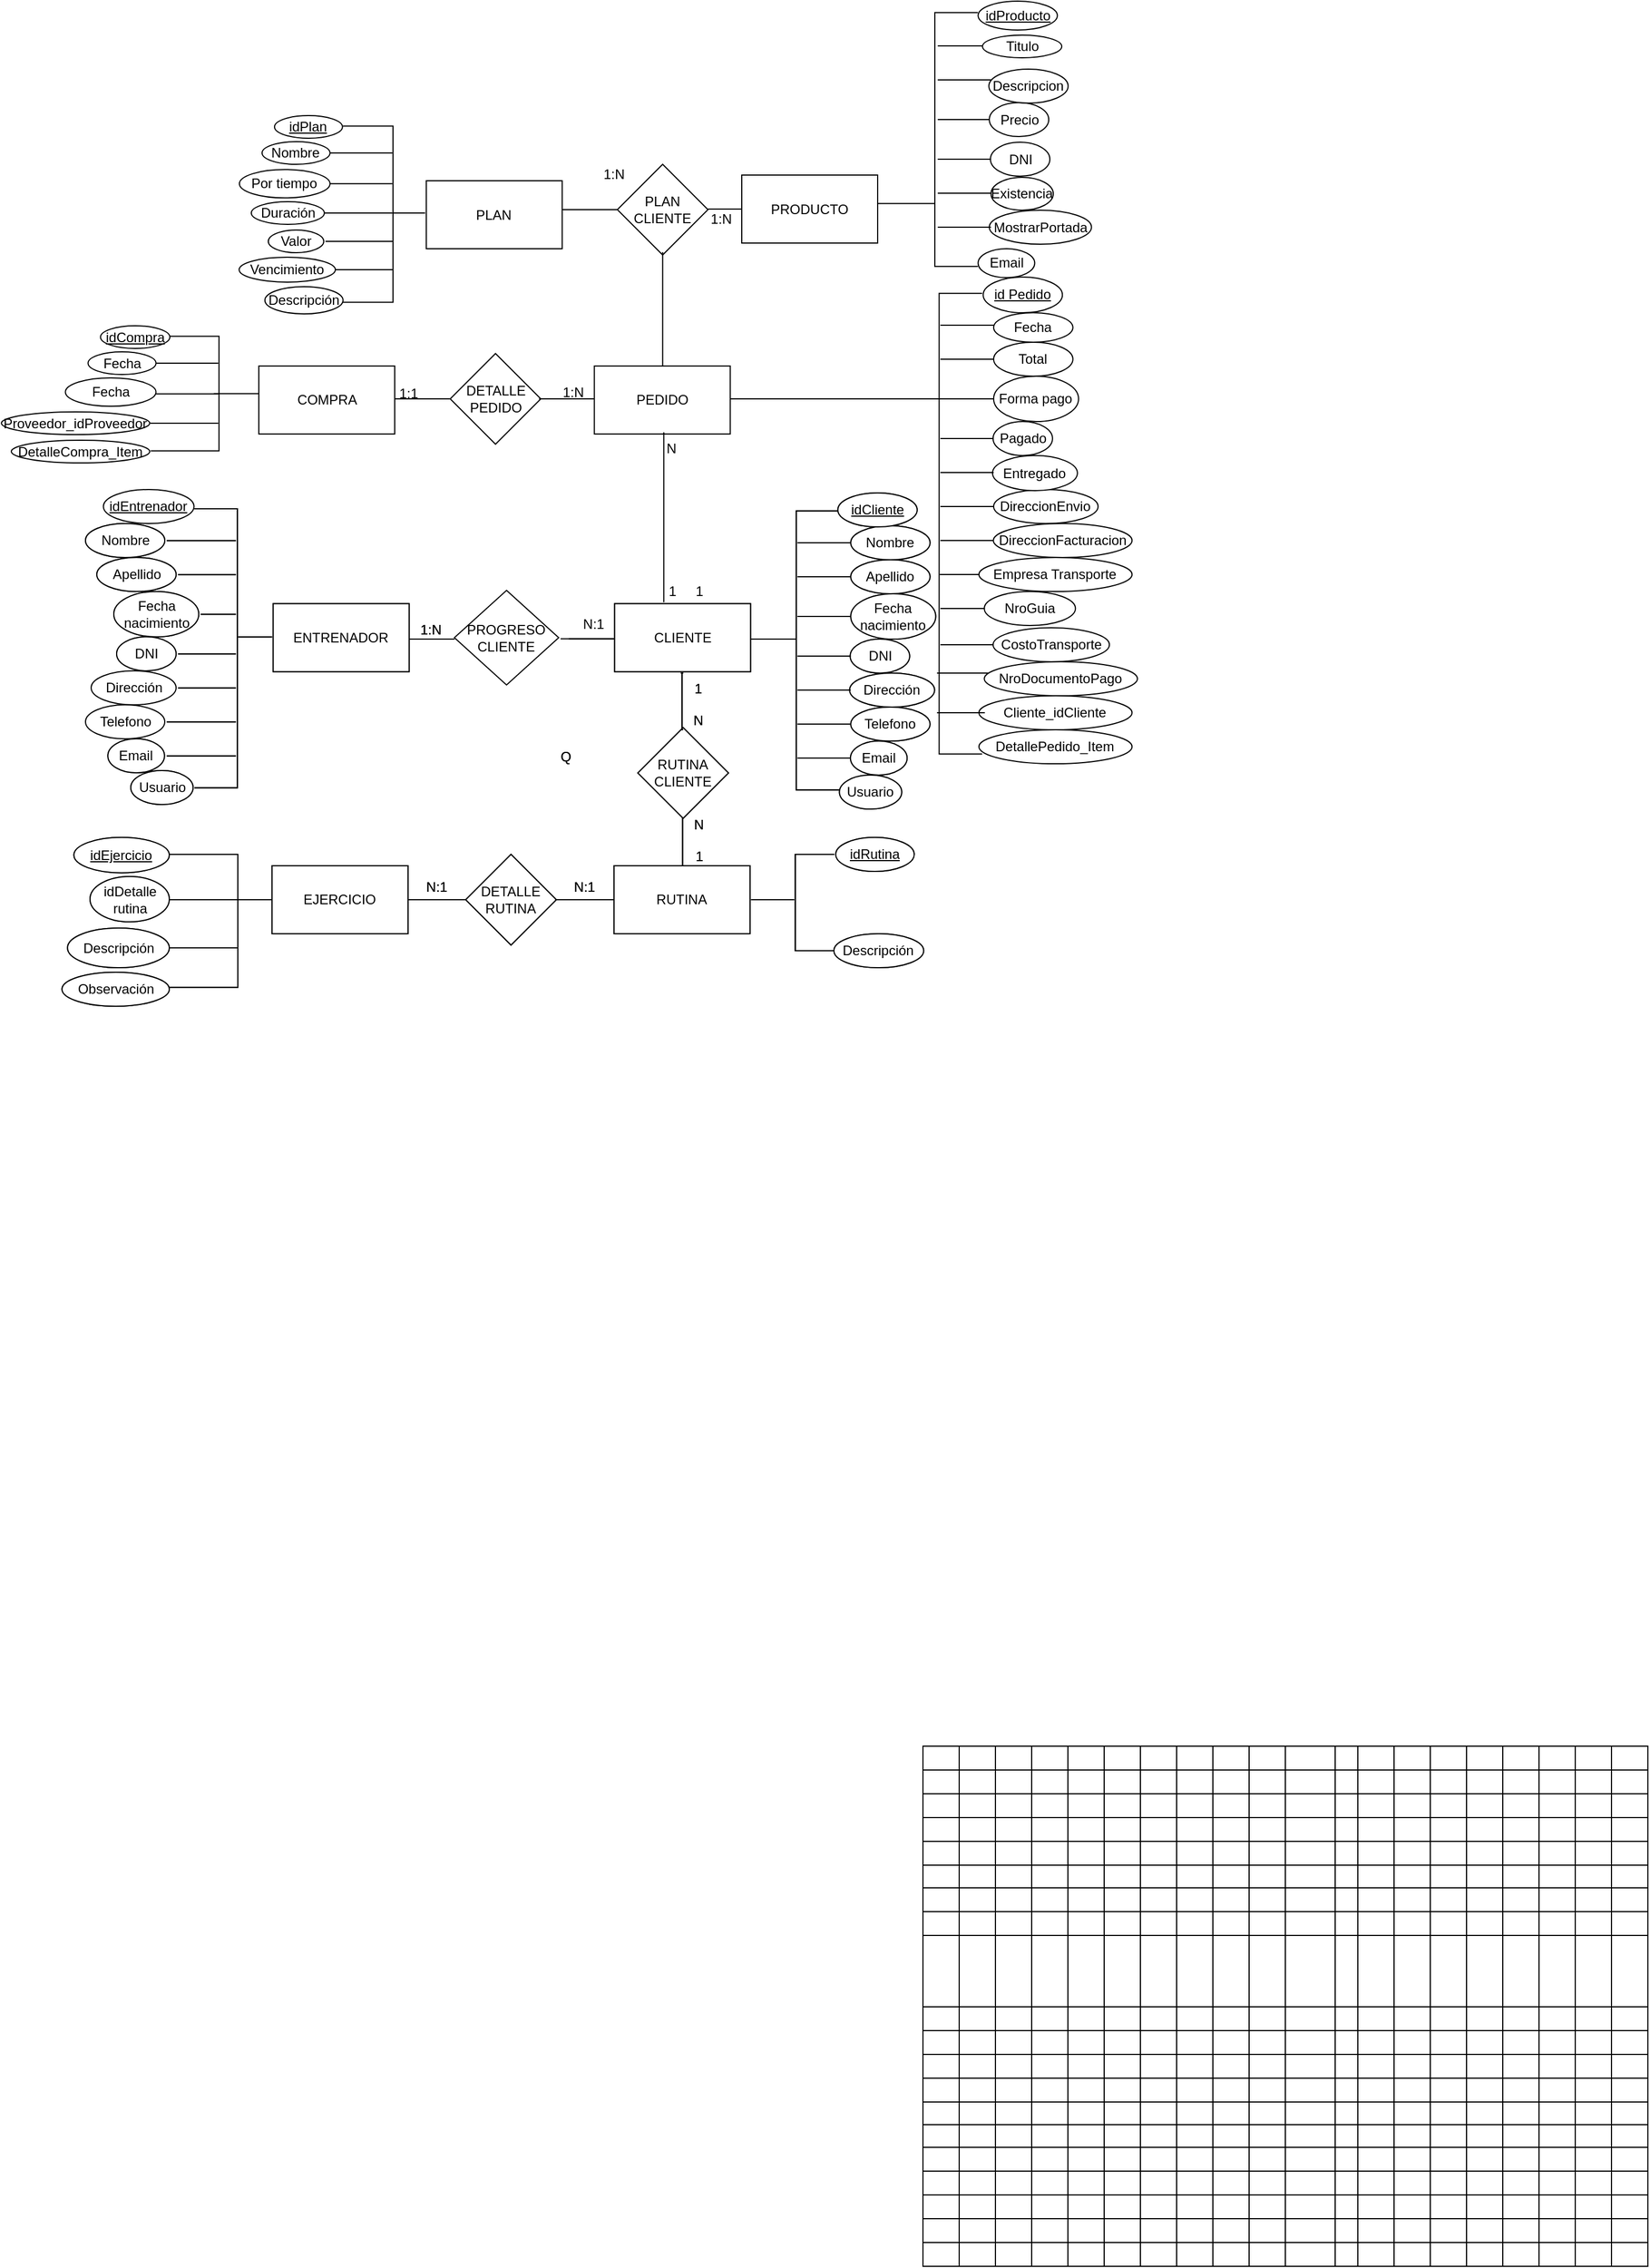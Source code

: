 <mxfile version="20.4.0" type="device"><diagram id="R2lEEEUBdFMjLlhIrx00" name="Page-1"><mxGraphModel dx="1874" dy="1674" grid="1" gridSize="10" guides="1" tooltips="1" connect="1" arrows="1" fold="1" page="1" pageScale="1" pageWidth="1100" pageHeight="850" math="0" shadow="0" extFonts="Permanent Marker^https://fonts.googleapis.com/css?family=Permanent+Marker"><root><mxCell id="0"/><mxCell id="1" parent="0"/><mxCell id="Qeb512fnJmbNMJvKEfa_-4" value="&lt;font style=&quot;vertical-align: inherit;&quot;&gt;&lt;font style=&quot;vertical-align: inherit;&quot;&gt;PLAN&lt;/font&gt;&lt;/font&gt;" style="rounded=0;whiteSpace=wrap;html=1;" parent="1" vertex="1"><mxGeometry x="521.41" y="-691.5" width="120" height="60" as="geometry"/></mxCell><mxCell id="Qeb512fnJmbNMJvKEfa_-7" value="PLAN&lt;br&gt;CLIENTE" style="rhombus;whiteSpace=wrap;html=1;" parent="1" vertex="1"><mxGeometry x="690.16" y="-706" width="80" height="80" as="geometry"/></mxCell><mxCell id="Qeb512fnJmbNMJvKEfa_-99" value="" style="shape=crossbar;whiteSpace=wrap;html=1;rounded=1;direction=south;fontFamily=Helvetica;" parent="1" vertex="1"><mxGeometry x="729.66" y="-628" width="1" height="100" as="geometry"/></mxCell><mxCell id="Qeb512fnJmbNMJvKEfa_-108" value="Por tiempo" style="ellipse;whiteSpace=wrap;html=1;align=center;fontFamily=Helvetica;" parent="1" vertex="1"><mxGeometry x="356.41" y="-701.37" width="80" height="25" as="geometry"/></mxCell><mxCell id="Qeb512fnJmbNMJvKEfa_-109" value="Vencimiento" style="ellipse;whiteSpace=wrap;html=1;align=center;fontFamily=Helvetica;" parent="1" vertex="1"><mxGeometry x="356.16" y="-624" width="85" height="22" as="geometry"/></mxCell><mxCell id="Qeb512fnJmbNMJvKEfa_-110" value="Duración" style="ellipse;whiteSpace=wrap;html=1;align=center;fontFamily=Helvetica;" parent="1" vertex="1"><mxGeometry x="366.91" y="-673" width="64.5" height="20" as="geometry"/></mxCell><mxCell id="Qeb512fnJmbNMJvKEfa_-111" value="Descripción" style="ellipse;whiteSpace=wrap;html=1;align=center;fontFamily=Helvetica;" parent="1" vertex="1"><mxGeometry x="378.91" y="-598" width="69" height="24" as="geometry"/></mxCell><mxCell id="Qeb512fnJmbNMJvKEfa_-112" value="Valor" style="ellipse;whiteSpace=wrap;html=1;align=center;fontFamily=Helvetica;" parent="1" vertex="1"><mxGeometry x="381.91" y="-648" width="49" height="20" as="geometry"/></mxCell><mxCell id="Qeb512fnJmbNMJvKEfa_-113" value="Nombre" style="ellipse;whiteSpace=wrap;html=1;align=center;fontFamily=Helvetica;" parent="1" vertex="1"><mxGeometry x="376.41" y="-726" width="60" height="20" as="geometry"/></mxCell><mxCell id="Qeb512fnJmbNMJvKEfa_-114" value="" style="shape=partialRectangle;whiteSpace=wrap;html=1;bottom=1;right=1;left=1;top=0;fillColor=none;routingCenterX=-0.5;fontFamily=Helvetica;rotation=-90;" parent="1" vertex="1"><mxGeometry x="392.41" y="-683.87" width="155.5" height="43.75" as="geometry"/></mxCell><mxCell id="Qeb512fnJmbNMJvKEfa_-116" value="idPlan" style="ellipse;whiteSpace=wrap;html=1;align=center;fontStyle=4;fontFamily=Helvetica;" parent="1" vertex="1"><mxGeometry x="387.41" y="-749" width="60" height="20" as="geometry"/></mxCell><mxCell id="Qeb512fnJmbNMJvKEfa_-117" value="" style="line;strokeWidth=1;rotatable=0;dashed=0;labelPosition=right;align=left;verticalAlign=middle;spacingTop=0;spacingLeft=6;points=[];portConstraint=eastwest;fontFamily=Helvetica;" parent="1" vertex="1"><mxGeometry x="436.41" y="-721" width="55" height="10" as="geometry"/></mxCell><mxCell id="Qeb512fnJmbNMJvKEfa_-119" value="" style="line;strokeWidth=1;rotatable=0;dashed=0;labelPosition=right;align=left;verticalAlign=middle;spacingTop=0;spacingLeft=6;points=[];portConstraint=eastwest;fontFamily=Helvetica;" parent="1" vertex="1"><mxGeometry x="436.41" y="-693.87" width="55" height="10" as="geometry"/></mxCell><mxCell id="Qeb512fnJmbNMJvKEfa_-120" value="" style="line;strokeWidth=1;rotatable=0;dashed=0;labelPosition=right;align=left;verticalAlign=middle;spacingTop=0;spacingLeft=6;points=[];portConstraint=eastwest;fontFamily=Helvetica;" parent="1" vertex="1"><mxGeometry x="431.41" y="-668" width="60" height="10" as="geometry"/></mxCell><mxCell id="Qeb512fnJmbNMJvKEfa_-121" value="" style="line;strokeWidth=1;rotatable=0;dashed=0;labelPosition=right;align=left;verticalAlign=middle;spacingTop=0;spacingLeft=6;points=[];portConstraint=eastwest;fontFamily=Helvetica;" parent="1" vertex="1"><mxGeometry x="432.41" y="-643" width="60" height="10" as="geometry"/></mxCell><mxCell id="Qeb512fnJmbNMJvKEfa_-122" value="" style="line;strokeWidth=1;rotatable=0;dashed=0;labelPosition=right;align=left;verticalAlign=middle;spacingTop=0;spacingLeft=6;points=[];portConstraint=eastwest;fontFamily=Helvetica;" parent="1" vertex="1"><mxGeometry x="441.16" y="-618" width="51.25" height="10" as="geometry"/></mxCell><mxCell id="Qeb512fnJmbNMJvKEfa_-123" value="" style="line;strokeWidth=1;rotatable=0;dashed=0;labelPosition=right;align=left;verticalAlign=middle;spacingTop=0;spacingLeft=6;points=[];portConstraint=eastwest;fontFamily=Helvetica;" parent="1" vertex="1"><mxGeometry x="491.41" y="-668" width="29" height="10" as="geometry"/></mxCell><mxCell id="Qeb512fnJmbNMJvKEfa_-147" value="1:N" style="text;strokeColor=none;fillColor=none;spacingLeft=4;spacingRight=4;overflow=hidden;rotatable=0;points=[[0,0.5],[1,0.5]];portConstraint=eastwest;fontSize=12;fontFamily=Helvetica;align=center;" parent="1" vertex="1"><mxGeometry x="669.31" y="-711" width="36" height="30" as="geometry"/></mxCell><mxCell id="oEcL3iRoJyuuFuTKEjq5-1" value="PEDIDO" style="rounded=0;whiteSpace=wrap;html=1;" vertex="1" parent="1"><mxGeometry x="669.81" y="-528" width="120" height="60" as="geometry"/></mxCell><mxCell id="oEcL3iRoJyuuFuTKEjq5-428" value="" style="shape=table;startSize=0;container=1;collapsible=0;childLayout=tableLayout;" vertex="1" parent="1"><mxGeometry x="960" y="690" width="640.12" height="459" as="geometry"/></mxCell><mxCell id="oEcL3iRoJyuuFuTKEjq5-429" value="" style="shape=tableRow;horizontal=0;startSize=0;swimlaneHead=0;swimlaneBody=0;top=0;left=0;bottom=0;right=0;collapsible=0;dropTarget=0;fillColor=none;points=[[0,0.5],[1,0.5]];portConstraint=eastwest;" vertex="1" parent="oEcL3iRoJyuuFuTKEjq5-428"><mxGeometry width="640.12" height="21" as="geometry"/></mxCell><mxCell id="oEcL3iRoJyuuFuTKEjq5-430" value="" style="shape=partialRectangle;html=1;whiteSpace=wrap;connectable=0;overflow=hidden;fillColor=none;top=0;left=0;bottom=0;right=0;pointerEvents=1;" vertex="1" parent="oEcL3iRoJyuuFuTKEjq5-429"><mxGeometry width="32" height="21" as="geometry"><mxRectangle width="32" height="21" as="alternateBounds"/></mxGeometry></mxCell><mxCell id="oEcL3iRoJyuuFuTKEjq5-431" value="" style="shape=partialRectangle;html=1;whiteSpace=wrap;connectable=0;overflow=hidden;fillColor=none;top=0;left=0;bottom=0;right=0;pointerEvents=1;" vertex="1" parent="oEcL3iRoJyuuFuTKEjq5-429"><mxGeometry x="32" width="32" height="21" as="geometry"><mxRectangle width="32" height="21" as="alternateBounds"/></mxGeometry></mxCell><mxCell id="oEcL3iRoJyuuFuTKEjq5-432" value="" style="shape=partialRectangle;html=1;whiteSpace=wrap;connectable=0;overflow=hidden;fillColor=none;top=0;left=0;bottom=0;right=0;pointerEvents=1;" vertex="1" parent="oEcL3iRoJyuuFuTKEjq5-429"><mxGeometry x="64" width="32" height="21" as="geometry"><mxRectangle width="32" height="21" as="alternateBounds"/></mxGeometry></mxCell><mxCell id="oEcL3iRoJyuuFuTKEjq5-433" value="" style="shape=partialRectangle;html=1;whiteSpace=wrap;connectable=0;overflow=hidden;fillColor=none;top=0;left=0;bottom=0;right=0;pointerEvents=1;" vertex="1" parent="oEcL3iRoJyuuFuTKEjq5-429"><mxGeometry x="96" width="32" height="21" as="geometry"><mxRectangle width="32" height="21" as="alternateBounds"/></mxGeometry></mxCell><mxCell id="oEcL3iRoJyuuFuTKEjq5-434" value="" style="shape=partialRectangle;html=1;whiteSpace=wrap;connectable=0;overflow=hidden;fillColor=none;top=0;left=0;bottom=0;right=0;pointerEvents=1;" vertex="1" parent="oEcL3iRoJyuuFuTKEjq5-429"><mxGeometry x="128" width="32" height="21" as="geometry"><mxRectangle width="32" height="21" as="alternateBounds"/></mxGeometry></mxCell><mxCell id="oEcL3iRoJyuuFuTKEjq5-435" value="" style="shape=partialRectangle;html=1;whiteSpace=wrap;connectable=0;overflow=hidden;fillColor=none;top=0;left=0;bottom=0;right=0;pointerEvents=1;" vertex="1" parent="oEcL3iRoJyuuFuTKEjq5-429"><mxGeometry x="160" width="32" height="21" as="geometry"><mxRectangle width="32" height="21" as="alternateBounds"/></mxGeometry></mxCell><mxCell id="oEcL3iRoJyuuFuTKEjq5-436" value="" style="shape=partialRectangle;html=1;whiteSpace=wrap;connectable=0;overflow=hidden;fillColor=none;top=0;left=0;bottom=0;right=0;pointerEvents=1;" vertex="1" parent="oEcL3iRoJyuuFuTKEjq5-429"><mxGeometry x="192" width="32" height="21" as="geometry"><mxRectangle width="32" height="21" as="alternateBounds"/></mxGeometry></mxCell><mxCell id="oEcL3iRoJyuuFuTKEjq5-437" value="" style="shape=partialRectangle;html=1;whiteSpace=wrap;connectable=0;overflow=hidden;fillColor=none;top=0;left=0;bottom=0;right=0;pointerEvents=1;" vertex="1" parent="oEcL3iRoJyuuFuTKEjq5-429"><mxGeometry x="224" width="32" height="21" as="geometry"><mxRectangle width="32" height="21" as="alternateBounds"/></mxGeometry></mxCell><mxCell id="oEcL3iRoJyuuFuTKEjq5-438" value="" style="shape=partialRectangle;html=1;whiteSpace=wrap;connectable=0;overflow=hidden;fillColor=none;top=0;left=0;bottom=0;right=0;pointerEvents=1;" vertex="1" parent="oEcL3iRoJyuuFuTKEjq5-429"><mxGeometry x="256" width="32" height="21" as="geometry"><mxRectangle width="32" height="21" as="alternateBounds"/></mxGeometry></mxCell><mxCell id="oEcL3iRoJyuuFuTKEjq5-439" value="" style="shape=partialRectangle;html=1;whiteSpace=wrap;connectable=0;overflow=hidden;fillColor=none;top=0;left=0;bottom=0;right=0;pointerEvents=1;" vertex="1" parent="oEcL3iRoJyuuFuTKEjq5-429"><mxGeometry x="288" width="32" height="21" as="geometry"><mxRectangle width="32" height="21" as="alternateBounds"/></mxGeometry></mxCell><mxCell id="oEcL3iRoJyuuFuTKEjq5-440" value="" style="shape=partialRectangle;html=1;whiteSpace=wrap;connectable=0;overflow=hidden;fillColor=none;top=0;left=0;bottom=0;right=0;pointerEvents=1;" vertex="1" parent="oEcL3iRoJyuuFuTKEjq5-429"><mxGeometry x="320" width="44" height="21" as="geometry"><mxRectangle width="44" height="21" as="alternateBounds"/></mxGeometry></mxCell><mxCell id="oEcL3iRoJyuuFuTKEjq5-441" value="" style="shape=partialRectangle;html=1;whiteSpace=wrap;connectable=0;overflow=hidden;fillColor=none;top=0;left=0;bottom=0;right=0;pointerEvents=1;" vertex="1" parent="oEcL3iRoJyuuFuTKEjq5-429"><mxGeometry x="364" width="20" height="21" as="geometry"><mxRectangle width="20" height="21" as="alternateBounds"/></mxGeometry></mxCell><mxCell id="oEcL3iRoJyuuFuTKEjq5-442" value="" style="shape=partialRectangle;html=1;whiteSpace=wrap;connectable=0;overflow=hidden;fillColor=none;top=0;left=0;bottom=0;right=0;pointerEvents=1;" vertex="1" parent="oEcL3iRoJyuuFuTKEjq5-429"><mxGeometry x="384" width="32" height="21" as="geometry"><mxRectangle width="32" height="21" as="alternateBounds"/></mxGeometry></mxCell><mxCell id="oEcL3iRoJyuuFuTKEjq5-443" value="" style="shape=partialRectangle;html=1;whiteSpace=wrap;connectable=0;overflow=hidden;fillColor=none;top=0;left=0;bottom=0;right=0;pointerEvents=1;" vertex="1" parent="oEcL3iRoJyuuFuTKEjq5-429"><mxGeometry x="416" width="32" height="21" as="geometry"><mxRectangle width="32" height="21" as="alternateBounds"/></mxGeometry></mxCell><mxCell id="oEcL3iRoJyuuFuTKEjq5-444" value="" style="shape=partialRectangle;html=1;whiteSpace=wrap;connectable=0;overflow=hidden;fillColor=none;top=0;left=0;bottom=0;right=0;pointerEvents=1;" vertex="1" parent="oEcL3iRoJyuuFuTKEjq5-429"><mxGeometry x="448" width="32" height="21" as="geometry"><mxRectangle width="32" height="21" as="alternateBounds"/></mxGeometry></mxCell><mxCell id="oEcL3iRoJyuuFuTKEjq5-445" value="" style="shape=partialRectangle;html=1;whiteSpace=wrap;connectable=0;overflow=hidden;fillColor=none;top=0;left=0;bottom=0;right=0;pointerEvents=1;" vertex="1" parent="oEcL3iRoJyuuFuTKEjq5-429"><mxGeometry x="480" width="32" height="21" as="geometry"><mxRectangle width="32" height="21" as="alternateBounds"/></mxGeometry></mxCell><mxCell id="oEcL3iRoJyuuFuTKEjq5-446" value="" style="shape=partialRectangle;html=1;whiteSpace=wrap;connectable=0;overflow=hidden;fillColor=none;top=0;left=0;bottom=0;right=0;pointerEvents=1;" vertex="1" parent="oEcL3iRoJyuuFuTKEjq5-429"><mxGeometry x="512" width="32" height="21" as="geometry"><mxRectangle width="32" height="21" as="alternateBounds"/></mxGeometry></mxCell><mxCell id="oEcL3iRoJyuuFuTKEjq5-447" value="" style="shape=partialRectangle;html=1;whiteSpace=wrap;connectable=0;overflow=hidden;fillColor=none;top=0;left=0;bottom=0;right=0;pointerEvents=1;" vertex="1" parent="oEcL3iRoJyuuFuTKEjq5-429"><mxGeometry x="544" width="32" height="21" as="geometry"><mxRectangle width="32" height="21" as="alternateBounds"/></mxGeometry></mxCell><mxCell id="oEcL3iRoJyuuFuTKEjq5-448" value="" style="shape=partialRectangle;html=1;whiteSpace=wrap;connectable=0;overflow=hidden;fillColor=none;top=0;left=0;bottom=0;right=0;pointerEvents=1;" vertex="1" parent="oEcL3iRoJyuuFuTKEjq5-429"><mxGeometry x="576" width="32" height="21" as="geometry"><mxRectangle width="32" height="21" as="alternateBounds"/></mxGeometry></mxCell><mxCell id="oEcL3iRoJyuuFuTKEjq5-449" value="" style="shape=partialRectangle;html=1;whiteSpace=wrap;connectable=0;overflow=hidden;fillColor=none;top=0;left=0;bottom=0;right=0;pointerEvents=1;" vertex="1" parent="oEcL3iRoJyuuFuTKEjq5-429"><mxGeometry x="608" width="32" height="21" as="geometry"><mxRectangle width="32" height="21" as="alternateBounds"/></mxGeometry></mxCell><mxCell id="oEcL3iRoJyuuFuTKEjq5-450" value="" style="shape=tableRow;horizontal=0;startSize=0;swimlaneHead=0;swimlaneBody=0;top=0;left=0;bottom=0;right=0;collapsible=0;dropTarget=0;fillColor=none;points=[[0,0.5],[1,0.5]];portConstraint=eastwest;" vertex="1" parent="oEcL3iRoJyuuFuTKEjq5-428"><mxGeometry y="21" width="640.12" height="21" as="geometry"/></mxCell><mxCell id="oEcL3iRoJyuuFuTKEjq5-451" value="" style="shape=partialRectangle;html=1;whiteSpace=wrap;connectable=0;overflow=hidden;fillColor=none;top=0;left=0;bottom=0;right=0;pointerEvents=1;" vertex="1" parent="oEcL3iRoJyuuFuTKEjq5-450"><mxGeometry width="32" height="21" as="geometry"><mxRectangle width="32" height="21" as="alternateBounds"/></mxGeometry></mxCell><mxCell id="oEcL3iRoJyuuFuTKEjq5-452" value="" style="shape=partialRectangle;html=1;whiteSpace=wrap;connectable=0;overflow=hidden;fillColor=none;top=0;left=0;bottom=0;right=0;pointerEvents=1;" vertex="1" parent="oEcL3iRoJyuuFuTKEjq5-450"><mxGeometry x="32" width="32" height="21" as="geometry"><mxRectangle width="32" height="21" as="alternateBounds"/></mxGeometry></mxCell><mxCell id="oEcL3iRoJyuuFuTKEjq5-453" value="" style="shape=partialRectangle;html=1;whiteSpace=wrap;connectable=0;overflow=hidden;fillColor=none;top=0;left=0;bottom=0;right=0;pointerEvents=1;" vertex="1" parent="oEcL3iRoJyuuFuTKEjq5-450"><mxGeometry x="64" width="32" height="21" as="geometry"><mxRectangle width="32" height="21" as="alternateBounds"/></mxGeometry></mxCell><mxCell id="oEcL3iRoJyuuFuTKEjq5-454" value="" style="shape=partialRectangle;html=1;whiteSpace=wrap;connectable=0;overflow=hidden;fillColor=none;top=0;left=0;bottom=0;right=0;pointerEvents=1;" vertex="1" parent="oEcL3iRoJyuuFuTKEjq5-450"><mxGeometry x="96" width="32" height="21" as="geometry"><mxRectangle width="32" height="21" as="alternateBounds"/></mxGeometry></mxCell><mxCell id="oEcL3iRoJyuuFuTKEjq5-455" value="" style="shape=partialRectangle;html=1;whiteSpace=wrap;connectable=0;overflow=hidden;fillColor=none;top=0;left=0;bottom=0;right=0;pointerEvents=1;" vertex="1" parent="oEcL3iRoJyuuFuTKEjq5-450"><mxGeometry x="128" width="32" height="21" as="geometry"><mxRectangle width="32" height="21" as="alternateBounds"/></mxGeometry></mxCell><mxCell id="oEcL3iRoJyuuFuTKEjq5-456" value="" style="shape=partialRectangle;html=1;whiteSpace=wrap;connectable=0;overflow=hidden;fillColor=none;top=0;left=0;bottom=0;right=0;pointerEvents=1;" vertex="1" parent="oEcL3iRoJyuuFuTKEjq5-450"><mxGeometry x="160" width="32" height="21" as="geometry"><mxRectangle width="32" height="21" as="alternateBounds"/></mxGeometry></mxCell><mxCell id="oEcL3iRoJyuuFuTKEjq5-457" value="" style="shape=partialRectangle;html=1;whiteSpace=wrap;connectable=0;overflow=hidden;fillColor=none;top=0;left=0;bottom=0;right=0;pointerEvents=1;" vertex="1" parent="oEcL3iRoJyuuFuTKEjq5-450"><mxGeometry x="192" width="32" height="21" as="geometry"><mxRectangle width="32" height="21" as="alternateBounds"/></mxGeometry></mxCell><mxCell id="oEcL3iRoJyuuFuTKEjq5-458" value="" style="shape=partialRectangle;html=1;whiteSpace=wrap;connectable=0;overflow=hidden;fillColor=none;top=0;left=0;bottom=0;right=0;pointerEvents=1;" vertex="1" parent="oEcL3iRoJyuuFuTKEjq5-450"><mxGeometry x="224" width="32" height="21" as="geometry"><mxRectangle width="32" height="21" as="alternateBounds"/></mxGeometry></mxCell><mxCell id="oEcL3iRoJyuuFuTKEjq5-459" value="" style="shape=partialRectangle;html=1;whiteSpace=wrap;connectable=0;overflow=hidden;fillColor=none;top=0;left=0;bottom=0;right=0;pointerEvents=1;" vertex="1" parent="oEcL3iRoJyuuFuTKEjq5-450"><mxGeometry x="256" width="32" height="21" as="geometry"><mxRectangle width="32" height="21" as="alternateBounds"/></mxGeometry></mxCell><mxCell id="oEcL3iRoJyuuFuTKEjq5-460" value="" style="shape=partialRectangle;html=1;whiteSpace=wrap;connectable=0;overflow=hidden;fillColor=none;top=0;left=0;bottom=0;right=0;pointerEvents=1;" vertex="1" parent="oEcL3iRoJyuuFuTKEjq5-450"><mxGeometry x="288" width="32" height="21" as="geometry"><mxRectangle width="32" height="21" as="alternateBounds"/></mxGeometry></mxCell><mxCell id="oEcL3iRoJyuuFuTKEjq5-461" value="" style="shape=partialRectangle;html=1;whiteSpace=wrap;connectable=0;overflow=hidden;fillColor=none;top=0;left=0;bottom=0;right=0;pointerEvents=1;" vertex="1" parent="oEcL3iRoJyuuFuTKEjq5-450"><mxGeometry x="320" width="44" height="21" as="geometry"><mxRectangle width="44" height="21" as="alternateBounds"/></mxGeometry></mxCell><mxCell id="oEcL3iRoJyuuFuTKEjq5-462" value="" style="shape=partialRectangle;html=1;whiteSpace=wrap;connectable=0;overflow=hidden;fillColor=none;top=0;left=0;bottom=0;right=0;pointerEvents=1;" vertex="1" parent="oEcL3iRoJyuuFuTKEjq5-450"><mxGeometry x="364" width="20" height="21" as="geometry"><mxRectangle width="20" height="21" as="alternateBounds"/></mxGeometry></mxCell><mxCell id="oEcL3iRoJyuuFuTKEjq5-463" value="" style="shape=partialRectangle;html=1;whiteSpace=wrap;connectable=0;overflow=hidden;fillColor=none;top=0;left=0;bottom=0;right=0;pointerEvents=1;" vertex="1" parent="oEcL3iRoJyuuFuTKEjq5-450"><mxGeometry x="384" width="32" height="21" as="geometry"><mxRectangle width="32" height="21" as="alternateBounds"/></mxGeometry></mxCell><mxCell id="oEcL3iRoJyuuFuTKEjq5-464" value="" style="shape=partialRectangle;html=1;whiteSpace=wrap;connectable=0;overflow=hidden;fillColor=none;top=0;left=0;bottom=0;right=0;pointerEvents=1;" vertex="1" parent="oEcL3iRoJyuuFuTKEjq5-450"><mxGeometry x="416" width="32" height="21" as="geometry"><mxRectangle width="32" height="21" as="alternateBounds"/></mxGeometry></mxCell><mxCell id="oEcL3iRoJyuuFuTKEjq5-465" value="" style="shape=partialRectangle;html=1;whiteSpace=wrap;connectable=0;overflow=hidden;fillColor=none;top=0;left=0;bottom=0;right=0;pointerEvents=1;" vertex="1" parent="oEcL3iRoJyuuFuTKEjq5-450"><mxGeometry x="448" width="32" height="21" as="geometry"><mxRectangle width="32" height="21" as="alternateBounds"/></mxGeometry></mxCell><mxCell id="oEcL3iRoJyuuFuTKEjq5-466" value="" style="shape=partialRectangle;html=1;whiteSpace=wrap;connectable=0;overflow=hidden;fillColor=none;top=0;left=0;bottom=0;right=0;pointerEvents=1;" vertex="1" parent="oEcL3iRoJyuuFuTKEjq5-450"><mxGeometry x="480" width="32" height="21" as="geometry"><mxRectangle width="32" height="21" as="alternateBounds"/></mxGeometry></mxCell><mxCell id="oEcL3iRoJyuuFuTKEjq5-467" value="" style="shape=partialRectangle;html=1;whiteSpace=wrap;connectable=0;overflow=hidden;fillColor=none;top=0;left=0;bottom=0;right=0;pointerEvents=1;" vertex="1" parent="oEcL3iRoJyuuFuTKEjq5-450"><mxGeometry x="512" width="32" height="21" as="geometry"><mxRectangle width="32" height="21" as="alternateBounds"/></mxGeometry></mxCell><mxCell id="oEcL3iRoJyuuFuTKEjq5-468" value="" style="shape=partialRectangle;html=1;whiteSpace=wrap;connectable=0;overflow=hidden;fillColor=none;top=0;left=0;bottom=0;right=0;pointerEvents=1;" vertex="1" parent="oEcL3iRoJyuuFuTKEjq5-450"><mxGeometry x="544" width="32" height="21" as="geometry"><mxRectangle width="32" height="21" as="alternateBounds"/></mxGeometry></mxCell><mxCell id="oEcL3iRoJyuuFuTKEjq5-469" value="" style="shape=partialRectangle;html=1;whiteSpace=wrap;connectable=0;overflow=hidden;fillColor=none;top=0;left=0;bottom=0;right=0;pointerEvents=1;" vertex="1" parent="oEcL3iRoJyuuFuTKEjq5-450"><mxGeometry x="576" width="32" height="21" as="geometry"><mxRectangle width="32" height="21" as="alternateBounds"/></mxGeometry></mxCell><mxCell id="oEcL3iRoJyuuFuTKEjq5-470" value="" style="shape=partialRectangle;html=1;whiteSpace=wrap;connectable=0;overflow=hidden;fillColor=none;top=0;left=0;bottom=0;right=0;pointerEvents=1;" vertex="1" parent="oEcL3iRoJyuuFuTKEjq5-450"><mxGeometry x="608" width="32" height="21" as="geometry"><mxRectangle width="32" height="21" as="alternateBounds"/></mxGeometry></mxCell><mxCell id="oEcL3iRoJyuuFuTKEjq5-471" value="" style="shape=tableRow;horizontal=0;startSize=0;swimlaneHead=0;swimlaneBody=0;top=0;left=0;bottom=0;right=0;collapsible=0;dropTarget=0;fillColor=none;points=[[0,0.5],[1,0.5]];portConstraint=eastwest;" vertex="1" parent="oEcL3iRoJyuuFuTKEjq5-428"><mxGeometry y="42" width="640.12" height="21" as="geometry"/></mxCell><mxCell id="oEcL3iRoJyuuFuTKEjq5-472" value="" style="shape=partialRectangle;html=1;whiteSpace=wrap;connectable=0;overflow=hidden;fillColor=none;top=0;left=0;bottom=0;right=0;pointerEvents=1;" vertex="1" parent="oEcL3iRoJyuuFuTKEjq5-471"><mxGeometry width="32" height="21" as="geometry"><mxRectangle width="32" height="21" as="alternateBounds"/></mxGeometry></mxCell><mxCell id="oEcL3iRoJyuuFuTKEjq5-473" value="" style="shape=partialRectangle;html=1;whiteSpace=wrap;connectable=0;overflow=hidden;fillColor=none;top=0;left=0;bottom=0;right=0;pointerEvents=1;" vertex="1" parent="oEcL3iRoJyuuFuTKEjq5-471"><mxGeometry x="32" width="32" height="21" as="geometry"><mxRectangle width="32" height="21" as="alternateBounds"/></mxGeometry></mxCell><mxCell id="oEcL3iRoJyuuFuTKEjq5-474" value="" style="shape=partialRectangle;html=1;whiteSpace=wrap;connectable=0;overflow=hidden;fillColor=none;top=0;left=0;bottom=0;right=0;pointerEvents=1;" vertex="1" parent="oEcL3iRoJyuuFuTKEjq5-471"><mxGeometry x="64" width="32" height="21" as="geometry"><mxRectangle width="32" height="21" as="alternateBounds"/></mxGeometry></mxCell><mxCell id="oEcL3iRoJyuuFuTKEjq5-475" value="" style="shape=partialRectangle;html=1;whiteSpace=wrap;connectable=0;overflow=hidden;fillColor=none;top=0;left=0;bottom=0;right=0;pointerEvents=1;" vertex="1" parent="oEcL3iRoJyuuFuTKEjq5-471"><mxGeometry x="96" width="32" height="21" as="geometry"><mxRectangle width="32" height="21" as="alternateBounds"/></mxGeometry></mxCell><mxCell id="oEcL3iRoJyuuFuTKEjq5-476" value="" style="shape=partialRectangle;html=1;whiteSpace=wrap;connectable=0;overflow=hidden;fillColor=none;top=0;left=0;bottom=0;right=0;pointerEvents=1;" vertex="1" parent="oEcL3iRoJyuuFuTKEjq5-471"><mxGeometry x="128" width="32" height="21" as="geometry"><mxRectangle width="32" height="21" as="alternateBounds"/></mxGeometry></mxCell><mxCell id="oEcL3iRoJyuuFuTKEjq5-477" value="" style="shape=partialRectangle;html=1;whiteSpace=wrap;connectable=0;overflow=hidden;fillColor=none;top=0;left=0;bottom=0;right=0;pointerEvents=1;" vertex="1" parent="oEcL3iRoJyuuFuTKEjq5-471"><mxGeometry x="160" width="32" height="21" as="geometry"><mxRectangle width="32" height="21" as="alternateBounds"/></mxGeometry></mxCell><mxCell id="oEcL3iRoJyuuFuTKEjq5-478" value="" style="shape=partialRectangle;html=1;whiteSpace=wrap;connectable=0;overflow=hidden;fillColor=none;top=0;left=0;bottom=0;right=0;pointerEvents=1;" vertex="1" parent="oEcL3iRoJyuuFuTKEjq5-471"><mxGeometry x="192" width="32" height="21" as="geometry"><mxRectangle width="32" height="21" as="alternateBounds"/></mxGeometry></mxCell><mxCell id="oEcL3iRoJyuuFuTKEjq5-479" value="" style="shape=partialRectangle;html=1;whiteSpace=wrap;connectable=0;overflow=hidden;fillColor=none;top=0;left=0;bottom=0;right=0;pointerEvents=1;" vertex="1" parent="oEcL3iRoJyuuFuTKEjq5-471"><mxGeometry x="224" width="32" height="21" as="geometry"><mxRectangle width="32" height="21" as="alternateBounds"/></mxGeometry></mxCell><mxCell id="oEcL3iRoJyuuFuTKEjq5-480" value="" style="shape=partialRectangle;html=1;whiteSpace=wrap;connectable=0;overflow=hidden;fillColor=none;top=0;left=0;bottom=0;right=0;pointerEvents=1;" vertex="1" parent="oEcL3iRoJyuuFuTKEjq5-471"><mxGeometry x="256" width="32" height="21" as="geometry"><mxRectangle width="32" height="21" as="alternateBounds"/></mxGeometry></mxCell><mxCell id="oEcL3iRoJyuuFuTKEjq5-481" value="" style="shape=partialRectangle;html=1;whiteSpace=wrap;connectable=0;overflow=hidden;fillColor=none;top=0;left=0;bottom=0;right=0;pointerEvents=1;" vertex="1" parent="oEcL3iRoJyuuFuTKEjq5-471"><mxGeometry x="288" width="32" height="21" as="geometry"><mxRectangle width="32" height="21" as="alternateBounds"/></mxGeometry></mxCell><mxCell id="oEcL3iRoJyuuFuTKEjq5-482" value="" style="shape=partialRectangle;html=1;whiteSpace=wrap;connectable=0;overflow=hidden;fillColor=none;top=0;left=0;bottom=0;right=0;pointerEvents=1;" vertex="1" parent="oEcL3iRoJyuuFuTKEjq5-471"><mxGeometry x="320" width="44" height="21" as="geometry"><mxRectangle width="44" height="21" as="alternateBounds"/></mxGeometry></mxCell><mxCell id="oEcL3iRoJyuuFuTKEjq5-483" value="" style="shape=partialRectangle;html=1;whiteSpace=wrap;connectable=0;overflow=hidden;fillColor=none;top=0;left=0;bottom=0;right=0;pointerEvents=1;" vertex="1" parent="oEcL3iRoJyuuFuTKEjq5-471"><mxGeometry x="364" width="20" height="21" as="geometry"><mxRectangle width="20" height="21" as="alternateBounds"/></mxGeometry></mxCell><mxCell id="oEcL3iRoJyuuFuTKEjq5-484" value="" style="shape=partialRectangle;html=1;whiteSpace=wrap;connectable=0;overflow=hidden;fillColor=none;top=0;left=0;bottom=0;right=0;pointerEvents=1;" vertex="1" parent="oEcL3iRoJyuuFuTKEjq5-471"><mxGeometry x="384" width="32" height="21" as="geometry"><mxRectangle width="32" height="21" as="alternateBounds"/></mxGeometry></mxCell><mxCell id="oEcL3iRoJyuuFuTKEjq5-485" value="" style="shape=partialRectangle;html=1;whiteSpace=wrap;connectable=0;overflow=hidden;fillColor=none;top=0;left=0;bottom=0;right=0;pointerEvents=1;" vertex="1" parent="oEcL3iRoJyuuFuTKEjq5-471"><mxGeometry x="416" width="32" height="21" as="geometry"><mxRectangle width="32" height="21" as="alternateBounds"/></mxGeometry></mxCell><mxCell id="oEcL3iRoJyuuFuTKEjq5-486" value="" style="shape=partialRectangle;html=1;whiteSpace=wrap;connectable=0;overflow=hidden;fillColor=none;top=0;left=0;bottom=0;right=0;pointerEvents=1;" vertex="1" parent="oEcL3iRoJyuuFuTKEjq5-471"><mxGeometry x="448" width="32" height="21" as="geometry"><mxRectangle width="32" height="21" as="alternateBounds"/></mxGeometry></mxCell><mxCell id="oEcL3iRoJyuuFuTKEjq5-487" value="" style="shape=partialRectangle;html=1;whiteSpace=wrap;connectable=0;overflow=hidden;fillColor=none;top=0;left=0;bottom=0;right=0;pointerEvents=1;" vertex="1" parent="oEcL3iRoJyuuFuTKEjq5-471"><mxGeometry x="480" width="32" height="21" as="geometry"><mxRectangle width="32" height="21" as="alternateBounds"/></mxGeometry></mxCell><mxCell id="oEcL3iRoJyuuFuTKEjq5-488" value="" style="shape=partialRectangle;html=1;whiteSpace=wrap;connectable=0;overflow=hidden;fillColor=none;top=0;left=0;bottom=0;right=0;pointerEvents=1;" vertex="1" parent="oEcL3iRoJyuuFuTKEjq5-471"><mxGeometry x="512" width="32" height="21" as="geometry"><mxRectangle width="32" height="21" as="alternateBounds"/></mxGeometry></mxCell><mxCell id="oEcL3iRoJyuuFuTKEjq5-489" value="" style="shape=partialRectangle;html=1;whiteSpace=wrap;connectable=0;overflow=hidden;fillColor=none;top=0;left=0;bottom=0;right=0;pointerEvents=1;" vertex="1" parent="oEcL3iRoJyuuFuTKEjq5-471"><mxGeometry x="544" width="32" height="21" as="geometry"><mxRectangle width="32" height="21" as="alternateBounds"/></mxGeometry></mxCell><mxCell id="oEcL3iRoJyuuFuTKEjq5-490" value="" style="shape=partialRectangle;html=1;whiteSpace=wrap;connectable=0;overflow=hidden;fillColor=none;top=0;left=0;bottom=0;right=0;pointerEvents=1;" vertex="1" parent="oEcL3iRoJyuuFuTKEjq5-471"><mxGeometry x="576" width="32" height="21" as="geometry"><mxRectangle width="32" height="21" as="alternateBounds"/></mxGeometry></mxCell><mxCell id="oEcL3iRoJyuuFuTKEjq5-491" value="" style="shape=partialRectangle;html=1;whiteSpace=wrap;connectable=0;overflow=hidden;fillColor=none;top=0;left=0;bottom=0;right=0;pointerEvents=1;" vertex="1" parent="oEcL3iRoJyuuFuTKEjq5-471"><mxGeometry x="608" width="32" height="21" as="geometry"><mxRectangle width="32" height="21" as="alternateBounds"/></mxGeometry></mxCell><mxCell id="oEcL3iRoJyuuFuTKEjq5-492" value="" style="shape=tableRow;horizontal=0;startSize=0;swimlaneHead=0;swimlaneBody=0;top=0;left=0;bottom=0;right=0;collapsible=0;dropTarget=0;fillColor=none;points=[[0,0.5],[1,0.5]];portConstraint=eastwest;" vertex="1" parent="oEcL3iRoJyuuFuTKEjq5-428"><mxGeometry y="63" width="640.12" height="21" as="geometry"/></mxCell><mxCell id="oEcL3iRoJyuuFuTKEjq5-493" value="" style="shape=partialRectangle;html=1;whiteSpace=wrap;connectable=0;overflow=hidden;fillColor=none;top=0;left=0;bottom=0;right=0;pointerEvents=1;" vertex="1" parent="oEcL3iRoJyuuFuTKEjq5-492"><mxGeometry width="32" height="21" as="geometry"><mxRectangle width="32" height="21" as="alternateBounds"/></mxGeometry></mxCell><mxCell id="oEcL3iRoJyuuFuTKEjq5-494" value="" style="shape=partialRectangle;html=1;whiteSpace=wrap;connectable=0;overflow=hidden;fillColor=none;top=0;left=0;bottom=0;right=0;pointerEvents=1;" vertex="1" parent="oEcL3iRoJyuuFuTKEjq5-492"><mxGeometry x="32" width="32" height="21" as="geometry"><mxRectangle width="32" height="21" as="alternateBounds"/></mxGeometry></mxCell><mxCell id="oEcL3iRoJyuuFuTKEjq5-495" value="" style="shape=partialRectangle;html=1;whiteSpace=wrap;connectable=0;overflow=hidden;fillColor=none;top=0;left=0;bottom=0;right=0;pointerEvents=1;" vertex="1" parent="oEcL3iRoJyuuFuTKEjq5-492"><mxGeometry x="64" width="32" height="21" as="geometry"><mxRectangle width="32" height="21" as="alternateBounds"/></mxGeometry></mxCell><mxCell id="oEcL3iRoJyuuFuTKEjq5-496" value="" style="shape=partialRectangle;html=1;whiteSpace=wrap;connectable=0;overflow=hidden;fillColor=none;top=0;left=0;bottom=0;right=0;pointerEvents=1;" vertex="1" parent="oEcL3iRoJyuuFuTKEjq5-492"><mxGeometry x="96" width="32" height="21" as="geometry"><mxRectangle width="32" height="21" as="alternateBounds"/></mxGeometry></mxCell><mxCell id="oEcL3iRoJyuuFuTKEjq5-497" value="" style="shape=partialRectangle;html=1;whiteSpace=wrap;connectable=0;overflow=hidden;fillColor=none;top=0;left=0;bottom=0;right=0;pointerEvents=1;" vertex="1" parent="oEcL3iRoJyuuFuTKEjq5-492"><mxGeometry x="128" width="32" height="21" as="geometry"><mxRectangle width="32" height="21" as="alternateBounds"/></mxGeometry></mxCell><mxCell id="oEcL3iRoJyuuFuTKEjq5-498" value="" style="shape=partialRectangle;html=1;whiteSpace=wrap;connectable=0;overflow=hidden;fillColor=none;top=0;left=0;bottom=0;right=0;pointerEvents=1;" vertex="1" parent="oEcL3iRoJyuuFuTKEjq5-492"><mxGeometry x="160" width="32" height="21" as="geometry"><mxRectangle width="32" height="21" as="alternateBounds"/></mxGeometry></mxCell><mxCell id="oEcL3iRoJyuuFuTKEjq5-499" value="" style="shape=partialRectangle;html=1;whiteSpace=wrap;connectable=0;overflow=hidden;fillColor=none;top=0;left=0;bottom=0;right=0;pointerEvents=1;" vertex="1" parent="oEcL3iRoJyuuFuTKEjq5-492"><mxGeometry x="192" width="32" height="21" as="geometry"><mxRectangle width="32" height="21" as="alternateBounds"/></mxGeometry></mxCell><mxCell id="oEcL3iRoJyuuFuTKEjq5-500" value="" style="shape=partialRectangle;html=1;whiteSpace=wrap;connectable=0;overflow=hidden;fillColor=none;top=0;left=0;bottom=0;right=0;pointerEvents=1;" vertex="1" parent="oEcL3iRoJyuuFuTKEjq5-492"><mxGeometry x="224" width="32" height="21" as="geometry"><mxRectangle width="32" height="21" as="alternateBounds"/></mxGeometry></mxCell><mxCell id="oEcL3iRoJyuuFuTKEjq5-501" value="" style="shape=partialRectangle;html=1;whiteSpace=wrap;connectable=0;overflow=hidden;fillColor=none;top=0;left=0;bottom=0;right=0;pointerEvents=1;" vertex="1" parent="oEcL3iRoJyuuFuTKEjq5-492"><mxGeometry x="256" width="32" height="21" as="geometry"><mxRectangle width="32" height="21" as="alternateBounds"/></mxGeometry></mxCell><mxCell id="oEcL3iRoJyuuFuTKEjq5-502" value="" style="shape=partialRectangle;html=1;whiteSpace=wrap;connectable=0;overflow=hidden;fillColor=none;top=0;left=0;bottom=0;right=0;pointerEvents=1;" vertex="1" parent="oEcL3iRoJyuuFuTKEjq5-492"><mxGeometry x="288" width="32" height="21" as="geometry"><mxRectangle width="32" height="21" as="alternateBounds"/></mxGeometry></mxCell><mxCell id="oEcL3iRoJyuuFuTKEjq5-503" value="" style="shape=partialRectangle;html=1;whiteSpace=wrap;connectable=0;overflow=hidden;fillColor=none;top=0;left=0;bottom=0;right=0;pointerEvents=1;" vertex="1" parent="oEcL3iRoJyuuFuTKEjq5-492"><mxGeometry x="320" width="44" height="21" as="geometry"><mxRectangle width="44" height="21" as="alternateBounds"/></mxGeometry></mxCell><mxCell id="oEcL3iRoJyuuFuTKEjq5-504" value="" style="shape=partialRectangle;html=1;whiteSpace=wrap;connectable=0;overflow=hidden;fillColor=none;top=0;left=0;bottom=0;right=0;pointerEvents=1;" vertex="1" parent="oEcL3iRoJyuuFuTKEjq5-492"><mxGeometry x="364" width="20" height="21" as="geometry"><mxRectangle width="20" height="21" as="alternateBounds"/></mxGeometry></mxCell><mxCell id="oEcL3iRoJyuuFuTKEjq5-505" value="" style="shape=partialRectangle;html=1;whiteSpace=wrap;connectable=0;overflow=hidden;fillColor=none;top=0;left=0;bottom=0;right=0;pointerEvents=1;" vertex="1" parent="oEcL3iRoJyuuFuTKEjq5-492"><mxGeometry x="384" width="32" height="21" as="geometry"><mxRectangle width="32" height="21" as="alternateBounds"/></mxGeometry></mxCell><mxCell id="oEcL3iRoJyuuFuTKEjq5-506" value="" style="shape=partialRectangle;html=1;whiteSpace=wrap;connectable=0;overflow=hidden;fillColor=none;top=0;left=0;bottom=0;right=0;pointerEvents=1;" vertex="1" parent="oEcL3iRoJyuuFuTKEjq5-492"><mxGeometry x="416" width="32" height="21" as="geometry"><mxRectangle width="32" height="21" as="alternateBounds"/></mxGeometry></mxCell><mxCell id="oEcL3iRoJyuuFuTKEjq5-507" value="" style="shape=partialRectangle;html=1;whiteSpace=wrap;connectable=0;overflow=hidden;fillColor=none;top=0;left=0;bottom=0;right=0;pointerEvents=1;" vertex="1" parent="oEcL3iRoJyuuFuTKEjq5-492"><mxGeometry x="448" width="32" height="21" as="geometry"><mxRectangle width="32" height="21" as="alternateBounds"/></mxGeometry></mxCell><mxCell id="oEcL3iRoJyuuFuTKEjq5-508" value="" style="shape=partialRectangle;html=1;whiteSpace=wrap;connectable=0;overflow=hidden;fillColor=none;top=0;left=0;bottom=0;right=0;pointerEvents=1;" vertex="1" parent="oEcL3iRoJyuuFuTKEjq5-492"><mxGeometry x="480" width="32" height="21" as="geometry"><mxRectangle width="32" height="21" as="alternateBounds"/></mxGeometry></mxCell><mxCell id="oEcL3iRoJyuuFuTKEjq5-509" value="" style="shape=partialRectangle;html=1;whiteSpace=wrap;connectable=0;overflow=hidden;fillColor=none;top=0;left=0;bottom=0;right=0;pointerEvents=1;" vertex="1" parent="oEcL3iRoJyuuFuTKEjq5-492"><mxGeometry x="512" width="32" height="21" as="geometry"><mxRectangle width="32" height="21" as="alternateBounds"/></mxGeometry></mxCell><mxCell id="oEcL3iRoJyuuFuTKEjq5-510" value="" style="shape=partialRectangle;html=1;whiteSpace=wrap;connectable=0;overflow=hidden;fillColor=none;top=0;left=0;bottom=0;right=0;pointerEvents=1;" vertex="1" parent="oEcL3iRoJyuuFuTKEjq5-492"><mxGeometry x="544" width="32" height="21" as="geometry"><mxRectangle width="32" height="21" as="alternateBounds"/></mxGeometry></mxCell><mxCell id="oEcL3iRoJyuuFuTKEjq5-511" value="" style="shape=partialRectangle;html=1;whiteSpace=wrap;connectable=0;overflow=hidden;fillColor=none;top=0;left=0;bottom=0;right=0;pointerEvents=1;" vertex="1" parent="oEcL3iRoJyuuFuTKEjq5-492"><mxGeometry x="576" width="32" height="21" as="geometry"><mxRectangle width="32" height="21" as="alternateBounds"/></mxGeometry></mxCell><mxCell id="oEcL3iRoJyuuFuTKEjq5-512" value="" style="shape=partialRectangle;html=1;whiteSpace=wrap;connectable=0;overflow=hidden;fillColor=none;top=0;left=0;bottom=0;right=0;pointerEvents=1;" vertex="1" parent="oEcL3iRoJyuuFuTKEjq5-492"><mxGeometry x="608" width="32" height="21" as="geometry"><mxRectangle width="32" height="21" as="alternateBounds"/></mxGeometry></mxCell><mxCell id="oEcL3iRoJyuuFuTKEjq5-513" value="" style="shape=tableRow;horizontal=0;startSize=0;swimlaneHead=0;swimlaneBody=0;top=0;left=0;bottom=0;right=0;collapsible=0;dropTarget=0;fillColor=none;points=[[0,0.5],[1,0.5]];portConstraint=eastwest;" vertex="1" parent="oEcL3iRoJyuuFuTKEjq5-428"><mxGeometry y="84" width="640.12" height="21" as="geometry"/></mxCell><mxCell id="oEcL3iRoJyuuFuTKEjq5-514" value="" style="shape=partialRectangle;html=1;whiteSpace=wrap;connectable=0;overflow=hidden;fillColor=none;top=0;left=0;bottom=0;right=0;pointerEvents=1;" vertex="1" parent="oEcL3iRoJyuuFuTKEjq5-513"><mxGeometry width="32" height="21" as="geometry"><mxRectangle width="32" height="21" as="alternateBounds"/></mxGeometry></mxCell><mxCell id="oEcL3iRoJyuuFuTKEjq5-515" value="" style="shape=partialRectangle;html=1;whiteSpace=wrap;connectable=0;overflow=hidden;fillColor=none;top=0;left=0;bottom=0;right=0;pointerEvents=1;" vertex="1" parent="oEcL3iRoJyuuFuTKEjq5-513"><mxGeometry x="32" width="32" height="21" as="geometry"><mxRectangle width="32" height="21" as="alternateBounds"/></mxGeometry></mxCell><mxCell id="oEcL3iRoJyuuFuTKEjq5-516" value="" style="shape=partialRectangle;html=1;whiteSpace=wrap;connectable=0;overflow=hidden;fillColor=none;top=0;left=0;bottom=0;right=0;pointerEvents=1;" vertex="1" parent="oEcL3iRoJyuuFuTKEjq5-513"><mxGeometry x="64" width="32" height="21" as="geometry"><mxRectangle width="32" height="21" as="alternateBounds"/></mxGeometry></mxCell><mxCell id="oEcL3iRoJyuuFuTKEjq5-517" value="" style="shape=partialRectangle;html=1;whiteSpace=wrap;connectable=0;overflow=hidden;fillColor=none;top=0;left=0;bottom=0;right=0;pointerEvents=1;" vertex="1" parent="oEcL3iRoJyuuFuTKEjq5-513"><mxGeometry x="96" width="32" height="21" as="geometry"><mxRectangle width="32" height="21" as="alternateBounds"/></mxGeometry></mxCell><mxCell id="oEcL3iRoJyuuFuTKEjq5-518" value="" style="shape=partialRectangle;html=1;whiteSpace=wrap;connectable=0;overflow=hidden;fillColor=none;top=0;left=0;bottom=0;right=0;pointerEvents=1;" vertex="1" parent="oEcL3iRoJyuuFuTKEjq5-513"><mxGeometry x="128" width="32" height="21" as="geometry"><mxRectangle width="32" height="21" as="alternateBounds"/></mxGeometry></mxCell><mxCell id="oEcL3iRoJyuuFuTKEjq5-519" value="" style="shape=partialRectangle;html=1;whiteSpace=wrap;connectable=0;overflow=hidden;fillColor=none;top=0;left=0;bottom=0;right=0;pointerEvents=1;" vertex="1" parent="oEcL3iRoJyuuFuTKEjq5-513"><mxGeometry x="160" width="32" height="21" as="geometry"><mxRectangle width="32" height="21" as="alternateBounds"/></mxGeometry></mxCell><mxCell id="oEcL3iRoJyuuFuTKEjq5-520" value="" style="shape=partialRectangle;html=1;whiteSpace=wrap;connectable=0;overflow=hidden;fillColor=none;top=0;left=0;bottom=0;right=0;pointerEvents=1;" vertex="1" parent="oEcL3iRoJyuuFuTKEjq5-513"><mxGeometry x="192" width="32" height="21" as="geometry"><mxRectangle width="32" height="21" as="alternateBounds"/></mxGeometry></mxCell><mxCell id="oEcL3iRoJyuuFuTKEjq5-521" value="" style="shape=partialRectangle;html=1;whiteSpace=wrap;connectable=0;overflow=hidden;fillColor=none;top=0;left=0;bottom=0;right=0;pointerEvents=1;" vertex="1" parent="oEcL3iRoJyuuFuTKEjq5-513"><mxGeometry x="224" width="32" height="21" as="geometry"><mxRectangle width="32" height="21" as="alternateBounds"/></mxGeometry></mxCell><mxCell id="oEcL3iRoJyuuFuTKEjq5-522" value="" style="shape=partialRectangle;html=1;whiteSpace=wrap;connectable=0;overflow=hidden;fillColor=none;top=0;left=0;bottom=0;right=0;pointerEvents=1;" vertex="1" parent="oEcL3iRoJyuuFuTKEjq5-513"><mxGeometry x="256" width="32" height="21" as="geometry"><mxRectangle width="32" height="21" as="alternateBounds"/></mxGeometry></mxCell><mxCell id="oEcL3iRoJyuuFuTKEjq5-523" value="" style="shape=partialRectangle;html=1;whiteSpace=wrap;connectable=0;overflow=hidden;fillColor=none;top=0;left=0;bottom=0;right=0;pointerEvents=1;" vertex="1" parent="oEcL3iRoJyuuFuTKEjq5-513"><mxGeometry x="288" width="32" height="21" as="geometry"><mxRectangle width="32" height="21" as="alternateBounds"/></mxGeometry></mxCell><mxCell id="oEcL3iRoJyuuFuTKEjq5-524" value="" style="shape=partialRectangle;html=1;whiteSpace=wrap;connectable=0;overflow=hidden;fillColor=none;top=0;left=0;bottom=0;right=0;pointerEvents=1;" vertex="1" parent="oEcL3iRoJyuuFuTKEjq5-513"><mxGeometry x="320" width="44" height="21" as="geometry"><mxRectangle width="44" height="21" as="alternateBounds"/></mxGeometry></mxCell><mxCell id="oEcL3iRoJyuuFuTKEjq5-525" value="" style="shape=partialRectangle;html=1;whiteSpace=wrap;connectable=0;overflow=hidden;fillColor=none;top=0;left=0;bottom=0;right=0;pointerEvents=1;" vertex="1" parent="oEcL3iRoJyuuFuTKEjq5-513"><mxGeometry x="364" width="20" height="21" as="geometry"><mxRectangle width="20" height="21" as="alternateBounds"/></mxGeometry></mxCell><mxCell id="oEcL3iRoJyuuFuTKEjq5-526" value="" style="shape=partialRectangle;html=1;whiteSpace=wrap;connectable=0;overflow=hidden;fillColor=none;top=0;left=0;bottom=0;right=0;pointerEvents=1;" vertex="1" parent="oEcL3iRoJyuuFuTKEjq5-513"><mxGeometry x="384" width="32" height="21" as="geometry"><mxRectangle width="32" height="21" as="alternateBounds"/></mxGeometry></mxCell><mxCell id="oEcL3iRoJyuuFuTKEjq5-527" value="" style="shape=partialRectangle;html=1;whiteSpace=wrap;connectable=0;overflow=hidden;fillColor=none;top=0;left=0;bottom=0;right=0;pointerEvents=1;" vertex="1" parent="oEcL3iRoJyuuFuTKEjq5-513"><mxGeometry x="416" width="32" height="21" as="geometry"><mxRectangle width="32" height="21" as="alternateBounds"/></mxGeometry></mxCell><mxCell id="oEcL3iRoJyuuFuTKEjq5-528" value="" style="shape=partialRectangle;html=1;whiteSpace=wrap;connectable=0;overflow=hidden;fillColor=none;top=0;left=0;bottom=0;right=0;pointerEvents=1;" vertex="1" parent="oEcL3iRoJyuuFuTKEjq5-513"><mxGeometry x="448" width="32" height="21" as="geometry"><mxRectangle width="32" height="21" as="alternateBounds"/></mxGeometry></mxCell><mxCell id="oEcL3iRoJyuuFuTKEjq5-529" value="" style="shape=partialRectangle;html=1;whiteSpace=wrap;connectable=0;overflow=hidden;fillColor=none;top=0;left=0;bottom=0;right=0;pointerEvents=1;" vertex="1" parent="oEcL3iRoJyuuFuTKEjq5-513"><mxGeometry x="480" width="32" height="21" as="geometry"><mxRectangle width="32" height="21" as="alternateBounds"/></mxGeometry></mxCell><mxCell id="oEcL3iRoJyuuFuTKEjq5-530" value="" style="shape=partialRectangle;html=1;whiteSpace=wrap;connectable=0;overflow=hidden;fillColor=none;top=0;left=0;bottom=0;right=0;pointerEvents=1;" vertex="1" parent="oEcL3iRoJyuuFuTKEjq5-513"><mxGeometry x="512" width="32" height="21" as="geometry"><mxRectangle width="32" height="21" as="alternateBounds"/></mxGeometry></mxCell><mxCell id="oEcL3iRoJyuuFuTKEjq5-531" value="" style="shape=partialRectangle;html=1;whiteSpace=wrap;connectable=0;overflow=hidden;fillColor=none;top=0;left=0;bottom=0;right=0;pointerEvents=1;" vertex="1" parent="oEcL3iRoJyuuFuTKEjq5-513"><mxGeometry x="544" width="32" height="21" as="geometry"><mxRectangle width="32" height="21" as="alternateBounds"/></mxGeometry></mxCell><mxCell id="oEcL3iRoJyuuFuTKEjq5-532" value="" style="shape=partialRectangle;html=1;whiteSpace=wrap;connectable=0;overflow=hidden;fillColor=none;top=0;left=0;bottom=0;right=0;pointerEvents=1;" vertex="1" parent="oEcL3iRoJyuuFuTKEjq5-513"><mxGeometry x="576" width="32" height="21" as="geometry"><mxRectangle width="32" height="21" as="alternateBounds"/></mxGeometry></mxCell><mxCell id="oEcL3iRoJyuuFuTKEjq5-533" value="" style="shape=partialRectangle;html=1;whiteSpace=wrap;connectable=0;overflow=hidden;fillColor=none;top=0;left=0;bottom=0;right=0;pointerEvents=1;" vertex="1" parent="oEcL3iRoJyuuFuTKEjq5-513"><mxGeometry x="608" width="32" height="21" as="geometry"><mxRectangle width="32" height="21" as="alternateBounds"/></mxGeometry></mxCell><mxCell id="oEcL3iRoJyuuFuTKEjq5-534" value="" style="shape=tableRow;horizontal=0;startSize=0;swimlaneHead=0;swimlaneBody=0;top=0;left=0;bottom=0;right=0;collapsible=0;dropTarget=0;fillColor=none;points=[[0,0.5],[1,0.5]];portConstraint=eastwest;" vertex="1" parent="oEcL3iRoJyuuFuTKEjq5-428"><mxGeometry y="105" width="640.12" height="20" as="geometry"/></mxCell><mxCell id="oEcL3iRoJyuuFuTKEjq5-535" value="" style="shape=partialRectangle;html=1;whiteSpace=wrap;connectable=0;overflow=hidden;fillColor=none;top=0;left=0;bottom=0;right=0;pointerEvents=1;" vertex="1" parent="oEcL3iRoJyuuFuTKEjq5-534"><mxGeometry width="32" height="20" as="geometry"><mxRectangle width="32" height="20" as="alternateBounds"/></mxGeometry></mxCell><mxCell id="oEcL3iRoJyuuFuTKEjq5-536" value="" style="shape=partialRectangle;html=1;whiteSpace=wrap;connectable=0;overflow=hidden;fillColor=none;top=0;left=0;bottom=0;right=0;pointerEvents=1;" vertex="1" parent="oEcL3iRoJyuuFuTKEjq5-534"><mxGeometry x="32" width="32" height="20" as="geometry"><mxRectangle width="32" height="20" as="alternateBounds"/></mxGeometry></mxCell><mxCell id="oEcL3iRoJyuuFuTKEjq5-537" value="" style="shape=partialRectangle;html=1;whiteSpace=wrap;connectable=0;overflow=hidden;fillColor=none;top=0;left=0;bottom=0;right=0;pointerEvents=1;" vertex="1" parent="oEcL3iRoJyuuFuTKEjq5-534"><mxGeometry x="64" width="32" height="20" as="geometry"><mxRectangle width="32" height="20" as="alternateBounds"/></mxGeometry></mxCell><mxCell id="oEcL3iRoJyuuFuTKEjq5-538" value="" style="shape=partialRectangle;html=1;whiteSpace=wrap;connectable=0;overflow=hidden;fillColor=none;top=0;left=0;bottom=0;right=0;pointerEvents=1;" vertex="1" parent="oEcL3iRoJyuuFuTKEjq5-534"><mxGeometry x="96" width="32" height="20" as="geometry"><mxRectangle width="32" height="20" as="alternateBounds"/></mxGeometry></mxCell><mxCell id="oEcL3iRoJyuuFuTKEjq5-539" value="" style="shape=partialRectangle;html=1;whiteSpace=wrap;connectable=0;overflow=hidden;fillColor=none;top=0;left=0;bottom=0;right=0;pointerEvents=1;" vertex="1" parent="oEcL3iRoJyuuFuTKEjq5-534"><mxGeometry x="128" width="32" height="20" as="geometry"><mxRectangle width="32" height="20" as="alternateBounds"/></mxGeometry></mxCell><mxCell id="oEcL3iRoJyuuFuTKEjq5-540" value="" style="shape=partialRectangle;html=1;whiteSpace=wrap;connectable=0;overflow=hidden;fillColor=none;top=0;left=0;bottom=0;right=0;pointerEvents=1;" vertex="1" parent="oEcL3iRoJyuuFuTKEjq5-534"><mxGeometry x="160" width="32" height="20" as="geometry"><mxRectangle width="32" height="20" as="alternateBounds"/></mxGeometry></mxCell><mxCell id="oEcL3iRoJyuuFuTKEjq5-541" value="" style="shape=partialRectangle;html=1;whiteSpace=wrap;connectable=0;overflow=hidden;fillColor=none;top=0;left=0;bottom=0;right=0;pointerEvents=1;" vertex="1" parent="oEcL3iRoJyuuFuTKEjq5-534"><mxGeometry x="192" width="32" height="20" as="geometry"><mxRectangle width="32" height="20" as="alternateBounds"/></mxGeometry></mxCell><mxCell id="oEcL3iRoJyuuFuTKEjq5-542" value="" style="shape=partialRectangle;html=1;whiteSpace=wrap;connectable=0;overflow=hidden;fillColor=none;top=0;left=0;bottom=0;right=0;pointerEvents=1;" vertex="1" parent="oEcL3iRoJyuuFuTKEjq5-534"><mxGeometry x="224" width="32" height="20" as="geometry"><mxRectangle width="32" height="20" as="alternateBounds"/></mxGeometry></mxCell><mxCell id="oEcL3iRoJyuuFuTKEjq5-543" value="" style="shape=partialRectangle;html=1;whiteSpace=wrap;connectable=0;overflow=hidden;fillColor=none;top=0;left=0;bottom=0;right=0;pointerEvents=1;" vertex="1" parent="oEcL3iRoJyuuFuTKEjq5-534"><mxGeometry x="256" width="32" height="20" as="geometry"><mxRectangle width="32" height="20" as="alternateBounds"/></mxGeometry></mxCell><mxCell id="oEcL3iRoJyuuFuTKEjq5-544" value="" style="shape=partialRectangle;html=1;whiteSpace=wrap;connectable=0;overflow=hidden;fillColor=none;top=0;left=0;bottom=0;right=0;pointerEvents=1;" vertex="1" parent="oEcL3iRoJyuuFuTKEjq5-534"><mxGeometry x="288" width="32" height="20" as="geometry"><mxRectangle width="32" height="20" as="alternateBounds"/></mxGeometry></mxCell><mxCell id="oEcL3iRoJyuuFuTKEjq5-545" value="" style="shape=partialRectangle;html=1;whiteSpace=wrap;connectable=0;overflow=hidden;fillColor=none;top=0;left=0;bottom=0;right=0;pointerEvents=1;" vertex="1" parent="oEcL3iRoJyuuFuTKEjq5-534"><mxGeometry x="320" width="44" height="20" as="geometry"><mxRectangle width="44" height="20" as="alternateBounds"/></mxGeometry></mxCell><mxCell id="oEcL3iRoJyuuFuTKEjq5-546" value="" style="shape=partialRectangle;html=1;whiteSpace=wrap;connectable=0;overflow=hidden;fillColor=none;top=0;left=0;bottom=0;right=0;pointerEvents=1;" vertex="1" parent="oEcL3iRoJyuuFuTKEjq5-534"><mxGeometry x="364" width="20" height="20" as="geometry"><mxRectangle width="20" height="20" as="alternateBounds"/></mxGeometry></mxCell><mxCell id="oEcL3iRoJyuuFuTKEjq5-547" value="" style="shape=partialRectangle;html=1;whiteSpace=wrap;connectable=0;overflow=hidden;fillColor=none;top=0;left=0;bottom=0;right=0;pointerEvents=1;" vertex="1" parent="oEcL3iRoJyuuFuTKEjq5-534"><mxGeometry x="384" width="32" height="20" as="geometry"><mxRectangle width="32" height="20" as="alternateBounds"/></mxGeometry></mxCell><mxCell id="oEcL3iRoJyuuFuTKEjq5-548" value="" style="shape=partialRectangle;html=1;whiteSpace=wrap;connectable=0;overflow=hidden;fillColor=none;top=0;left=0;bottom=0;right=0;pointerEvents=1;" vertex="1" parent="oEcL3iRoJyuuFuTKEjq5-534"><mxGeometry x="416" width="32" height="20" as="geometry"><mxRectangle width="32" height="20" as="alternateBounds"/></mxGeometry></mxCell><mxCell id="oEcL3iRoJyuuFuTKEjq5-549" value="" style="shape=partialRectangle;html=1;whiteSpace=wrap;connectable=0;overflow=hidden;fillColor=none;top=0;left=0;bottom=0;right=0;pointerEvents=1;" vertex="1" parent="oEcL3iRoJyuuFuTKEjq5-534"><mxGeometry x="448" width="32" height="20" as="geometry"><mxRectangle width="32" height="20" as="alternateBounds"/></mxGeometry></mxCell><mxCell id="oEcL3iRoJyuuFuTKEjq5-550" value="" style="shape=partialRectangle;html=1;whiteSpace=wrap;connectable=0;overflow=hidden;fillColor=none;top=0;left=0;bottom=0;right=0;pointerEvents=1;" vertex="1" parent="oEcL3iRoJyuuFuTKEjq5-534"><mxGeometry x="480" width="32" height="20" as="geometry"><mxRectangle width="32" height="20" as="alternateBounds"/></mxGeometry></mxCell><mxCell id="oEcL3iRoJyuuFuTKEjq5-551" value="" style="shape=partialRectangle;html=1;whiteSpace=wrap;connectable=0;overflow=hidden;fillColor=none;top=0;left=0;bottom=0;right=0;pointerEvents=1;" vertex="1" parent="oEcL3iRoJyuuFuTKEjq5-534"><mxGeometry x="512" width="32" height="20" as="geometry"><mxRectangle width="32" height="20" as="alternateBounds"/></mxGeometry></mxCell><mxCell id="oEcL3iRoJyuuFuTKEjq5-552" value="" style="shape=partialRectangle;html=1;whiteSpace=wrap;connectable=0;overflow=hidden;fillColor=none;top=0;left=0;bottom=0;right=0;pointerEvents=1;" vertex="1" parent="oEcL3iRoJyuuFuTKEjq5-534"><mxGeometry x="544" width="32" height="20" as="geometry"><mxRectangle width="32" height="20" as="alternateBounds"/></mxGeometry></mxCell><mxCell id="oEcL3iRoJyuuFuTKEjq5-553" value="" style="shape=partialRectangle;html=1;whiteSpace=wrap;connectable=0;overflow=hidden;fillColor=none;top=0;left=0;bottom=0;right=0;pointerEvents=1;" vertex="1" parent="oEcL3iRoJyuuFuTKEjq5-534"><mxGeometry x="576" width="32" height="20" as="geometry"><mxRectangle width="32" height="20" as="alternateBounds"/></mxGeometry></mxCell><mxCell id="oEcL3iRoJyuuFuTKEjq5-554" value="" style="shape=partialRectangle;html=1;whiteSpace=wrap;connectable=0;overflow=hidden;fillColor=none;top=0;left=0;bottom=0;right=0;pointerEvents=1;" vertex="1" parent="oEcL3iRoJyuuFuTKEjq5-534"><mxGeometry x="608" width="32" height="20" as="geometry"><mxRectangle width="32" height="20" as="alternateBounds"/></mxGeometry></mxCell><mxCell id="oEcL3iRoJyuuFuTKEjq5-555" value="" style="shape=tableRow;horizontal=0;startSize=0;swimlaneHead=0;swimlaneBody=0;top=0;left=0;bottom=0;right=0;collapsible=0;dropTarget=0;fillColor=none;points=[[0,0.5],[1,0.5]];portConstraint=eastwest;" vertex="1" parent="oEcL3iRoJyuuFuTKEjq5-428"><mxGeometry y="125" width="640.12" height="21" as="geometry"/></mxCell><mxCell id="oEcL3iRoJyuuFuTKEjq5-556" value="" style="shape=partialRectangle;html=1;whiteSpace=wrap;connectable=0;overflow=hidden;fillColor=none;top=0;left=0;bottom=0;right=0;pointerEvents=1;" vertex="1" parent="oEcL3iRoJyuuFuTKEjq5-555"><mxGeometry width="32" height="21" as="geometry"><mxRectangle width="32" height="21" as="alternateBounds"/></mxGeometry></mxCell><mxCell id="oEcL3iRoJyuuFuTKEjq5-557" value="" style="shape=partialRectangle;html=1;whiteSpace=wrap;connectable=0;overflow=hidden;fillColor=none;top=0;left=0;bottom=0;right=0;pointerEvents=1;" vertex="1" parent="oEcL3iRoJyuuFuTKEjq5-555"><mxGeometry x="32" width="32" height="21" as="geometry"><mxRectangle width="32" height="21" as="alternateBounds"/></mxGeometry></mxCell><mxCell id="oEcL3iRoJyuuFuTKEjq5-558" value="" style="shape=partialRectangle;html=1;whiteSpace=wrap;connectable=0;overflow=hidden;fillColor=none;top=0;left=0;bottom=0;right=0;pointerEvents=1;" vertex="1" parent="oEcL3iRoJyuuFuTKEjq5-555"><mxGeometry x="64" width="32" height="21" as="geometry"><mxRectangle width="32" height="21" as="alternateBounds"/></mxGeometry></mxCell><mxCell id="oEcL3iRoJyuuFuTKEjq5-559" value="" style="shape=partialRectangle;html=1;whiteSpace=wrap;connectable=0;overflow=hidden;fillColor=none;top=0;left=0;bottom=0;right=0;pointerEvents=1;" vertex="1" parent="oEcL3iRoJyuuFuTKEjq5-555"><mxGeometry x="96" width="32" height="21" as="geometry"><mxRectangle width="32" height="21" as="alternateBounds"/></mxGeometry></mxCell><mxCell id="oEcL3iRoJyuuFuTKEjq5-560" value="" style="shape=partialRectangle;html=1;whiteSpace=wrap;connectable=0;overflow=hidden;fillColor=none;top=0;left=0;bottom=0;right=0;pointerEvents=1;" vertex="1" parent="oEcL3iRoJyuuFuTKEjq5-555"><mxGeometry x="128" width="32" height="21" as="geometry"><mxRectangle width="32" height="21" as="alternateBounds"/></mxGeometry></mxCell><mxCell id="oEcL3iRoJyuuFuTKEjq5-561" value="" style="shape=partialRectangle;html=1;whiteSpace=wrap;connectable=0;overflow=hidden;fillColor=none;top=0;left=0;bottom=0;right=0;pointerEvents=1;" vertex="1" parent="oEcL3iRoJyuuFuTKEjq5-555"><mxGeometry x="160" width="32" height="21" as="geometry"><mxRectangle width="32" height="21" as="alternateBounds"/></mxGeometry></mxCell><mxCell id="oEcL3iRoJyuuFuTKEjq5-562" value="" style="shape=partialRectangle;html=1;whiteSpace=wrap;connectable=0;overflow=hidden;fillColor=none;top=0;left=0;bottom=0;right=0;pointerEvents=1;" vertex="1" parent="oEcL3iRoJyuuFuTKEjq5-555"><mxGeometry x="192" width="32" height="21" as="geometry"><mxRectangle width="32" height="21" as="alternateBounds"/></mxGeometry></mxCell><mxCell id="oEcL3iRoJyuuFuTKEjq5-563" value="" style="shape=partialRectangle;html=1;whiteSpace=wrap;connectable=0;overflow=hidden;fillColor=none;top=0;left=0;bottom=0;right=0;pointerEvents=1;" vertex="1" parent="oEcL3iRoJyuuFuTKEjq5-555"><mxGeometry x="224" width="32" height="21" as="geometry"><mxRectangle width="32" height="21" as="alternateBounds"/></mxGeometry></mxCell><mxCell id="oEcL3iRoJyuuFuTKEjq5-564" value="" style="shape=partialRectangle;html=1;whiteSpace=wrap;connectable=0;overflow=hidden;fillColor=none;top=0;left=0;bottom=0;right=0;pointerEvents=1;" vertex="1" parent="oEcL3iRoJyuuFuTKEjq5-555"><mxGeometry x="256" width="32" height="21" as="geometry"><mxRectangle width="32" height="21" as="alternateBounds"/></mxGeometry></mxCell><mxCell id="oEcL3iRoJyuuFuTKEjq5-565" value="" style="shape=partialRectangle;html=1;whiteSpace=wrap;connectable=0;overflow=hidden;fillColor=none;top=0;left=0;bottom=0;right=0;pointerEvents=1;" vertex="1" parent="oEcL3iRoJyuuFuTKEjq5-555"><mxGeometry x="288" width="32" height="21" as="geometry"><mxRectangle width="32" height="21" as="alternateBounds"/></mxGeometry></mxCell><mxCell id="oEcL3iRoJyuuFuTKEjq5-566" value="" style="shape=partialRectangle;html=1;whiteSpace=wrap;connectable=0;overflow=hidden;fillColor=none;top=0;left=0;bottom=0;right=0;pointerEvents=1;" vertex="1" parent="oEcL3iRoJyuuFuTKEjq5-555"><mxGeometry x="320" width="44" height="21" as="geometry"><mxRectangle width="44" height="21" as="alternateBounds"/></mxGeometry></mxCell><mxCell id="oEcL3iRoJyuuFuTKEjq5-567" value="" style="shape=partialRectangle;html=1;whiteSpace=wrap;connectable=0;overflow=hidden;fillColor=none;top=0;left=0;bottom=0;right=0;pointerEvents=1;" vertex="1" parent="oEcL3iRoJyuuFuTKEjq5-555"><mxGeometry x="364" width="20" height="21" as="geometry"><mxRectangle width="20" height="21" as="alternateBounds"/></mxGeometry></mxCell><mxCell id="oEcL3iRoJyuuFuTKEjq5-568" value="" style="shape=partialRectangle;html=1;whiteSpace=wrap;connectable=0;overflow=hidden;fillColor=none;top=0;left=0;bottom=0;right=0;pointerEvents=1;" vertex="1" parent="oEcL3iRoJyuuFuTKEjq5-555"><mxGeometry x="384" width="32" height="21" as="geometry"><mxRectangle width="32" height="21" as="alternateBounds"/></mxGeometry></mxCell><mxCell id="oEcL3iRoJyuuFuTKEjq5-569" value="" style="shape=partialRectangle;html=1;whiteSpace=wrap;connectable=0;overflow=hidden;fillColor=none;top=0;left=0;bottom=0;right=0;pointerEvents=1;" vertex="1" parent="oEcL3iRoJyuuFuTKEjq5-555"><mxGeometry x="416" width="32" height="21" as="geometry"><mxRectangle width="32" height="21" as="alternateBounds"/></mxGeometry></mxCell><mxCell id="oEcL3iRoJyuuFuTKEjq5-570" value="" style="shape=partialRectangle;html=1;whiteSpace=wrap;connectable=0;overflow=hidden;fillColor=none;top=0;left=0;bottom=0;right=0;pointerEvents=1;" vertex="1" parent="oEcL3iRoJyuuFuTKEjq5-555"><mxGeometry x="448" width="32" height="21" as="geometry"><mxRectangle width="32" height="21" as="alternateBounds"/></mxGeometry></mxCell><mxCell id="oEcL3iRoJyuuFuTKEjq5-571" value="" style="shape=partialRectangle;html=1;whiteSpace=wrap;connectable=0;overflow=hidden;fillColor=none;top=0;left=0;bottom=0;right=0;pointerEvents=1;" vertex="1" parent="oEcL3iRoJyuuFuTKEjq5-555"><mxGeometry x="480" width="32" height="21" as="geometry"><mxRectangle width="32" height="21" as="alternateBounds"/></mxGeometry></mxCell><mxCell id="oEcL3iRoJyuuFuTKEjq5-572" value="" style="shape=partialRectangle;html=1;whiteSpace=wrap;connectable=0;overflow=hidden;fillColor=none;top=0;left=0;bottom=0;right=0;pointerEvents=1;" vertex="1" parent="oEcL3iRoJyuuFuTKEjq5-555"><mxGeometry x="512" width="32" height="21" as="geometry"><mxRectangle width="32" height="21" as="alternateBounds"/></mxGeometry></mxCell><mxCell id="oEcL3iRoJyuuFuTKEjq5-573" value="" style="shape=partialRectangle;html=1;whiteSpace=wrap;connectable=0;overflow=hidden;fillColor=none;top=0;left=0;bottom=0;right=0;pointerEvents=1;" vertex="1" parent="oEcL3iRoJyuuFuTKEjq5-555"><mxGeometry x="544" width="32" height="21" as="geometry"><mxRectangle width="32" height="21" as="alternateBounds"/></mxGeometry></mxCell><mxCell id="oEcL3iRoJyuuFuTKEjq5-574" value="" style="shape=partialRectangle;html=1;whiteSpace=wrap;connectable=0;overflow=hidden;fillColor=none;top=0;left=0;bottom=0;right=0;pointerEvents=1;" vertex="1" parent="oEcL3iRoJyuuFuTKEjq5-555"><mxGeometry x="576" width="32" height="21" as="geometry"><mxRectangle width="32" height="21" as="alternateBounds"/></mxGeometry></mxCell><mxCell id="oEcL3iRoJyuuFuTKEjq5-575" value="" style="shape=partialRectangle;html=1;whiteSpace=wrap;connectable=0;overflow=hidden;fillColor=none;top=0;left=0;bottom=0;right=0;pointerEvents=1;" vertex="1" parent="oEcL3iRoJyuuFuTKEjq5-555"><mxGeometry x="608" width="32" height="21" as="geometry"><mxRectangle width="32" height="21" as="alternateBounds"/></mxGeometry></mxCell><mxCell id="oEcL3iRoJyuuFuTKEjq5-576" value="" style="shape=tableRow;horizontal=0;startSize=0;swimlaneHead=0;swimlaneBody=0;top=0;left=0;bottom=0;right=0;collapsible=0;dropTarget=0;fillColor=none;points=[[0,0.5],[1,0.5]];portConstraint=eastwest;" vertex="1" parent="oEcL3iRoJyuuFuTKEjq5-428"><mxGeometry y="146" width="640.12" height="21" as="geometry"/></mxCell><mxCell id="oEcL3iRoJyuuFuTKEjq5-577" value="" style="shape=partialRectangle;html=1;whiteSpace=wrap;connectable=0;overflow=hidden;fillColor=none;top=0;left=0;bottom=0;right=0;pointerEvents=1;" vertex="1" parent="oEcL3iRoJyuuFuTKEjq5-576"><mxGeometry width="32" height="21" as="geometry"><mxRectangle width="32" height="21" as="alternateBounds"/></mxGeometry></mxCell><mxCell id="oEcL3iRoJyuuFuTKEjq5-578" value="" style="shape=partialRectangle;html=1;whiteSpace=wrap;connectable=0;overflow=hidden;fillColor=none;top=0;left=0;bottom=0;right=0;pointerEvents=1;" vertex="1" parent="oEcL3iRoJyuuFuTKEjq5-576"><mxGeometry x="32" width="32" height="21" as="geometry"><mxRectangle width="32" height="21" as="alternateBounds"/></mxGeometry></mxCell><mxCell id="oEcL3iRoJyuuFuTKEjq5-579" value="" style="shape=partialRectangle;html=1;whiteSpace=wrap;connectable=0;overflow=hidden;fillColor=none;top=0;left=0;bottom=0;right=0;pointerEvents=1;" vertex="1" parent="oEcL3iRoJyuuFuTKEjq5-576"><mxGeometry x="64" width="32" height="21" as="geometry"><mxRectangle width="32" height="21" as="alternateBounds"/></mxGeometry></mxCell><mxCell id="oEcL3iRoJyuuFuTKEjq5-580" value="" style="shape=partialRectangle;html=1;whiteSpace=wrap;connectable=0;overflow=hidden;fillColor=none;top=0;left=0;bottom=0;right=0;pointerEvents=1;" vertex="1" parent="oEcL3iRoJyuuFuTKEjq5-576"><mxGeometry x="96" width="32" height="21" as="geometry"><mxRectangle width="32" height="21" as="alternateBounds"/></mxGeometry></mxCell><mxCell id="oEcL3iRoJyuuFuTKEjq5-581" value="" style="shape=partialRectangle;html=1;whiteSpace=wrap;connectable=0;overflow=hidden;fillColor=none;top=0;left=0;bottom=0;right=0;pointerEvents=1;" vertex="1" parent="oEcL3iRoJyuuFuTKEjq5-576"><mxGeometry x="128" width="32" height="21" as="geometry"><mxRectangle width="32" height="21" as="alternateBounds"/></mxGeometry></mxCell><mxCell id="oEcL3iRoJyuuFuTKEjq5-582" value="" style="shape=partialRectangle;html=1;whiteSpace=wrap;connectable=0;overflow=hidden;fillColor=none;top=0;left=0;bottom=0;right=0;pointerEvents=1;" vertex="1" parent="oEcL3iRoJyuuFuTKEjq5-576"><mxGeometry x="160" width="32" height="21" as="geometry"><mxRectangle width="32" height="21" as="alternateBounds"/></mxGeometry></mxCell><mxCell id="oEcL3iRoJyuuFuTKEjq5-583" value="" style="shape=partialRectangle;html=1;whiteSpace=wrap;connectable=0;overflow=hidden;fillColor=none;top=0;left=0;bottom=0;right=0;pointerEvents=1;" vertex="1" parent="oEcL3iRoJyuuFuTKEjq5-576"><mxGeometry x="192" width="32" height="21" as="geometry"><mxRectangle width="32" height="21" as="alternateBounds"/></mxGeometry></mxCell><mxCell id="oEcL3iRoJyuuFuTKEjq5-584" value="" style="shape=partialRectangle;html=1;whiteSpace=wrap;connectable=0;overflow=hidden;fillColor=none;top=0;left=0;bottom=0;right=0;pointerEvents=1;" vertex="1" parent="oEcL3iRoJyuuFuTKEjq5-576"><mxGeometry x="224" width="32" height="21" as="geometry"><mxRectangle width="32" height="21" as="alternateBounds"/></mxGeometry></mxCell><mxCell id="oEcL3iRoJyuuFuTKEjq5-585" value="" style="shape=partialRectangle;html=1;whiteSpace=wrap;connectable=0;overflow=hidden;fillColor=none;top=0;left=0;bottom=0;right=0;pointerEvents=1;" vertex="1" parent="oEcL3iRoJyuuFuTKEjq5-576"><mxGeometry x="256" width="32" height="21" as="geometry"><mxRectangle width="32" height="21" as="alternateBounds"/></mxGeometry></mxCell><mxCell id="oEcL3iRoJyuuFuTKEjq5-586" value="" style="shape=partialRectangle;html=1;whiteSpace=wrap;connectable=0;overflow=hidden;fillColor=none;top=0;left=0;bottom=0;right=0;pointerEvents=1;" vertex="1" parent="oEcL3iRoJyuuFuTKEjq5-576"><mxGeometry x="288" width="32" height="21" as="geometry"><mxRectangle width="32" height="21" as="alternateBounds"/></mxGeometry></mxCell><mxCell id="oEcL3iRoJyuuFuTKEjq5-587" value="" style="shape=partialRectangle;html=1;whiteSpace=wrap;connectable=0;overflow=hidden;fillColor=none;top=0;left=0;bottom=0;right=0;pointerEvents=1;" vertex="1" parent="oEcL3iRoJyuuFuTKEjq5-576"><mxGeometry x="320" width="44" height="21" as="geometry"><mxRectangle width="44" height="21" as="alternateBounds"/></mxGeometry></mxCell><mxCell id="oEcL3iRoJyuuFuTKEjq5-588" value="" style="shape=partialRectangle;html=1;whiteSpace=wrap;connectable=0;overflow=hidden;fillColor=none;top=0;left=0;bottom=0;right=0;pointerEvents=1;" vertex="1" parent="oEcL3iRoJyuuFuTKEjq5-576"><mxGeometry x="364" width="20" height="21" as="geometry"><mxRectangle width="20" height="21" as="alternateBounds"/></mxGeometry></mxCell><mxCell id="oEcL3iRoJyuuFuTKEjq5-589" value="" style="shape=partialRectangle;html=1;whiteSpace=wrap;connectable=0;overflow=hidden;fillColor=none;top=0;left=0;bottom=0;right=0;pointerEvents=1;" vertex="1" parent="oEcL3iRoJyuuFuTKEjq5-576"><mxGeometry x="384" width="32" height="21" as="geometry"><mxRectangle width="32" height="21" as="alternateBounds"/></mxGeometry></mxCell><mxCell id="oEcL3iRoJyuuFuTKEjq5-590" value="" style="shape=partialRectangle;html=1;whiteSpace=wrap;connectable=0;overflow=hidden;fillColor=none;top=0;left=0;bottom=0;right=0;pointerEvents=1;" vertex="1" parent="oEcL3iRoJyuuFuTKEjq5-576"><mxGeometry x="416" width="32" height="21" as="geometry"><mxRectangle width="32" height="21" as="alternateBounds"/></mxGeometry></mxCell><mxCell id="oEcL3iRoJyuuFuTKEjq5-591" value="" style="shape=partialRectangle;html=1;whiteSpace=wrap;connectable=0;overflow=hidden;fillColor=none;top=0;left=0;bottom=0;right=0;pointerEvents=1;" vertex="1" parent="oEcL3iRoJyuuFuTKEjq5-576"><mxGeometry x="448" width="32" height="21" as="geometry"><mxRectangle width="32" height="21" as="alternateBounds"/></mxGeometry></mxCell><mxCell id="oEcL3iRoJyuuFuTKEjq5-592" value="" style="shape=partialRectangle;html=1;whiteSpace=wrap;connectable=0;overflow=hidden;fillColor=none;top=0;left=0;bottom=0;right=0;pointerEvents=1;" vertex="1" parent="oEcL3iRoJyuuFuTKEjq5-576"><mxGeometry x="480" width="32" height="21" as="geometry"><mxRectangle width="32" height="21" as="alternateBounds"/></mxGeometry></mxCell><mxCell id="oEcL3iRoJyuuFuTKEjq5-593" value="" style="shape=partialRectangle;html=1;whiteSpace=wrap;connectable=0;overflow=hidden;fillColor=none;top=0;left=0;bottom=0;right=0;pointerEvents=1;" vertex="1" parent="oEcL3iRoJyuuFuTKEjq5-576"><mxGeometry x="512" width="32" height="21" as="geometry"><mxRectangle width="32" height="21" as="alternateBounds"/></mxGeometry></mxCell><mxCell id="oEcL3iRoJyuuFuTKEjq5-594" value="" style="shape=partialRectangle;html=1;whiteSpace=wrap;connectable=0;overflow=hidden;fillColor=none;top=0;left=0;bottom=0;right=0;pointerEvents=1;" vertex="1" parent="oEcL3iRoJyuuFuTKEjq5-576"><mxGeometry x="544" width="32" height="21" as="geometry"><mxRectangle width="32" height="21" as="alternateBounds"/></mxGeometry></mxCell><mxCell id="oEcL3iRoJyuuFuTKEjq5-595" value="" style="shape=partialRectangle;html=1;whiteSpace=wrap;connectable=0;overflow=hidden;fillColor=none;top=0;left=0;bottom=0;right=0;pointerEvents=1;" vertex="1" parent="oEcL3iRoJyuuFuTKEjq5-576"><mxGeometry x="576" width="32" height="21" as="geometry"><mxRectangle width="32" height="21" as="alternateBounds"/></mxGeometry></mxCell><mxCell id="oEcL3iRoJyuuFuTKEjq5-596" value="" style="shape=partialRectangle;html=1;whiteSpace=wrap;connectable=0;overflow=hidden;fillColor=none;top=0;left=0;bottom=0;right=0;pointerEvents=1;" vertex="1" parent="oEcL3iRoJyuuFuTKEjq5-576"><mxGeometry x="608" width="32" height="21" as="geometry"><mxRectangle width="32" height="21" as="alternateBounds"/></mxGeometry></mxCell><mxCell id="oEcL3iRoJyuuFuTKEjq5-597" value="" style="shape=tableRow;horizontal=0;startSize=0;swimlaneHead=0;swimlaneBody=0;top=0;left=0;bottom=0;right=0;collapsible=0;dropTarget=0;fillColor=none;points=[[0,0.5],[1,0.5]];portConstraint=eastwest;" vertex="1" parent="oEcL3iRoJyuuFuTKEjq5-428"><mxGeometry y="167" width="640.12" height="63" as="geometry"/></mxCell><mxCell id="oEcL3iRoJyuuFuTKEjq5-598" value="" style="shape=partialRectangle;html=1;whiteSpace=wrap;connectable=0;overflow=hidden;fillColor=none;top=0;left=0;bottom=0;right=0;pointerEvents=1;" vertex="1" parent="oEcL3iRoJyuuFuTKEjq5-597"><mxGeometry width="32" height="63" as="geometry"><mxRectangle width="32" height="63" as="alternateBounds"/></mxGeometry></mxCell><mxCell id="oEcL3iRoJyuuFuTKEjq5-599" value="" style="shape=partialRectangle;html=1;whiteSpace=wrap;connectable=0;overflow=hidden;fillColor=none;top=0;left=0;bottom=0;right=0;pointerEvents=1;" vertex="1" parent="oEcL3iRoJyuuFuTKEjq5-597"><mxGeometry x="32" width="32" height="63" as="geometry"><mxRectangle width="32" height="63" as="alternateBounds"/></mxGeometry></mxCell><mxCell id="oEcL3iRoJyuuFuTKEjq5-600" value="" style="shape=partialRectangle;html=1;whiteSpace=wrap;connectable=0;overflow=hidden;fillColor=none;top=0;left=0;bottom=0;right=0;pointerEvents=1;" vertex="1" parent="oEcL3iRoJyuuFuTKEjq5-597"><mxGeometry x="64" width="32" height="63" as="geometry"><mxRectangle width="32" height="63" as="alternateBounds"/></mxGeometry></mxCell><mxCell id="oEcL3iRoJyuuFuTKEjq5-601" value="" style="shape=partialRectangle;html=1;whiteSpace=wrap;connectable=0;overflow=hidden;fillColor=none;top=0;left=0;bottom=0;right=0;pointerEvents=1;" vertex="1" parent="oEcL3iRoJyuuFuTKEjq5-597"><mxGeometry x="96" width="32" height="63" as="geometry"><mxRectangle width="32" height="63" as="alternateBounds"/></mxGeometry></mxCell><mxCell id="oEcL3iRoJyuuFuTKEjq5-602" value="" style="shape=partialRectangle;html=1;whiteSpace=wrap;connectable=0;overflow=hidden;fillColor=none;top=0;left=0;bottom=0;right=0;pointerEvents=1;" vertex="1" parent="oEcL3iRoJyuuFuTKEjq5-597"><mxGeometry x="128" width="32" height="63" as="geometry"><mxRectangle width="32" height="63" as="alternateBounds"/></mxGeometry></mxCell><mxCell id="oEcL3iRoJyuuFuTKEjq5-603" value="" style="shape=partialRectangle;html=1;whiteSpace=wrap;connectable=0;overflow=hidden;fillColor=none;top=0;left=0;bottom=0;right=0;pointerEvents=1;" vertex="1" parent="oEcL3iRoJyuuFuTKEjq5-597"><mxGeometry x="160" width="32" height="63" as="geometry"><mxRectangle width="32" height="63" as="alternateBounds"/></mxGeometry></mxCell><mxCell id="oEcL3iRoJyuuFuTKEjq5-604" value="" style="shape=partialRectangle;html=1;whiteSpace=wrap;connectable=0;overflow=hidden;fillColor=none;top=0;left=0;bottom=0;right=0;pointerEvents=1;" vertex="1" parent="oEcL3iRoJyuuFuTKEjq5-597"><mxGeometry x="192" width="32" height="63" as="geometry"><mxRectangle width="32" height="63" as="alternateBounds"/></mxGeometry></mxCell><mxCell id="oEcL3iRoJyuuFuTKEjq5-605" value="" style="shape=partialRectangle;html=1;whiteSpace=wrap;connectable=0;overflow=hidden;fillColor=none;top=0;left=0;bottom=0;right=0;pointerEvents=1;" vertex="1" parent="oEcL3iRoJyuuFuTKEjq5-597"><mxGeometry x="224" width="32" height="63" as="geometry"><mxRectangle width="32" height="63" as="alternateBounds"/></mxGeometry></mxCell><mxCell id="oEcL3iRoJyuuFuTKEjq5-606" value="" style="shape=partialRectangle;html=1;whiteSpace=wrap;connectable=0;overflow=hidden;fillColor=none;top=0;left=0;bottom=0;right=0;pointerEvents=1;" vertex="1" parent="oEcL3iRoJyuuFuTKEjq5-597"><mxGeometry x="256" width="32" height="63" as="geometry"><mxRectangle width="32" height="63" as="alternateBounds"/></mxGeometry></mxCell><mxCell id="oEcL3iRoJyuuFuTKEjq5-607" value="" style="shape=partialRectangle;html=1;whiteSpace=wrap;connectable=0;overflow=hidden;fillColor=none;top=0;left=0;bottom=0;right=0;pointerEvents=1;" vertex="1" parent="oEcL3iRoJyuuFuTKEjq5-597"><mxGeometry x="288" width="32" height="63" as="geometry"><mxRectangle width="32" height="63" as="alternateBounds"/></mxGeometry></mxCell><mxCell id="oEcL3iRoJyuuFuTKEjq5-608" value="" style="shape=partialRectangle;html=1;whiteSpace=wrap;connectable=0;overflow=hidden;fillColor=none;top=0;left=0;bottom=0;right=0;pointerEvents=1;" vertex="1" parent="oEcL3iRoJyuuFuTKEjq5-597"><mxGeometry x="320" width="44" height="63" as="geometry"><mxRectangle width="44" height="63" as="alternateBounds"/></mxGeometry></mxCell><mxCell id="oEcL3iRoJyuuFuTKEjq5-609" value="" style="shape=partialRectangle;html=1;whiteSpace=wrap;connectable=0;overflow=hidden;fillColor=none;top=0;left=0;bottom=0;right=0;pointerEvents=1;" vertex="1" parent="oEcL3iRoJyuuFuTKEjq5-597"><mxGeometry x="364" width="20" height="63" as="geometry"><mxRectangle width="20" height="63" as="alternateBounds"/></mxGeometry></mxCell><mxCell id="oEcL3iRoJyuuFuTKEjq5-610" value="" style="shape=partialRectangle;html=1;whiteSpace=wrap;connectable=0;overflow=hidden;fillColor=none;top=0;left=0;bottom=0;right=0;pointerEvents=1;" vertex="1" parent="oEcL3iRoJyuuFuTKEjq5-597"><mxGeometry x="384" width="32" height="63" as="geometry"><mxRectangle width="32" height="63" as="alternateBounds"/></mxGeometry></mxCell><mxCell id="oEcL3iRoJyuuFuTKEjq5-611" value="" style="shape=partialRectangle;html=1;whiteSpace=wrap;connectable=0;overflow=hidden;fillColor=none;top=0;left=0;bottom=0;right=0;pointerEvents=1;" vertex="1" parent="oEcL3iRoJyuuFuTKEjq5-597"><mxGeometry x="416" width="32" height="63" as="geometry"><mxRectangle width="32" height="63" as="alternateBounds"/></mxGeometry></mxCell><mxCell id="oEcL3iRoJyuuFuTKEjq5-612" value="" style="shape=partialRectangle;html=1;whiteSpace=wrap;connectable=0;overflow=hidden;fillColor=none;top=0;left=0;bottom=0;right=0;pointerEvents=1;" vertex="1" parent="oEcL3iRoJyuuFuTKEjq5-597"><mxGeometry x="448" width="32" height="63" as="geometry"><mxRectangle width="32" height="63" as="alternateBounds"/></mxGeometry></mxCell><mxCell id="oEcL3iRoJyuuFuTKEjq5-613" value="" style="shape=partialRectangle;html=1;whiteSpace=wrap;connectable=0;overflow=hidden;fillColor=none;top=0;left=0;bottom=0;right=0;pointerEvents=1;" vertex="1" parent="oEcL3iRoJyuuFuTKEjq5-597"><mxGeometry x="480" width="32" height="63" as="geometry"><mxRectangle width="32" height="63" as="alternateBounds"/></mxGeometry></mxCell><mxCell id="oEcL3iRoJyuuFuTKEjq5-614" value="" style="shape=partialRectangle;html=1;whiteSpace=wrap;connectable=0;overflow=hidden;fillColor=none;top=0;left=0;bottom=0;right=0;pointerEvents=1;" vertex="1" parent="oEcL3iRoJyuuFuTKEjq5-597"><mxGeometry x="512" width="32" height="63" as="geometry"><mxRectangle width="32" height="63" as="alternateBounds"/></mxGeometry></mxCell><mxCell id="oEcL3iRoJyuuFuTKEjq5-615" value="" style="shape=partialRectangle;html=1;whiteSpace=wrap;connectable=0;overflow=hidden;fillColor=none;top=0;left=0;bottom=0;right=0;pointerEvents=1;" vertex="1" parent="oEcL3iRoJyuuFuTKEjq5-597"><mxGeometry x="544" width="32" height="63" as="geometry"><mxRectangle width="32" height="63" as="alternateBounds"/></mxGeometry></mxCell><mxCell id="oEcL3iRoJyuuFuTKEjq5-616" value="" style="shape=partialRectangle;html=1;whiteSpace=wrap;connectable=0;overflow=hidden;fillColor=none;top=0;left=0;bottom=0;right=0;pointerEvents=1;" vertex="1" parent="oEcL3iRoJyuuFuTKEjq5-597"><mxGeometry x="576" width="32" height="63" as="geometry"><mxRectangle width="32" height="63" as="alternateBounds"/></mxGeometry></mxCell><mxCell id="oEcL3iRoJyuuFuTKEjq5-617" value="" style="shape=partialRectangle;html=1;whiteSpace=wrap;connectable=0;overflow=hidden;fillColor=none;top=0;left=0;bottom=0;right=0;pointerEvents=1;" vertex="1" parent="oEcL3iRoJyuuFuTKEjq5-597"><mxGeometry x="608" width="32" height="63" as="geometry"><mxRectangle width="32" height="63" as="alternateBounds"/></mxGeometry></mxCell><mxCell id="oEcL3iRoJyuuFuTKEjq5-618" value="" style="shape=tableRow;horizontal=0;startSize=0;swimlaneHead=0;swimlaneBody=0;top=0;left=0;bottom=0;right=0;collapsible=0;dropTarget=0;fillColor=none;points=[[0,0.5],[1,0.5]];portConstraint=eastwest;" vertex="1" parent="oEcL3iRoJyuuFuTKEjq5-428"><mxGeometry y="230" width="640.12" height="21" as="geometry"/></mxCell><mxCell id="oEcL3iRoJyuuFuTKEjq5-619" value="" style="shape=partialRectangle;html=1;whiteSpace=wrap;connectable=0;overflow=hidden;fillColor=none;top=0;left=0;bottom=0;right=0;pointerEvents=1;" vertex="1" parent="oEcL3iRoJyuuFuTKEjq5-618"><mxGeometry width="32" height="21" as="geometry"><mxRectangle width="32" height="21" as="alternateBounds"/></mxGeometry></mxCell><mxCell id="oEcL3iRoJyuuFuTKEjq5-620" value="" style="shape=partialRectangle;html=1;whiteSpace=wrap;connectable=0;overflow=hidden;fillColor=none;top=0;left=0;bottom=0;right=0;pointerEvents=1;" vertex="1" parent="oEcL3iRoJyuuFuTKEjq5-618"><mxGeometry x="32" width="32" height="21" as="geometry"><mxRectangle width="32" height="21" as="alternateBounds"/></mxGeometry></mxCell><mxCell id="oEcL3iRoJyuuFuTKEjq5-621" value="" style="shape=partialRectangle;html=1;whiteSpace=wrap;connectable=0;overflow=hidden;fillColor=none;top=0;left=0;bottom=0;right=0;pointerEvents=1;" vertex="1" parent="oEcL3iRoJyuuFuTKEjq5-618"><mxGeometry x="64" width="32" height="21" as="geometry"><mxRectangle width="32" height="21" as="alternateBounds"/></mxGeometry></mxCell><mxCell id="oEcL3iRoJyuuFuTKEjq5-622" value="" style="shape=partialRectangle;html=1;whiteSpace=wrap;connectable=0;overflow=hidden;fillColor=none;top=0;left=0;bottom=0;right=0;pointerEvents=1;" vertex="1" parent="oEcL3iRoJyuuFuTKEjq5-618"><mxGeometry x="96" width="32" height="21" as="geometry"><mxRectangle width="32" height="21" as="alternateBounds"/></mxGeometry></mxCell><mxCell id="oEcL3iRoJyuuFuTKEjq5-623" value="" style="shape=partialRectangle;html=1;whiteSpace=wrap;connectable=0;overflow=hidden;fillColor=none;top=0;left=0;bottom=0;right=0;pointerEvents=1;" vertex="1" parent="oEcL3iRoJyuuFuTKEjq5-618"><mxGeometry x="128" width="32" height="21" as="geometry"><mxRectangle width="32" height="21" as="alternateBounds"/></mxGeometry></mxCell><mxCell id="oEcL3iRoJyuuFuTKEjq5-624" value="" style="shape=partialRectangle;html=1;whiteSpace=wrap;connectable=0;overflow=hidden;fillColor=none;top=0;left=0;bottom=0;right=0;pointerEvents=1;" vertex="1" parent="oEcL3iRoJyuuFuTKEjq5-618"><mxGeometry x="160" width="32" height="21" as="geometry"><mxRectangle width="32" height="21" as="alternateBounds"/></mxGeometry></mxCell><mxCell id="oEcL3iRoJyuuFuTKEjq5-625" value="" style="shape=partialRectangle;html=1;whiteSpace=wrap;connectable=0;overflow=hidden;fillColor=none;top=0;left=0;bottom=0;right=0;pointerEvents=1;" vertex="1" parent="oEcL3iRoJyuuFuTKEjq5-618"><mxGeometry x="192" width="32" height="21" as="geometry"><mxRectangle width="32" height="21" as="alternateBounds"/></mxGeometry></mxCell><mxCell id="oEcL3iRoJyuuFuTKEjq5-626" value="" style="shape=partialRectangle;html=1;whiteSpace=wrap;connectable=0;overflow=hidden;fillColor=none;top=0;left=0;bottom=0;right=0;pointerEvents=1;" vertex="1" parent="oEcL3iRoJyuuFuTKEjq5-618"><mxGeometry x="224" width="32" height="21" as="geometry"><mxRectangle width="32" height="21" as="alternateBounds"/></mxGeometry></mxCell><mxCell id="oEcL3iRoJyuuFuTKEjq5-627" value="" style="shape=partialRectangle;html=1;whiteSpace=wrap;connectable=0;overflow=hidden;fillColor=none;top=0;left=0;bottom=0;right=0;pointerEvents=1;" vertex="1" parent="oEcL3iRoJyuuFuTKEjq5-618"><mxGeometry x="256" width="32" height="21" as="geometry"><mxRectangle width="32" height="21" as="alternateBounds"/></mxGeometry></mxCell><mxCell id="oEcL3iRoJyuuFuTKEjq5-628" value="" style="shape=partialRectangle;html=1;whiteSpace=wrap;connectable=0;overflow=hidden;fillColor=none;top=0;left=0;bottom=0;right=0;pointerEvents=1;" vertex="1" parent="oEcL3iRoJyuuFuTKEjq5-618"><mxGeometry x="288" width="32" height="21" as="geometry"><mxRectangle width="32" height="21" as="alternateBounds"/></mxGeometry></mxCell><mxCell id="oEcL3iRoJyuuFuTKEjq5-629" value="" style="shape=partialRectangle;html=1;whiteSpace=wrap;connectable=0;overflow=hidden;fillColor=none;top=0;left=0;bottom=0;right=0;pointerEvents=1;" vertex="1" parent="oEcL3iRoJyuuFuTKEjq5-618"><mxGeometry x="320" width="44" height="21" as="geometry"><mxRectangle width="44" height="21" as="alternateBounds"/></mxGeometry></mxCell><mxCell id="oEcL3iRoJyuuFuTKEjq5-630" value="" style="shape=partialRectangle;html=1;whiteSpace=wrap;connectable=0;overflow=hidden;fillColor=none;top=0;left=0;bottom=0;right=0;pointerEvents=1;" vertex="1" parent="oEcL3iRoJyuuFuTKEjq5-618"><mxGeometry x="364" width="20" height="21" as="geometry"><mxRectangle width="20" height="21" as="alternateBounds"/></mxGeometry></mxCell><mxCell id="oEcL3iRoJyuuFuTKEjq5-631" value="" style="shape=partialRectangle;html=1;whiteSpace=wrap;connectable=0;overflow=hidden;fillColor=none;top=0;left=0;bottom=0;right=0;pointerEvents=1;" vertex="1" parent="oEcL3iRoJyuuFuTKEjq5-618"><mxGeometry x="384" width="32" height="21" as="geometry"><mxRectangle width="32" height="21" as="alternateBounds"/></mxGeometry></mxCell><mxCell id="oEcL3iRoJyuuFuTKEjq5-632" value="" style="shape=partialRectangle;html=1;whiteSpace=wrap;connectable=0;overflow=hidden;fillColor=none;top=0;left=0;bottom=0;right=0;pointerEvents=1;" vertex="1" parent="oEcL3iRoJyuuFuTKEjq5-618"><mxGeometry x="416" width="32" height="21" as="geometry"><mxRectangle width="32" height="21" as="alternateBounds"/></mxGeometry></mxCell><mxCell id="oEcL3iRoJyuuFuTKEjq5-633" value="" style="shape=partialRectangle;html=1;whiteSpace=wrap;connectable=0;overflow=hidden;fillColor=none;top=0;left=0;bottom=0;right=0;pointerEvents=1;" vertex="1" parent="oEcL3iRoJyuuFuTKEjq5-618"><mxGeometry x="448" width="32" height="21" as="geometry"><mxRectangle width="32" height="21" as="alternateBounds"/></mxGeometry></mxCell><mxCell id="oEcL3iRoJyuuFuTKEjq5-634" value="" style="shape=partialRectangle;html=1;whiteSpace=wrap;connectable=0;overflow=hidden;fillColor=none;top=0;left=0;bottom=0;right=0;pointerEvents=1;" vertex="1" parent="oEcL3iRoJyuuFuTKEjq5-618"><mxGeometry x="480" width="32" height="21" as="geometry"><mxRectangle width="32" height="21" as="alternateBounds"/></mxGeometry></mxCell><mxCell id="oEcL3iRoJyuuFuTKEjq5-635" value="" style="shape=partialRectangle;html=1;whiteSpace=wrap;connectable=0;overflow=hidden;fillColor=none;top=0;left=0;bottom=0;right=0;pointerEvents=1;" vertex="1" parent="oEcL3iRoJyuuFuTKEjq5-618"><mxGeometry x="512" width="32" height="21" as="geometry"><mxRectangle width="32" height="21" as="alternateBounds"/></mxGeometry></mxCell><mxCell id="oEcL3iRoJyuuFuTKEjq5-636" value="" style="shape=partialRectangle;html=1;whiteSpace=wrap;connectable=0;overflow=hidden;fillColor=none;top=0;left=0;bottom=0;right=0;pointerEvents=1;" vertex="1" parent="oEcL3iRoJyuuFuTKEjq5-618"><mxGeometry x="544" width="32" height="21" as="geometry"><mxRectangle width="32" height="21" as="alternateBounds"/></mxGeometry></mxCell><mxCell id="oEcL3iRoJyuuFuTKEjq5-637" value="" style="shape=partialRectangle;html=1;whiteSpace=wrap;connectable=0;overflow=hidden;fillColor=none;top=0;left=0;bottom=0;right=0;pointerEvents=1;" vertex="1" parent="oEcL3iRoJyuuFuTKEjq5-618"><mxGeometry x="576" width="32" height="21" as="geometry"><mxRectangle width="32" height="21" as="alternateBounds"/></mxGeometry></mxCell><mxCell id="oEcL3iRoJyuuFuTKEjq5-638" value="" style="shape=partialRectangle;html=1;whiteSpace=wrap;connectable=0;overflow=hidden;fillColor=none;top=0;left=0;bottom=0;right=0;pointerEvents=1;" vertex="1" parent="oEcL3iRoJyuuFuTKEjq5-618"><mxGeometry x="608" width="32" height="21" as="geometry"><mxRectangle width="32" height="21" as="alternateBounds"/></mxGeometry></mxCell><mxCell id="oEcL3iRoJyuuFuTKEjq5-639" value="" style="shape=tableRow;horizontal=0;startSize=0;swimlaneHead=0;swimlaneBody=0;top=0;left=0;bottom=0;right=0;collapsible=0;dropTarget=0;fillColor=none;points=[[0,0.5],[1,0.5]];portConstraint=eastwest;" vertex="1" parent="oEcL3iRoJyuuFuTKEjq5-428"><mxGeometry y="251" width="640.12" height="21" as="geometry"/></mxCell><mxCell id="oEcL3iRoJyuuFuTKEjq5-640" value="" style="shape=partialRectangle;html=1;whiteSpace=wrap;connectable=0;overflow=hidden;fillColor=none;top=0;left=0;bottom=0;right=0;pointerEvents=1;" vertex="1" parent="oEcL3iRoJyuuFuTKEjq5-639"><mxGeometry width="32" height="21" as="geometry"><mxRectangle width="32" height="21" as="alternateBounds"/></mxGeometry></mxCell><mxCell id="oEcL3iRoJyuuFuTKEjq5-641" value="" style="shape=partialRectangle;html=1;whiteSpace=wrap;connectable=0;overflow=hidden;fillColor=none;top=0;left=0;bottom=0;right=0;pointerEvents=1;" vertex="1" parent="oEcL3iRoJyuuFuTKEjq5-639"><mxGeometry x="32" width="32" height="21" as="geometry"><mxRectangle width="32" height="21" as="alternateBounds"/></mxGeometry></mxCell><mxCell id="oEcL3iRoJyuuFuTKEjq5-642" value="" style="shape=partialRectangle;html=1;whiteSpace=wrap;connectable=0;overflow=hidden;fillColor=none;top=0;left=0;bottom=0;right=0;pointerEvents=1;" vertex="1" parent="oEcL3iRoJyuuFuTKEjq5-639"><mxGeometry x="64" width="32" height="21" as="geometry"><mxRectangle width="32" height="21" as="alternateBounds"/></mxGeometry></mxCell><mxCell id="oEcL3iRoJyuuFuTKEjq5-643" value="" style="shape=partialRectangle;html=1;whiteSpace=wrap;connectable=0;overflow=hidden;fillColor=none;top=0;left=0;bottom=0;right=0;pointerEvents=1;" vertex="1" parent="oEcL3iRoJyuuFuTKEjq5-639"><mxGeometry x="96" width="32" height="21" as="geometry"><mxRectangle width="32" height="21" as="alternateBounds"/></mxGeometry></mxCell><mxCell id="oEcL3iRoJyuuFuTKEjq5-644" value="" style="shape=partialRectangle;html=1;whiteSpace=wrap;connectable=0;overflow=hidden;fillColor=none;top=0;left=0;bottom=0;right=0;pointerEvents=1;" vertex="1" parent="oEcL3iRoJyuuFuTKEjq5-639"><mxGeometry x="128" width="32" height="21" as="geometry"><mxRectangle width="32" height="21" as="alternateBounds"/></mxGeometry></mxCell><mxCell id="oEcL3iRoJyuuFuTKEjq5-645" value="" style="shape=partialRectangle;html=1;whiteSpace=wrap;connectable=0;overflow=hidden;fillColor=none;top=0;left=0;bottom=0;right=0;pointerEvents=1;" vertex="1" parent="oEcL3iRoJyuuFuTKEjq5-639"><mxGeometry x="160" width="32" height="21" as="geometry"><mxRectangle width="32" height="21" as="alternateBounds"/></mxGeometry></mxCell><mxCell id="oEcL3iRoJyuuFuTKEjq5-646" value="" style="shape=partialRectangle;html=1;whiteSpace=wrap;connectable=0;overflow=hidden;fillColor=none;top=0;left=0;bottom=0;right=0;pointerEvents=1;" vertex="1" parent="oEcL3iRoJyuuFuTKEjq5-639"><mxGeometry x="192" width="32" height="21" as="geometry"><mxRectangle width="32" height="21" as="alternateBounds"/></mxGeometry></mxCell><mxCell id="oEcL3iRoJyuuFuTKEjq5-647" value="" style="shape=partialRectangle;html=1;whiteSpace=wrap;connectable=0;overflow=hidden;fillColor=none;top=0;left=0;bottom=0;right=0;pointerEvents=1;" vertex="1" parent="oEcL3iRoJyuuFuTKEjq5-639"><mxGeometry x="224" width="32" height="21" as="geometry"><mxRectangle width="32" height="21" as="alternateBounds"/></mxGeometry></mxCell><mxCell id="oEcL3iRoJyuuFuTKEjq5-648" value="" style="shape=partialRectangle;html=1;whiteSpace=wrap;connectable=0;overflow=hidden;fillColor=none;top=0;left=0;bottom=0;right=0;pointerEvents=1;" vertex="1" parent="oEcL3iRoJyuuFuTKEjq5-639"><mxGeometry x="256" width="32" height="21" as="geometry"><mxRectangle width="32" height="21" as="alternateBounds"/></mxGeometry></mxCell><mxCell id="oEcL3iRoJyuuFuTKEjq5-649" value="" style="shape=partialRectangle;html=1;whiteSpace=wrap;connectable=0;overflow=hidden;fillColor=none;top=0;left=0;bottom=0;right=0;pointerEvents=1;" vertex="1" parent="oEcL3iRoJyuuFuTKEjq5-639"><mxGeometry x="288" width="32" height="21" as="geometry"><mxRectangle width="32" height="21" as="alternateBounds"/></mxGeometry></mxCell><mxCell id="oEcL3iRoJyuuFuTKEjq5-650" value="" style="shape=partialRectangle;html=1;whiteSpace=wrap;connectable=0;overflow=hidden;fillColor=none;top=0;left=0;bottom=0;right=0;pointerEvents=1;" vertex="1" parent="oEcL3iRoJyuuFuTKEjq5-639"><mxGeometry x="320" width="44" height="21" as="geometry"><mxRectangle width="44" height="21" as="alternateBounds"/></mxGeometry></mxCell><mxCell id="oEcL3iRoJyuuFuTKEjq5-651" value="" style="shape=partialRectangle;html=1;whiteSpace=wrap;connectable=0;overflow=hidden;fillColor=none;top=0;left=0;bottom=0;right=0;pointerEvents=1;" vertex="1" parent="oEcL3iRoJyuuFuTKEjq5-639"><mxGeometry x="364" width="20" height="21" as="geometry"><mxRectangle width="20" height="21" as="alternateBounds"/></mxGeometry></mxCell><mxCell id="oEcL3iRoJyuuFuTKEjq5-652" value="" style="shape=partialRectangle;html=1;whiteSpace=wrap;connectable=0;overflow=hidden;fillColor=none;top=0;left=0;bottom=0;right=0;pointerEvents=1;" vertex="1" parent="oEcL3iRoJyuuFuTKEjq5-639"><mxGeometry x="384" width="32" height="21" as="geometry"><mxRectangle width="32" height="21" as="alternateBounds"/></mxGeometry></mxCell><mxCell id="oEcL3iRoJyuuFuTKEjq5-653" value="" style="shape=partialRectangle;html=1;whiteSpace=wrap;connectable=0;overflow=hidden;fillColor=none;top=0;left=0;bottom=0;right=0;pointerEvents=1;" vertex="1" parent="oEcL3iRoJyuuFuTKEjq5-639"><mxGeometry x="416" width="32" height="21" as="geometry"><mxRectangle width="32" height="21" as="alternateBounds"/></mxGeometry></mxCell><mxCell id="oEcL3iRoJyuuFuTKEjq5-654" value="" style="shape=partialRectangle;html=1;whiteSpace=wrap;connectable=0;overflow=hidden;fillColor=none;top=0;left=0;bottom=0;right=0;pointerEvents=1;" vertex="1" parent="oEcL3iRoJyuuFuTKEjq5-639"><mxGeometry x="448" width="32" height="21" as="geometry"><mxRectangle width="32" height="21" as="alternateBounds"/></mxGeometry></mxCell><mxCell id="oEcL3iRoJyuuFuTKEjq5-655" value="" style="shape=partialRectangle;html=1;whiteSpace=wrap;connectable=0;overflow=hidden;fillColor=none;top=0;left=0;bottom=0;right=0;pointerEvents=1;" vertex="1" parent="oEcL3iRoJyuuFuTKEjq5-639"><mxGeometry x="480" width="32" height="21" as="geometry"><mxRectangle width="32" height="21" as="alternateBounds"/></mxGeometry></mxCell><mxCell id="oEcL3iRoJyuuFuTKEjq5-656" value="" style="shape=partialRectangle;html=1;whiteSpace=wrap;connectable=0;overflow=hidden;fillColor=none;top=0;left=0;bottom=0;right=0;pointerEvents=1;" vertex="1" parent="oEcL3iRoJyuuFuTKEjq5-639"><mxGeometry x="512" width="32" height="21" as="geometry"><mxRectangle width="32" height="21" as="alternateBounds"/></mxGeometry></mxCell><mxCell id="oEcL3iRoJyuuFuTKEjq5-657" value="" style="shape=partialRectangle;html=1;whiteSpace=wrap;connectable=0;overflow=hidden;fillColor=none;top=0;left=0;bottom=0;right=0;pointerEvents=1;" vertex="1" parent="oEcL3iRoJyuuFuTKEjq5-639"><mxGeometry x="544" width="32" height="21" as="geometry"><mxRectangle width="32" height="21" as="alternateBounds"/></mxGeometry></mxCell><mxCell id="oEcL3iRoJyuuFuTKEjq5-658" value="" style="shape=partialRectangle;html=1;whiteSpace=wrap;connectable=0;overflow=hidden;fillColor=none;top=0;left=0;bottom=0;right=0;pointerEvents=1;" vertex="1" parent="oEcL3iRoJyuuFuTKEjq5-639"><mxGeometry x="576" width="32" height="21" as="geometry"><mxRectangle width="32" height="21" as="alternateBounds"/></mxGeometry></mxCell><mxCell id="oEcL3iRoJyuuFuTKEjq5-659" value="" style="shape=partialRectangle;html=1;whiteSpace=wrap;connectable=0;overflow=hidden;fillColor=none;top=0;left=0;bottom=0;right=0;pointerEvents=1;" vertex="1" parent="oEcL3iRoJyuuFuTKEjq5-639"><mxGeometry x="608" width="32" height="21" as="geometry"><mxRectangle width="32" height="21" as="alternateBounds"/></mxGeometry></mxCell><mxCell id="oEcL3iRoJyuuFuTKEjq5-660" value="" style="shape=tableRow;horizontal=0;startSize=0;swimlaneHead=0;swimlaneBody=0;top=0;left=0;bottom=0;right=0;collapsible=0;dropTarget=0;fillColor=none;points=[[0,0.5],[1,0.5]];portConstraint=eastwest;" vertex="1" parent="oEcL3iRoJyuuFuTKEjq5-428"><mxGeometry y="272" width="640.12" height="21" as="geometry"/></mxCell><mxCell id="oEcL3iRoJyuuFuTKEjq5-661" value="" style="shape=partialRectangle;html=1;whiteSpace=wrap;connectable=0;overflow=hidden;fillColor=none;top=0;left=0;bottom=0;right=0;pointerEvents=1;" vertex="1" parent="oEcL3iRoJyuuFuTKEjq5-660"><mxGeometry width="32" height="21" as="geometry"><mxRectangle width="32" height="21" as="alternateBounds"/></mxGeometry></mxCell><mxCell id="oEcL3iRoJyuuFuTKEjq5-662" value="" style="shape=partialRectangle;html=1;whiteSpace=wrap;connectable=0;overflow=hidden;fillColor=none;top=0;left=0;bottom=0;right=0;pointerEvents=1;" vertex="1" parent="oEcL3iRoJyuuFuTKEjq5-660"><mxGeometry x="32" width="32" height="21" as="geometry"><mxRectangle width="32" height="21" as="alternateBounds"/></mxGeometry></mxCell><mxCell id="oEcL3iRoJyuuFuTKEjq5-663" value="" style="shape=partialRectangle;html=1;whiteSpace=wrap;connectable=0;overflow=hidden;fillColor=none;top=0;left=0;bottom=0;right=0;pointerEvents=1;" vertex="1" parent="oEcL3iRoJyuuFuTKEjq5-660"><mxGeometry x="64" width="32" height="21" as="geometry"><mxRectangle width="32" height="21" as="alternateBounds"/></mxGeometry></mxCell><mxCell id="oEcL3iRoJyuuFuTKEjq5-664" value="" style="shape=partialRectangle;html=1;whiteSpace=wrap;connectable=0;overflow=hidden;fillColor=none;top=0;left=0;bottom=0;right=0;pointerEvents=1;" vertex="1" parent="oEcL3iRoJyuuFuTKEjq5-660"><mxGeometry x="96" width="32" height="21" as="geometry"><mxRectangle width="32" height="21" as="alternateBounds"/></mxGeometry></mxCell><mxCell id="oEcL3iRoJyuuFuTKEjq5-665" value="" style="shape=partialRectangle;html=1;whiteSpace=wrap;connectable=0;overflow=hidden;fillColor=none;top=0;left=0;bottom=0;right=0;pointerEvents=1;" vertex="1" parent="oEcL3iRoJyuuFuTKEjq5-660"><mxGeometry x="128" width="32" height="21" as="geometry"><mxRectangle width="32" height="21" as="alternateBounds"/></mxGeometry></mxCell><mxCell id="oEcL3iRoJyuuFuTKEjq5-666" value="" style="shape=partialRectangle;html=1;whiteSpace=wrap;connectable=0;overflow=hidden;fillColor=none;top=0;left=0;bottom=0;right=0;pointerEvents=1;" vertex="1" parent="oEcL3iRoJyuuFuTKEjq5-660"><mxGeometry x="160" width="32" height="21" as="geometry"><mxRectangle width="32" height="21" as="alternateBounds"/></mxGeometry></mxCell><mxCell id="oEcL3iRoJyuuFuTKEjq5-667" value="" style="shape=partialRectangle;html=1;whiteSpace=wrap;connectable=0;overflow=hidden;fillColor=none;top=0;left=0;bottom=0;right=0;pointerEvents=1;" vertex="1" parent="oEcL3iRoJyuuFuTKEjq5-660"><mxGeometry x="192" width="32" height="21" as="geometry"><mxRectangle width="32" height="21" as="alternateBounds"/></mxGeometry></mxCell><mxCell id="oEcL3iRoJyuuFuTKEjq5-668" value="" style="shape=partialRectangle;html=1;whiteSpace=wrap;connectable=0;overflow=hidden;fillColor=none;top=0;left=0;bottom=0;right=0;pointerEvents=1;" vertex="1" parent="oEcL3iRoJyuuFuTKEjq5-660"><mxGeometry x="224" width="32" height="21" as="geometry"><mxRectangle width="32" height="21" as="alternateBounds"/></mxGeometry></mxCell><mxCell id="oEcL3iRoJyuuFuTKEjq5-669" value="" style="shape=partialRectangle;html=1;whiteSpace=wrap;connectable=0;overflow=hidden;fillColor=none;top=0;left=0;bottom=0;right=0;pointerEvents=1;" vertex="1" parent="oEcL3iRoJyuuFuTKEjq5-660"><mxGeometry x="256" width="32" height="21" as="geometry"><mxRectangle width="32" height="21" as="alternateBounds"/></mxGeometry></mxCell><mxCell id="oEcL3iRoJyuuFuTKEjq5-670" value="" style="shape=partialRectangle;html=1;whiteSpace=wrap;connectable=0;overflow=hidden;fillColor=none;top=0;left=0;bottom=0;right=0;pointerEvents=1;" vertex="1" parent="oEcL3iRoJyuuFuTKEjq5-660"><mxGeometry x="288" width="32" height="21" as="geometry"><mxRectangle width="32" height="21" as="alternateBounds"/></mxGeometry></mxCell><mxCell id="oEcL3iRoJyuuFuTKEjq5-671" value="" style="shape=partialRectangle;html=1;whiteSpace=wrap;connectable=0;overflow=hidden;fillColor=none;top=0;left=0;bottom=0;right=0;pointerEvents=1;" vertex="1" parent="oEcL3iRoJyuuFuTKEjq5-660"><mxGeometry x="320" width="44" height="21" as="geometry"><mxRectangle width="44" height="21" as="alternateBounds"/></mxGeometry></mxCell><mxCell id="oEcL3iRoJyuuFuTKEjq5-672" value="" style="shape=partialRectangle;html=1;whiteSpace=wrap;connectable=0;overflow=hidden;fillColor=none;top=0;left=0;bottom=0;right=0;pointerEvents=1;" vertex="1" parent="oEcL3iRoJyuuFuTKEjq5-660"><mxGeometry x="364" width="20" height="21" as="geometry"><mxRectangle width="20" height="21" as="alternateBounds"/></mxGeometry></mxCell><mxCell id="oEcL3iRoJyuuFuTKEjq5-673" value="" style="shape=partialRectangle;html=1;whiteSpace=wrap;connectable=0;overflow=hidden;fillColor=none;top=0;left=0;bottom=0;right=0;pointerEvents=1;" vertex="1" parent="oEcL3iRoJyuuFuTKEjq5-660"><mxGeometry x="384" width="32" height="21" as="geometry"><mxRectangle width="32" height="21" as="alternateBounds"/></mxGeometry></mxCell><mxCell id="oEcL3iRoJyuuFuTKEjq5-674" value="" style="shape=partialRectangle;html=1;whiteSpace=wrap;connectable=0;overflow=hidden;fillColor=none;top=0;left=0;bottom=0;right=0;pointerEvents=1;" vertex="1" parent="oEcL3iRoJyuuFuTKEjq5-660"><mxGeometry x="416" width="32" height="21" as="geometry"><mxRectangle width="32" height="21" as="alternateBounds"/></mxGeometry></mxCell><mxCell id="oEcL3iRoJyuuFuTKEjq5-675" value="" style="shape=partialRectangle;html=1;whiteSpace=wrap;connectable=0;overflow=hidden;fillColor=none;top=0;left=0;bottom=0;right=0;pointerEvents=1;" vertex="1" parent="oEcL3iRoJyuuFuTKEjq5-660"><mxGeometry x="448" width="32" height="21" as="geometry"><mxRectangle width="32" height="21" as="alternateBounds"/></mxGeometry></mxCell><mxCell id="oEcL3iRoJyuuFuTKEjq5-676" value="" style="shape=partialRectangle;html=1;whiteSpace=wrap;connectable=0;overflow=hidden;fillColor=none;top=0;left=0;bottom=0;right=0;pointerEvents=1;" vertex="1" parent="oEcL3iRoJyuuFuTKEjq5-660"><mxGeometry x="480" width="32" height="21" as="geometry"><mxRectangle width="32" height="21" as="alternateBounds"/></mxGeometry></mxCell><mxCell id="oEcL3iRoJyuuFuTKEjq5-677" value="" style="shape=partialRectangle;html=1;whiteSpace=wrap;connectable=0;overflow=hidden;fillColor=none;top=0;left=0;bottom=0;right=0;pointerEvents=1;" vertex="1" parent="oEcL3iRoJyuuFuTKEjq5-660"><mxGeometry x="512" width="32" height="21" as="geometry"><mxRectangle width="32" height="21" as="alternateBounds"/></mxGeometry></mxCell><mxCell id="oEcL3iRoJyuuFuTKEjq5-678" value="" style="shape=partialRectangle;html=1;whiteSpace=wrap;connectable=0;overflow=hidden;fillColor=none;top=0;left=0;bottom=0;right=0;pointerEvents=1;" vertex="1" parent="oEcL3iRoJyuuFuTKEjq5-660"><mxGeometry x="544" width="32" height="21" as="geometry"><mxRectangle width="32" height="21" as="alternateBounds"/></mxGeometry></mxCell><mxCell id="oEcL3iRoJyuuFuTKEjq5-679" value="" style="shape=partialRectangle;html=1;whiteSpace=wrap;connectable=0;overflow=hidden;fillColor=none;top=0;left=0;bottom=0;right=0;pointerEvents=1;" vertex="1" parent="oEcL3iRoJyuuFuTKEjq5-660"><mxGeometry x="576" width="32" height="21" as="geometry"><mxRectangle width="32" height="21" as="alternateBounds"/></mxGeometry></mxCell><mxCell id="oEcL3iRoJyuuFuTKEjq5-680" value="" style="shape=partialRectangle;html=1;whiteSpace=wrap;connectable=0;overflow=hidden;fillColor=none;top=0;left=0;bottom=0;right=0;pointerEvents=1;" vertex="1" parent="oEcL3iRoJyuuFuTKEjq5-660"><mxGeometry x="608" width="32" height="21" as="geometry"><mxRectangle width="32" height="21" as="alternateBounds"/></mxGeometry></mxCell><mxCell id="oEcL3iRoJyuuFuTKEjq5-681" value="" style="shape=tableRow;horizontal=0;startSize=0;swimlaneHead=0;swimlaneBody=0;top=0;left=0;bottom=0;right=0;collapsible=0;dropTarget=0;fillColor=none;points=[[0,0.5],[1,0.5]];portConstraint=eastwest;" vertex="1" parent="oEcL3iRoJyuuFuTKEjq5-428"><mxGeometry y="293" width="640.12" height="21" as="geometry"/></mxCell><mxCell id="oEcL3iRoJyuuFuTKEjq5-682" value="" style="shape=partialRectangle;html=1;whiteSpace=wrap;connectable=0;overflow=hidden;fillColor=none;top=0;left=0;bottom=0;right=0;pointerEvents=1;" vertex="1" parent="oEcL3iRoJyuuFuTKEjq5-681"><mxGeometry width="32" height="21" as="geometry"><mxRectangle width="32" height="21" as="alternateBounds"/></mxGeometry></mxCell><mxCell id="oEcL3iRoJyuuFuTKEjq5-683" value="" style="shape=partialRectangle;html=1;whiteSpace=wrap;connectable=0;overflow=hidden;fillColor=none;top=0;left=0;bottom=0;right=0;pointerEvents=1;" vertex="1" parent="oEcL3iRoJyuuFuTKEjq5-681"><mxGeometry x="32" width="32" height="21" as="geometry"><mxRectangle width="32" height="21" as="alternateBounds"/></mxGeometry></mxCell><mxCell id="oEcL3iRoJyuuFuTKEjq5-684" value="" style="shape=partialRectangle;html=1;whiteSpace=wrap;connectable=0;overflow=hidden;fillColor=none;top=0;left=0;bottom=0;right=0;pointerEvents=1;" vertex="1" parent="oEcL3iRoJyuuFuTKEjq5-681"><mxGeometry x="64" width="32" height="21" as="geometry"><mxRectangle width="32" height="21" as="alternateBounds"/></mxGeometry></mxCell><mxCell id="oEcL3iRoJyuuFuTKEjq5-685" value="" style="shape=partialRectangle;html=1;whiteSpace=wrap;connectable=0;overflow=hidden;fillColor=none;top=0;left=0;bottom=0;right=0;pointerEvents=1;" vertex="1" parent="oEcL3iRoJyuuFuTKEjq5-681"><mxGeometry x="96" width="32" height="21" as="geometry"><mxRectangle width="32" height="21" as="alternateBounds"/></mxGeometry></mxCell><mxCell id="oEcL3iRoJyuuFuTKEjq5-686" value="" style="shape=partialRectangle;html=1;whiteSpace=wrap;connectable=0;overflow=hidden;fillColor=none;top=0;left=0;bottom=0;right=0;pointerEvents=1;" vertex="1" parent="oEcL3iRoJyuuFuTKEjq5-681"><mxGeometry x="128" width="32" height="21" as="geometry"><mxRectangle width="32" height="21" as="alternateBounds"/></mxGeometry></mxCell><mxCell id="oEcL3iRoJyuuFuTKEjq5-687" value="" style="shape=partialRectangle;html=1;whiteSpace=wrap;connectable=0;overflow=hidden;fillColor=none;top=0;left=0;bottom=0;right=0;pointerEvents=1;" vertex="1" parent="oEcL3iRoJyuuFuTKEjq5-681"><mxGeometry x="160" width="32" height="21" as="geometry"><mxRectangle width="32" height="21" as="alternateBounds"/></mxGeometry></mxCell><mxCell id="oEcL3iRoJyuuFuTKEjq5-688" value="" style="shape=partialRectangle;html=1;whiteSpace=wrap;connectable=0;overflow=hidden;fillColor=none;top=0;left=0;bottom=0;right=0;pointerEvents=1;" vertex="1" parent="oEcL3iRoJyuuFuTKEjq5-681"><mxGeometry x="192" width="32" height="21" as="geometry"><mxRectangle width="32" height="21" as="alternateBounds"/></mxGeometry></mxCell><mxCell id="oEcL3iRoJyuuFuTKEjq5-689" value="" style="shape=partialRectangle;html=1;whiteSpace=wrap;connectable=0;overflow=hidden;fillColor=none;top=0;left=0;bottom=0;right=0;pointerEvents=1;" vertex="1" parent="oEcL3iRoJyuuFuTKEjq5-681"><mxGeometry x="224" width="32" height="21" as="geometry"><mxRectangle width="32" height="21" as="alternateBounds"/></mxGeometry></mxCell><mxCell id="oEcL3iRoJyuuFuTKEjq5-690" value="" style="shape=partialRectangle;html=1;whiteSpace=wrap;connectable=0;overflow=hidden;fillColor=none;top=0;left=0;bottom=0;right=0;pointerEvents=1;" vertex="1" parent="oEcL3iRoJyuuFuTKEjq5-681"><mxGeometry x="256" width="32" height="21" as="geometry"><mxRectangle width="32" height="21" as="alternateBounds"/></mxGeometry></mxCell><mxCell id="oEcL3iRoJyuuFuTKEjq5-691" value="" style="shape=partialRectangle;html=1;whiteSpace=wrap;connectable=0;overflow=hidden;fillColor=none;top=0;left=0;bottom=0;right=0;pointerEvents=1;" vertex="1" parent="oEcL3iRoJyuuFuTKEjq5-681"><mxGeometry x="288" width="32" height="21" as="geometry"><mxRectangle width="32" height="21" as="alternateBounds"/></mxGeometry></mxCell><mxCell id="oEcL3iRoJyuuFuTKEjq5-692" value="" style="shape=partialRectangle;html=1;whiteSpace=wrap;connectable=0;overflow=hidden;fillColor=none;top=0;left=0;bottom=0;right=0;pointerEvents=1;" vertex="1" parent="oEcL3iRoJyuuFuTKEjq5-681"><mxGeometry x="320" width="44" height="21" as="geometry"><mxRectangle width="44" height="21" as="alternateBounds"/></mxGeometry></mxCell><mxCell id="oEcL3iRoJyuuFuTKEjq5-693" value="" style="shape=partialRectangle;html=1;whiteSpace=wrap;connectable=0;overflow=hidden;fillColor=none;top=0;left=0;bottom=0;right=0;pointerEvents=1;" vertex="1" parent="oEcL3iRoJyuuFuTKEjq5-681"><mxGeometry x="364" width="20" height="21" as="geometry"><mxRectangle width="20" height="21" as="alternateBounds"/></mxGeometry></mxCell><mxCell id="oEcL3iRoJyuuFuTKEjq5-694" value="" style="shape=partialRectangle;html=1;whiteSpace=wrap;connectable=0;overflow=hidden;fillColor=none;top=0;left=0;bottom=0;right=0;pointerEvents=1;" vertex="1" parent="oEcL3iRoJyuuFuTKEjq5-681"><mxGeometry x="384" width="32" height="21" as="geometry"><mxRectangle width="32" height="21" as="alternateBounds"/></mxGeometry></mxCell><mxCell id="oEcL3iRoJyuuFuTKEjq5-695" value="" style="shape=partialRectangle;html=1;whiteSpace=wrap;connectable=0;overflow=hidden;fillColor=none;top=0;left=0;bottom=0;right=0;pointerEvents=1;" vertex="1" parent="oEcL3iRoJyuuFuTKEjq5-681"><mxGeometry x="416" width="32" height="21" as="geometry"><mxRectangle width="32" height="21" as="alternateBounds"/></mxGeometry></mxCell><mxCell id="oEcL3iRoJyuuFuTKEjq5-696" value="" style="shape=partialRectangle;html=1;whiteSpace=wrap;connectable=0;overflow=hidden;fillColor=none;top=0;left=0;bottom=0;right=0;pointerEvents=1;" vertex="1" parent="oEcL3iRoJyuuFuTKEjq5-681"><mxGeometry x="448" width="32" height="21" as="geometry"><mxRectangle width="32" height="21" as="alternateBounds"/></mxGeometry></mxCell><mxCell id="oEcL3iRoJyuuFuTKEjq5-697" value="" style="shape=partialRectangle;html=1;whiteSpace=wrap;connectable=0;overflow=hidden;fillColor=none;top=0;left=0;bottom=0;right=0;pointerEvents=1;" vertex="1" parent="oEcL3iRoJyuuFuTKEjq5-681"><mxGeometry x="480" width="32" height="21" as="geometry"><mxRectangle width="32" height="21" as="alternateBounds"/></mxGeometry></mxCell><mxCell id="oEcL3iRoJyuuFuTKEjq5-698" value="" style="shape=partialRectangle;html=1;whiteSpace=wrap;connectable=0;overflow=hidden;fillColor=none;top=0;left=0;bottom=0;right=0;pointerEvents=1;" vertex="1" parent="oEcL3iRoJyuuFuTKEjq5-681"><mxGeometry x="512" width="32" height="21" as="geometry"><mxRectangle width="32" height="21" as="alternateBounds"/></mxGeometry></mxCell><mxCell id="oEcL3iRoJyuuFuTKEjq5-699" value="" style="shape=partialRectangle;html=1;whiteSpace=wrap;connectable=0;overflow=hidden;fillColor=none;top=0;left=0;bottom=0;right=0;pointerEvents=1;" vertex="1" parent="oEcL3iRoJyuuFuTKEjq5-681"><mxGeometry x="544" width="32" height="21" as="geometry"><mxRectangle width="32" height="21" as="alternateBounds"/></mxGeometry></mxCell><mxCell id="oEcL3iRoJyuuFuTKEjq5-700" value="" style="shape=partialRectangle;html=1;whiteSpace=wrap;connectable=0;overflow=hidden;fillColor=none;top=0;left=0;bottom=0;right=0;pointerEvents=1;" vertex="1" parent="oEcL3iRoJyuuFuTKEjq5-681"><mxGeometry x="576" width="32" height="21" as="geometry"><mxRectangle width="32" height="21" as="alternateBounds"/></mxGeometry></mxCell><mxCell id="oEcL3iRoJyuuFuTKEjq5-701" value="" style="shape=partialRectangle;html=1;whiteSpace=wrap;connectable=0;overflow=hidden;fillColor=none;top=0;left=0;bottom=0;right=0;pointerEvents=1;" vertex="1" parent="oEcL3iRoJyuuFuTKEjq5-681"><mxGeometry x="608" width="32" height="21" as="geometry"><mxRectangle width="32" height="21" as="alternateBounds"/></mxGeometry></mxCell><mxCell id="oEcL3iRoJyuuFuTKEjq5-702" value="" style="shape=tableRow;horizontal=0;startSize=0;swimlaneHead=0;swimlaneBody=0;top=0;left=0;bottom=0;right=0;collapsible=0;dropTarget=0;fillColor=none;points=[[0,0.5],[1,0.5]];portConstraint=eastwest;" vertex="1" parent="oEcL3iRoJyuuFuTKEjq5-428"><mxGeometry y="314" width="640.12" height="20" as="geometry"/></mxCell><mxCell id="oEcL3iRoJyuuFuTKEjq5-703" value="" style="shape=partialRectangle;html=1;whiteSpace=wrap;connectable=0;overflow=hidden;fillColor=none;top=0;left=0;bottom=0;right=0;pointerEvents=1;" vertex="1" parent="oEcL3iRoJyuuFuTKEjq5-702"><mxGeometry width="32" height="20" as="geometry"><mxRectangle width="32" height="20" as="alternateBounds"/></mxGeometry></mxCell><mxCell id="oEcL3iRoJyuuFuTKEjq5-704" value="" style="shape=partialRectangle;html=1;whiteSpace=wrap;connectable=0;overflow=hidden;fillColor=none;top=0;left=0;bottom=0;right=0;pointerEvents=1;" vertex="1" parent="oEcL3iRoJyuuFuTKEjq5-702"><mxGeometry x="32" width="32" height="20" as="geometry"><mxRectangle width="32" height="20" as="alternateBounds"/></mxGeometry></mxCell><mxCell id="oEcL3iRoJyuuFuTKEjq5-705" value="" style="shape=partialRectangle;html=1;whiteSpace=wrap;connectable=0;overflow=hidden;fillColor=none;top=0;left=0;bottom=0;right=0;pointerEvents=1;" vertex="1" parent="oEcL3iRoJyuuFuTKEjq5-702"><mxGeometry x="64" width="32" height="20" as="geometry"><mxRectangle width="32" height="20" as="alternateBounds"/></mxGeometry></mxCell><mxCell id="oEcL3iRoJyuuFuTKEjq5-706" value="" style="shape=partialRectangle;html=1;whiteSpace=wrap;connectable=0;overflow=hidden;fillColor=none;top=0;left=0;bottom=0;right=0;pointerEvents=1;" vertex="1" parent="oEcL3iRoJyuuFuTKEjq5-702"><mxGeometry x="96" width="32" height="20" as="geometry"><mxRectangle width="32" height="20" as="alternateBounds"/></mxGeometry></mxCell><mxCell id="oEcL3iRoJyuuFuTKEjq5-707" value="" style="shape=partialRectangle;html=1;whiteSpace=wrap;connectable=0;overflow=hidden;fillColor=none;top=0;left=0;bottom=0;right=0;pointerEvents=1;" vertex="1" parent="oEcL3iRoJyuuFuTKEjq5-702"><mxGeometry x="128" width="32" height="20" as="geometry"><mxRectangle width="32" height="20" as="alternateBounds"/></mxGeometry></mxCell><mxCell id="oEcL3iRoJyuuFuTKEjq5-708" value="" style="shape=partialRectangle;html=1;whiteSpace=wrap;connectable=0;overflow=hidden;fillColor=none;top=0;left=0;bottom=0;right=0;pointerEvents=1;" vertex="1" parent="oEcL3iRoJyuuFuTKEjq5-702"><mxGeometry x="160" width="32" height="20" as="geometry"><mxRectangle width="32" height="20" as="alternateBounds"/></mxGeometry></mxCell><mxCell id="oEcL3iRoJyuuFuTKEjq5-709" value="" style="shape=partialRectangle;html=1;whiteSpace=wrap;connectable=0;overflow=hidden;fillColor=none;top=0;left=0;bottom=0;right=0;pointerEvents=1;" vertex="1" parent="oEcL3iRoJyuuFuTKEjq5-702"><mxGeometry x="192" width="32" height="20" as="geometry"><mxRectangle width="32" height="20" as="alternateBounds"/></mxGeometry></mxCell><mxCell id="oEcL3iRoJyuuFuTKEjq5-710" value="" style="shape=partialRectangle;html=1;whiteSpace=wrap;connectable=0;overflow=hidden;fillColor=none;top=0;left=0;bottom=0;right=0;pointerEvents=1;" vertex="1" parent="oEcL3iRoJyuuFuTKEjq5-702"><mxGeometry x="224" width="32" height="20" as="geometry"><mxRectangle width="32" height="20" as="alternateBounds"/></mxGeometry></mxCell><mxCell id="oEcL3iRoJyuuFuTKEjq5-711" value="" style="shape=partialRectangle;html=1;whiteSpace=wrap;connectable=0;overflow=hidden;fillColor=none;top=0;left=0;bottom=0;right=0;pointerEvents=1;" vertex="1" parent="oEcL3iRoJyuuFuTKEjq5-702"><mxGeometry x="256" width="32" height="20" as="geometry"><mxRectangle width="32" height="20" as="alternateBounds"/></mxGeometry></mxCell><mxCell id="oEcL3iRoJyuuFuTKEjq5-712" value="" style="shape=partialRectangle;html=1;whiteSpace=wrap;connectable=0;overflow=hidden;fillColor=none;top=0;left=0;bottom=0;right=0;pointerEvents=1;" vertex="1" parent="oEcL3iRoJyuuFuTKEjq5-702"><mxGeometry x="288" width="32" height="20" as="geometry"><mxRectangle width="32" height="20" as="alternateBounds"/></mxGeometry></mxCell><mxCell id="oEcL3iRoJyuuFuTKEjq5-713" value="" style="shape=partialRectangle;html=1;whiteSpace=wrap;connectable=0;overflow=hidden;fillColor=none;top=0;left=0;bottom=0;right=0;pointerEvents=1;" vertex="1" parent="oEcL3iRoJyuuFuTKEjq5-702"><mxGeometry x="320" width="44" height="20" as="geometry"><mxRectangle width="44" height="20" as="alternateBounds"/></mxGeometry></mxCell><mxCell id="oEcL3iRoJyuuFuTKEjq5-714" value="" style="shape=partialRectangle;html=1;whiteSpace=wrap;connectable=0;overflow=hidden;fillColor=none;top=0;left=0;bottom=0;right=0;pointerEvents=1;" vertex="1" parent="oEcL3iRoJyuuFuTKEjq5-702"><mxGeometry x="364" width="20" height="20" as="geometry"><mxRectangle width="20" height="20" as="alternateBounds"/></mxGeometry></mxCell><mxCell id="oEcL3iRoJyuuFuTKEjq5-715" value="" style="shape=partialRectangle;html=1;whiteSpace=wrap;connectable=0;overflow=hidden;fillColor=none;top=0;left=0;bottom=0;right=0;pointerEvents=1;" vertex="1" parent="oEcL3iRoJyuuFuTKEjq5-702"><mxGeometry x="384" width="32" height="20" as="geometry"><mxRectangle width="32" height="20" as="alternateBounds"/></mxGeometry></mxCell><mxCell id="oEcL3iRoJyuuFuTKEjq5-716" value="" style="shape=partialRectangle;html=1;whiteSpace=wrap;connectable=0;overflow=hidden;fillColor=none;top=0;left=0;bottom=0;right=0;pointerEvents=1;" vertex="1" parent="oEcL3iRoJyuuFuTKEjq5-702"><mxGeometry x="416" width="32" height="20" as="geometry"><mxRectangle width="32" height="20" as="alternateBounds"/></mxGeometry></mxCell><mxCell id="oEcL3iRoJyuuFuTKEjq5-717" value="" style="shape=partialRectangle;html=1;whiteSpace=wrap;connectable=0;overflow=hidden;fillColor=none;top=0;left=0;bottom=0;right=0;pointerEvents=1;" vertex="1" parent="oEcL3iRoJyuuFuTKEjq5-702"><mxGeometry x="448" width="32" height="20" as="geometry"><mxRectangle width="32" height="20" as="alternateBounds"/></mxGeometry></mxCell><mxCell id="oEcL3iRoJyuuFuTKEjq5-718" value="" style="shape=partialRectangle;html=1;whiteSpace=wrap;connectable=0;overflow=hidden;fillColor=none;top=0;left=0;bottom=0;right=0;pointerEvents=1;" vertex="1" parent="oEcL3iRoJyuuFuTKEjq5-702"><mxGeometry x="480" width="32" height="20" as="geometry"><mxRectangle width="32" height="20" as="alternateBounds"/></mxGeometry></mxCell><mxCell id="oEcL3iRoJyuuFuTKEjq5-719" value="" style="shape=partialRectangle;html=1;whiteSpace=wrap;connectable=0;overflow=hidden;fillColor=none;top=0;left=0;bottom=0;right=0;pointerEvents=1;" vertex="1" parent="oEcL3iRoJyuuFuTKEjq5-702"><mxGeometry x="512" width="32" height="20" as="geometry"><mxRectangle width="32" height="20" as="alternateBounds"/></mxGeometry></mxCell><mxCell id="oEcL3iRoJyuuFuTKEjq5-720" value="" style="shape=partialRectangle;html=1;whiteSpace=wrap;connectable=0;overflow=hidden;fillColor=none;top=0;left=0;bottom=0;right=0;pointerEvents=1;" vertex="1" parent="oEcL3iRoJyuuFuTKEjq5-702"><mxGeometry x="544" width="32" height="20" as="geometry"><mxRectangle width="32" height="20" as="alternateBounds"/></mxGeometry></mxCell><mxCell id="oEcL3iRoJyuuFuTKEjq5-721" value="" style="shape=partialRectangle;html=1;whiteSpace=wrap;connectable=0;overflow=hidden;fillColor=none;top=0;left=0;bottom=0;right=0;pointerEvents=1;" vertex="1" parent="oEcL3iRoJyuuFuTKEjq5-702"><mxGeometry x="576" width="32" height="20" as="geometry"><mxRectangle width="32" height="20" as="alternateBounds"/></mxGeometry></mxCell><mxCell id="oEcL3iRoJyuuFuTKEjq5-722" value="" style="shape=partialRectangle;html=1;whiteSpace=wrap;connectable=0;overflow=hidden;fillColor=none;top=0;left=0;bottom=0;right=0;pointerEvents=1;" vertex="1" parent="oEcL3iRoJyuuFuTKEjq5-702"><mxGeometry x="608" width="32" height="20" as="geometry"><mxRectangle width="32" height="20" as="alternateBounds"/></mxGeometry></mxCell><mxCell id="oEcL3iRoJyuuFuTKEjq5-723" value="" style="shape=tableRow;horizontal=0;startSize=0;swimlaneHead=0;swimlaneBody=0;top=0;left=0;bottom=0;right=0;collapsible=0;dropTarget=0;fillColor=none;points=[[0,0.5],[1,0.5]];portConstraint=eastwest;" vertex="1" parent="oEcL3iRoJyuuFuTKEjq5-428"><mxGeometry y="334" width="640.12" height="20" as="geometry"/></mxCell><mxCell id="oEcL3iRoJyuuFuTKEjq5-724" value="" style="shape=partialRectangle;html=1;whiteSpace=wrap;connectable=0;overflow=hidden;fillColor=none;top=0;left=0;bottom=0;right=0;pointerEvents=1;" vertex="1" parent="oEcL3iRoJyuuFuTKEjq5-723"><mxGeometry width="32" height="20" as="geometry"><mxRectangle width="32" height="20" as="alternateBounds"/></mxGeometry></mxCell><mxCell id="oEcL3iRoJyuuFuTKEjq5-725" value="" style="shape=partialRectangle;html=1;whiteSpace=wrap;connectable=0;overflow=hidden;fillColor=none;top=0;left=0;bottom=0;right=0;pointerEvents=1;" vertex="1" parent="oEcL3iRoJyuuFuTKEjq5-723"><mxGeometry x="32" width="32" height="20" as="geometry"><mxRectangle width="32" height="20" as="alternateBounds"/></mxGeometry></mxCell><mxCell id="oEcL3iRoJyuuFuTKEjq5-726" value="" style="shape=partialRectangle;html=1;whiteSpace=wrap;connectable=0;overflow=hidden;fillColor=none;top=0;left=0;bottom=0;right=0;pointerEvents=1;" vertex="1" parent="oEcL3iRoJyuuFuTKEjq5-723"><mxGeometry x="64" width="32" height="20" as="geometry"><mxRectangle width="32" height="20" as="alternateBounds"/></mxGeometry></mxCell><mxCell id="oEcL3iRoJyuuFuTKEjq5-727" value="" style="shape=partialRectangle;html=1;whiteSpace=wrap;connectable=0;overflow=hidden;fillColor=none;top=0;left=0;bottom=0;right=0;pointerEvents=1;" vertex="1" parent="oEcL3iRoJyuuFuTKEjq5-723"><mxGeometry x="96" width="32" height="20" as="geometry"><mxRectangle width="32" height="20" as="alternateBounds"/></mxGeometry></mxCell><mxCell id="oEcL3iRoJyuuFuTKEjq5-728" value="" style="shape=partialRectangle;html=1;whiteSpace=wrap;connectable=0;overflow=hidden;fillColor=none;top=0;left=0;bottom=0;right=0;pointerEvents=1;" vertex="1" parent="oEcL3iRoJyuuFuTKEjq5-723"><mxGeometry x="128" width="32" height="20" as="geometry"><mxRectangle width="32" height="20" as="alternateBounds"/></mxGeometry></mxCell><mxCell id="oEcL3iRoJyuuFuTKEjq5-729" value="" style="shape=partialRectangle;html=1;whiteSpace=wrap;connectable=0;overflow=hidden;fillColor=none;top=0;left=0;bottom=0;right=0;pointerEvents=1;" vertex="1" parent="oEcL3iRoJyuuFuTKEjq5-723"><mxGeometry x="160" width="32" height="20" as="geometry"><mxRectangle width="32" height="20" as="alternateBounds"/></mxGeometry></mxCell><mxCell id="oEcL3iRoJyuuFuTKEjq5-730" value="" style="shape=partialRectangle;html=1;whiteSpace=wrap;connectable=0;overflow=hidden;fillColor=none;top=0;left=0;bottom=0;right=0;pointerEvents=1;" vertex="1" parent="oEcL3iRoJyuuFuTKEjq5-723"><mxGeometry x="192" width="32" height="20" as="geometry"><mxRectangle width="32" height="20" as="alternateBounds"/></mxGeometry></mxCell><mxCell id="oEcL3iRoJyuuFuTKEjq5-731" value="" style="shape=partialRectangle;html=1;whiteSpace=wrap;connectable=0;overflow=hidden;fillColor=none;top=0;left=0;bottom=0;right=0;pointerEvents=1;" vertex="1" parent="oEcL3iRoJyuuFuTKEjq5-723"><mxGeometry x="224" width="32" height="20" as="geometry"><mxRectangle width="32" height="20" as="alternateBounds"/></mxGeometry></mxCell><mxCell id="oEcL3iRoJyuuFuTKEjq5-732" value="" style="shape=partialRectangle;html=1;whiteSpace=wrap;connectable=0;overflow=hidden;fillColor=none;top=0;left=0;bottom=0;right=0;pointerEvents=1;" vertex="1" parent="oEcL3iRoJyuuFuTKEjq5-723"><mxGeometry x="256" width="32" height="20" as="geometry"><mxRectangle width="32" height="20" as="alternateBounds"/></mxGeometry></mxCell><mxCell id="oEcL3iRoJyuuFuTKEjq5-733" value="" style="shape=partialRectangle;html=1;whiteSpace=wrap;connectable=0;overflow=hidden;fillColor=none;top=0;left=0;bottom=0;right=0;pointerEvents=1;" vertex="1" parent="oEcL3iRoJyuuFuTKEjq5-723"><mxGeometry x="288" width="32" height="20" as="geometry"><mxRectangle width="32" height="20" as="alternateBounds"/></mxGeometry></mxCell><mxCell id="oEcL3iRoJyuuFuTKEjq5-734" value="" style="shape=partialRectangle;html=1;whiteSpace=wrap;connectable=0;overflow=hidden;fillColor=none;top=0;left=0;bottom=0;right=0;pointerEvents=1;" vertex="1" parent="oEcL3iRoJyuuFuTKEjq5-723"><mxGeometry x="320" width="44" height="20" as="geometry"><mxRectangle width="44" height="20" as="alternateBounds"/></mxGeometry></mxCell><mxCell id="oEcL3iRoJyuuFuTKEjq5-735" value="" style="shape=partialRectangle;html=1;whiteSpace=wrap;connectable=0;overflow=hidden;fillColor=none;top=0;left=0;bottom=0;right=0;pointerEvents=1;" vertex="1" parent="oEcL3iRoJyuuFuTKEjq5-723"><mxGeometry x="364" width="20" height="20" as="geometry"><mxRectangle width="20" height="20" as="alternateBounds"/></mxGeometry></mxCell><mxCell id="oEcL3iRoJyuuFuTKEjq5-736" value="" style="shape=partialRectangle;html=1;whiteSpace=wrap;connectable=0;overflow=hidden;fillColor=none;top=0;left=0;bottom=0;right=0;pointerEvents=1;" vertex="1" parent="oEcL3iRoJyuuFuTKEjq5-723"><mxGeometry x="384" width="32" height="20" as="geometry"><mxRectangle width="32" height="20" as="alternateBounds"/></mxGeometry></mxCell><mxCell id="oEcL3iRoJyuuFuTKEjq5-737" value="" style="shape=partialRectangle;html=1;whiteSpace=wrap;connectable=0;overflow=hidden;fillColor=none;top=0;left=0;bottom=0;right=0;pointerEvents=1;" vertex="1" parent="oEcL3iRoJyuuFuTKEjq5-723"><mxGeometry x="416" width="32" height="20" as="geometry"><mxRectangle width="32" height="20" as="alternateBounds"/></mxGeometry></mxCell><mxCell id="oEcL3iRoJyuuFuTKEjq5-738" value="" style="shape=partialRectangle;html=1;whiteSpace=wrap;connectable=0;overflow=hidden;fillColor=none;top=0;left=0;bottom=0;right=0;pointerEvents=1;" vertex="1" parent="oEcL3iRoJyuuFuTKEjq5-723"><mxGeometry x="448" width="32" height="20" as="geometry"><mxRectangle width="32" height="20" as="alternateBounds"/></mxGeometry></mxCell><mxCell id="oEcL3iRoJyuuFuTKEjq5-739" value="" style="shape=partialRectangle;html=1;whiteSpace=wrap;connectable=0;overflow=hidden;fillColor=none;top=0;left=0;bottom=0;right=0;pointerEvents=1;" vertex="1" parent="oEcL3iRoJyuuFuTKEjq5-723"><mxGeometry x="480" width="32" height="20" as="geometry"><mxRectangle width="32" height="20" as="alternateBounds"/></mxGeometry></mxCell><mxCell id="oEcL3iRoJyuuFuTKEjq5-740" value="" style="shape=partialRectangle;html=1;whiteSpace=wrap;connectable=0;overflow=hidden;fillColor=none;top=0;left=0;bottom=0;right=0;pointerEvents=1;" vertex="1" parent="oEcL3iRoJyuuFuTKEjq5-723"><mxGeometry x="512" width="32" height="20" as="geometry"><mxRectangle width="32" height="20" as="alternateBounds"/></mxGeometry></mxCell><mxCell id="oEcL3iRoJyuuFuTKEjq5-741" value="" style="shape=partialRectangle;html=1;whiteSpace=wrap;connectable=0;overflow=hidden;fillColor=none;top=0;left=0;bottom=0;right=0;pointerEvents=1;" vertex="1" parent="oEcL3iRoJyuuFuTKEjq5-723"><mxGeometry x="544" width="32" height="20" as="geometry"><mxRectangle width="32" height="20" as="alternateBounds"/></mxGeometry></mxCell><mxCell id="oEcL3iRoJyuuFuTKEjq5-742" value="" style="shape=partialRectangle;html=1;whiteSpace=wrap;connectable=0;overflow=hidden;fillColor=none;top=0;left=0;bottom=0;right=0;pointerEvents=1;" vertex="1" parent="oEcL3iRoJyuuFuTKEjq5-723"><mxGeometry x="576" width="32" height="20" as="geometry"><mxRectangle width="32" height="20" as="alternateBounds"/></mxGeometry></mxCell><mxCell id="oEcL3iRoJyuuFuTKEjq5-743" value="" style="shape=partialRectangle;html=1;whiteSpace=wrap;connectable=0;overflow=hidden;fillColor=none;top=0;left=0;bottom=0;right=0;pointerEvents=1;" vertex="1" parent="oEcL3iRoJyuuFuTKEjq5-723"><mxGeometry x="608" width="32" height="20" as="geometry"><mxRectangle width="32" height="20" as="alternateBounds"/></mxGeometry></mxCell><mxCell id="oEcL3iRoJyuuFuTKEjq5-744" value="" style="shape=tableRow;horizontal=0;startSize=0;swimlaneHead=0;swimlaneBody=0;top=0;left=0;bottom=0;right=0;collapsible=0;dropTarget=0;fillColor=none;points=[[0,0.5],[1,0.5]];portConstraint=eastwest;" vertex="1" parent="oEcL3iRoJyuuFuTKEjq5-428"><mxGeometry y="354" width="640.12" height="21" as="geometry"/></mxCell><mxCell id="oEcL3iRoJyuuFuTKEjq5-745" value="" style="shape=partialRectangle;html=1;whiteSpace=wrap;connectable=0;overflow=hidden;fillColor=none;top=0;left=0;bottom=0;right=0;pointerEvents=1;" vertex="1" parent="oEcL3iRoJyuuFuTKEjq5-744"><mxGeometry width="32" height="21" as="geometry"><mxRectangle width="32" height="21" as="alternateBounds"/></mxGeometry></mxCell><mxCell id="oEcL3iRoJyuuFuTKEjq5-746" value="" style="shape=partialRectangle;html=1;whiteSpace=wrap;connectable=0;overflow=hidden;fillColor=none;top=0;left=0;bottom=0;right=0;pointerEvents=1;" vertex="1" parent="oEcL3iRoJyuuFuTKEjq5-744"><mxGeometry x="32" width="32" height="21" as="geometry"><mxRectangle width="32" height="21" as="alternateBounds"/></mxGeometry></mxCell><mxCell id="oEcL3iRoJyuuFuTKEjq5-747" value="" style="shape=partialRectangle;html=1;whiteSpace=wrap;connectable=0;overflow=hidden;fillColor=none;top=0;left=0;bottom=0;right=0;pointerEvents=1;" vertex="1" parent="oEcL3iRoJyuuFuTKEjq5-744"><mxGeometry x="64" width="32" height="21" as="geometry"><mxRectangle width="32" height="21" as="alternateBounds"/></mxGeometry></mxCell><mxCell id="oEcL3iRoJyuuFuTKEjq5-748" value="" style="shape=partialRectangle;html=1;whiteSpace=wrap;connectable=0;overflow=hidden;fillColor=none;top=0;left=0;bottom=0;right=0;pointerEvents=1;" vertex="1" parent="oEcL3iRoJyuuFuTKEjq5-744"><mxGeometry x="96" width="32" height="21" as="geometry"><mxRectangle width="32" height="21" as="alternateBounds"/></mxGeometry></mxCell><mxCell id="oEcL3iRoJyuuFuTKEjq5-749" value="" style="shape=partialRectangle;html=1;whiteSpace=wrap;connectable=0;overflow=hidden;fillColor=none;top=0;left=0;bottom=0;right=0;pointerEvents=1;" vertex="1" parent="oEcL3iRoJyuuFuTKEjq5-744"><mxGeometry x="128" width="32" height="21" as="geometry"><mxRectangle width="32" height="21" as="alternateBounds"/></mxGeometry></mxCell><mxCell id="oEcL3iRoJyuuFuTKEjq5-750" value="" style="shape=partialRectangle;html=1;whiteSpace=wrap;connectable=0;overflow=hidden;fillColor=none;top=0;left=0;bottom=0;right=0;pointerEvents=1;" vertex="1" parent="oEcL3iRoJyuuFuTKEjq5-744"><mxGeometry x="160" width="32" height="21" as="geometry"><mxRectangle width="32" height="21" as="alternateBounds"/></mxGeometry></mxCell><mxCell id="oEcL3iRoJyuuFuTKEjq5-751" value="" style="shape=partialRectangle;html=1;whiteSpace=wrap;connectable=0;overflow=hidden;fillColor=none;top=0;left=0;bottom=0;right=0;pointerEvents=1;" vertex="1" parent="oEcL3iRoJyuuFuTKEjq5-744"><mxGeometry x="192" width="32" height="21" as="geometry"><mxRectangle width="32" height="21" as="alternateBounds"/></mxGeometry></mxCell><mxCell id="oEcL3iRoJyuuFuTKEjq5-752" value="" style="shape=partialRectangle;html=1;whiteSpace=wrap;connectable=0;overflow=hidden;fillColor=none;top=0;left=0;bottom=0;right=0;pointerEvents=1;" vertex="1" parent="oEcL3iRoJyuuFuTKEjq5-744"><mxGeometry x="224" width="32" height="21" as="geometry"><mxRectangle width="32" height="21" as="alternateBounds"/></mxGeometry></mxCell><mxCell id="oEcL3iRoJyuuFuTKEjq5-753" value="" style="shape=partialRectangle;html=1;whiteSpace=wrap;connectable=0;overflow=hidden;fillColor=none;top=0;left=0;bottom=0;right=0;pointerEvents=1;" vertex="1" parent="oEcL3iRoJyuuFuTKEjq5-744"><mxGeometry x="256" width="32" height="21" as="geometry"><mxRectangle width="32" height="21" as="alternateBounds"/></mxGeometry></mxCell><mxCell id="oEcL3iRoJyuuFuTKEjq5-754" value="" style="shape=partialRectangle;html=1;whiteSpace=wrap;connectable=0;overflow=hidden;fillColor=none;top=0;left=0;bottom=0;right=0;pointerEvents=1;" vertex="1" parent="oEcL3iRoJyuuFuTKEjq5-744"><mxGeometry x="288" width="32" height="21" as="geometry"><mxRectangle width="32" height="21" as="alternateBounds"/></mxGeometry></mxCell><mxCell id="oEcL3iRoJyuuFuTKEjq5-755" value="" style="shape=partialRectangle;html=1;whiteSpace=wrap;connectable=0;overflow=hidden;fillColor=none;top=0;left=0;bottom=0;right=0;pointerEvents=1;" vertex="1" parent="oEcL3iRoJyuuFuTKEjq5-744"><mxGeometry x="320" width="44" height="21" as="geometry"><mxRectangle width="44" height="21" as="alternateBounds"/></mxGeometry></mxCell><mxCell id="oEcL3iRoJyuuFuTKEjq5-756" value="" style="shape=partialRectangle;html=1;whiteSpace=wrap;connectable=0;overflow=hidden;fillColor=none;top=0;left=0;bottom=0;right=0;pointerEvents=1;" vertex="1" parent="oEcL3iRoJyuuFuTKEjq5-744"><mxGeometry x="364" width="20" height="21" as="geometry"><mxRectangle width="20" height="21" as="alternateBounds"/></mxGeometry></mxCell><mxCell id="oEcL3iRoJyuuFuTKEjq5-757" value="" style="shape=partialRectangle;html=1;whiteSpace=wrap;connectable=0;overflow=hidden;fillColor=none;top=0;left=0;bottom=0;right=0;pointerEvents=1;" vertex="1" parent="oEcL3iRoJyuuFuTKEjq5-744"><mxGeometry x="384" width="32" height="21" as="geometry"><mxRectangle width="32" height="21" as="alternateBounds"/></mxGeometry></mxCell><mxCell id="oEcL3iRoJyuuFuTKEjq5-758" value="" style="shape=partialRectangle;html=1;whiteSpace=wrap;connectable=0;overflow=hidden;fillColor=none;top=0;left=0;bottom=0;right=0;pointerEvents=1;" vertex="1" parent="oEcL3iRoJyuuFuTKEjq5-744"><mxGeometry x="416" width="32" height="21" as="geometry"><mxRectangle width="32" height="21" as="alternateBounds"/></mxGeometry></mxCell><mxCell id="oEcL3iRoJyuuFuTKEjq5-759" value="" style="shape=partialRectangle;html=1;whiteSpace=wrap;connectable=0;overflow=hidden;fillColor=none;top=0;left=0;bottom=0;right=0;pointerEvents=1;" vertex="1" parent="oEcL3iRoJyuuFuTKEjq5-744"><mxGeometry x="448" width="32" height="21" as="geometry"><mxRectangle width="32" height="21" as="alternateBounds"/></mxGeometry></mxCell><mxCell id="oEcL3iRoJyuuFuTKEjq5-760" value="" style="shape=partialRectangle;html=1;whiteSpace=wrap;connectable=0;overflow=hidden;fillColor=none;top=0;left=0;bottom=0;right=0;pointerEvents=1;" vertex="1" parent="oEcL3iRoJyuuFuTKEjq5-744"><mxGeometry x="480" width="32" height="21" as="geometry"><mxRectangle width="32" height="21" as="alternateBounds"/></mxGeometry></mxCell><mxCell id="oEcL3iRoJyuuFuTKEjq5-761" value="" style="shape=partialRectangle;html=1;whiteSpace=wrap;connectable=0;overflow=hidden;fillColor=none;top=0;left=0;bottom=0;right=0;pointerEvents=1;" vertex="1" parent="oEcL3iRoJyuuFuTKEjq5-744"><mxGeometry x="512" width="32" height="21" as="geometry"><mxRectangle width="32" height="21" as="alternateBounds"/></mxGeometry></mxCell><mxCell id="oEcL3iRoJyuuFuTKEjq5-762" value="" style="shape=partialRectangle;html=1;whiteSpace=wrap;connectable=0;overflow=hidden;fillColor=none;top=0;left=0;bottom=0;right=0;pointerEvents=1;" vertex="1" parent="oEcL3iRoJyuuFuTKEjq5-744"><mxGeometry x="544" width="32" height="21" as="geometry"><mxRectangle width="32" height="21" as="alternateBounds"/></mxGeometry></mxCell><mxCell id="oEcL3iRoJyuuFuTKEjq5-763" value="" style="shape=partialRectangle;html=1;whiteSpace=wrap;connectable=0;overflow=hidden;fillColor=none;top=0;left=0;bottom=0;right=0;pointerEvents=1;" vertex="1" parent="oEcL3iRoJyuuFuTKEjq5-744"><mxGeometry x="576" width="32" height="21" as="geometry"><mxRectangle width="32" height="21" as="alternateBounds"/></mxGeometry></mxCell><mxCell id="oEcL3iRoJyuuFuTKEjq5-764" value="" style="shape=partialRectangle;html=1;whiteSpace=wrap;connectable=0;overflow=hidden;fillColor=none;top=0;left=0;bottom=0;right=0;pointerEvents=1;" vertex="1" parent="oEcL3iRoJyuuFuTKEjq5-744"><mxGeometry x="608" width="32" height="21" as="geometry"><mxRectangle width="32" height="21" as="alternateBounds"/></mxGeometry></mxCell><mxCell id="oEcL3iRoJyuuFuTKEjq5-765" value="" style="shape=tableRow;horizontal=0;startSize=0;swimlaneHead=0;swimlaneBody=0;top=0;left=0;bottom=0;right=0;collapsible=0;dropTarget=0;fillColor=none;points=[[0,0.5],[1,0.5]];portConstraint=eastwest;" vertex="1" parent="oEcL3iRoJyuuFuTKEjq5-428"><mxGeometry y="375" width="640.12" height="21" as="geometry"/></mxCell><mxCell id="oEcL3iRoJyuuFuTKEjq5-766" value="" style="shape=partialRectangle;html=1;whiteSpace=wrap;connectable=0;overflow=hidden;fillColor=none;top=0;left=0;bottom=0;right=0;pointerEvents=1;" vertex="1" parent="oEcL3iRoJyuuFuTKEjq5-765"><mxGeometry width="32" height="21" as="geometry"><mxRectangle width="32" height="21" as="alternateBounds"/></mxGeometry></mxCell><mxCell id="oEcL3iRoJyuuFuTKEjq5-767" value="" style="shape=partialRectangle;html=1;whiteSpace=wrap;connectable=0;overflow=hidden;fillColor=none;top=0;left=0;bottom=0;right=0;pointerEvents=1;" vertex="1" parent="oEcL3iRoJyuuFuTKEjq5-765"><mxGeometry x="32" width="32" height="21" as="geometry"><mxRectangle width="32" height="21" as="alternateBounds"/></mxGeometry></mxCell><mxCell id="oEcL3iRoJyuuFuTKEjq5-768" value="" style="shape=partialRectangle;html=1;whiteSpace=wrap;connectable=0;overflow=hidden;fillColor=none;top=0;left=0;bottom=0;right=0;pointerEvents=1;" vertex="1" parent="oEcL3iRoJyuuFuTKEjq5-765"><mxGeometry x="64" width="32" height="21" as="geometry"><mxRectangle width="32" height="21" as="alternateBounds"/></mxGeometry></mxCell><mxCell id="oEcL3iRoJyuuFuTKEjq5-769" value="" style="shape=partialRectangle;html=1;whiteSpace=wrap;connectable=0;overflow=hidden;fillColor=none;top=0;left=0;bottom=0;right=0;pointerEvents=1;" vertex="1" parent="oEcL3iRoJyuuFuTKEjq5-765"><mxGeometry x="96" width="32" height="21" as="geometry"><mxRectangle width="32" height="21" as="alternateBounds"/></mxGeometry></mxCell><mxCell id="oEcL3iRoJyuuFuTKEjq5-770" value="" style="shape=partialRectangle;html=1;whiteSpace=wrap;connectable=0;overflow=hidden;fillColor=none;top=0;left=0;bottom=0;right=0;pointerEvents=1;" vertex="1" parent="oEcL3iRoJyuuFuTKEjq5-765"><mxGeometry x="128" width="32" height="21" as="geometry"><mxRectangle width="32" height="21" as="alternateBounds"/></mxGeometry></mxCell><mxCell id="oEcL3iRoJyuuFuTKEjq5-771" value="" style="shape=partialRectangle;html=1;whiteSpace=wrap;connectable=0;overflow=hidden;fillColor=none;top=0;left=0;bottom=0;right=0;pointerEvents=1;" vertex="1" parent="oEcL3iRoJyuuFuTKEjq5-765"><mxGeometry x="160" width="32" height="21" as="geometry"><mxRectangle width="32" height="21" as="alternateBounds"/></mxGeometry></mxCell><mxCell id="oEcL3iRoJyuuFuTKEjq5-772" value="" style="shape=partialRectangle;html=1;whiteSpace=wrap;connectable=0;overflow=hidden;fillColor=none;top=0;left=0;bottom=0;right=0;pointerEvents=1;" vertex="1" parent="oEcL3iRoJyuuFuTKEjq5-765"><mxGeometry x="192" width="32" height="21" as="geometry"><mxRectangle width="32" height="21" as="alternateBounds"/></mxGeometry></mxCell><mxCell id="oEcL3iRoJyuuFuTKEjq5-773" value="" style="shape=partialRectangle;html=1;whiteSpace=wrap;connectable=0;overflow=hidden;fillColor=none;top=0;left=0;bottom=0;right=0;pointerEvents=1;" vertex="1" parent="oEcL3iRoJyuuFuTKEjq5-765"><mxGeometry x="224" width="32" height="21" as="geometry"><mxRectangle width="32" height="21" as="alternateBounds"/></mxGeometry></mxCell><mxCell id="oEcL3iRoJyuuFuTKEjq5-774" value="" style="shape=partialRectangle;html=1;whiteSpace=wrap;connectable=0;overflow=hidden;fillColor=none;top=0;left=0;bottom=0;right=0;pointerEvents=1;" vertex="1" parent="oEcL3iRoJyuuFuTKEjq5-765"><mxGeometry x="256" width="32" height="21" as="geometry"><mxRectangle width="32" height="21" as="alternateBounds"/></mxGeometry></mxCell><mxCell id="oEcL3iRoJyuuFuTKEjq5-775" value="" style="shape=partialRectangle;html=1;whiteSpace=wrap;connectable=0;overflow=hidden;fillColor=none;top=0;left=0;bottom=0;right=0;pointerEvents=1;" vertex="1" parent="oEcL3iRoJyuuFuTKEjq5-765"><mxGeometry x="288" width="32" height="21" as="geometry"><mxRectangle width="32" height="21" as="alternateBounds"/></mxGeometry></mxCell><mxCell id="oEcL3iRoJyuuFuTKEjq5-776" value="" style="shape=partialRectangle;html=1;whiteSpace=wrap;connectable=0;overflow=hidden;fillColor=none;top=0;left=0;bottom=0;right=0;pointerEvents=1;" vertex="1" parent="oEcL3iRoJyuuFuTKEjq5-765"><mxGeometry x="320" width="44" height="21" as="geometry"><mxRectangle width="44" height="21" as="alternateBounds"/></mxGeometry></mxCell><mxCell id="oEcL3iRoJyuuFuTKEjq5-777" value="" style="shape=partialRectangle;html=1;whiteSpace=wrap;connectable=0;overflow=hidden;fillColor=none;top=0;left=0;bottom=0;right=0;pointerEvents=1;" vertex="1" parent="oEcL3iRoJyuuFuTKEjq5-765"><mxGeometry x="364" width="20" height="21" as="geometry"><mxRectangle width="20" height="21" as="alternateBounds"/></mxGeometry></mxCell><mxCell id="oEcL3iRoJyuuFuTKEjq5-778" value="" style="shape=partialRectangle;html=1;whiteSpace=wrap;connectable=0;overflow=hidden;fillColor=none;top=0;left=0;bottom=0;right=0;pointerEvents=1;" vertex="1" parent="oEcL3iRoJyuuFuTKEjq5-765"><mxGeometry x="384" width="32" height="21" as="geometry"><mxRectangle width="32" height="21" as="alternateBounds"/></mxGeometry></mxCell><mxCell id="oEcL3iRoJyuuFuTKEjq5-779" value="" style="shape=partialRectangle;html=1;whiteSpace=wrap;connectable=0;overflow=hidden;fillColor=none;top=0;left=0;bottom=0;right=0;pointerEvents=1;" vertex="1" parent="oEcL3iRoJyuuFuTKEjq5-765"><mxGeometry x="416" width="32" height="21" as="geometry"><mxRectangle width="32" height="21" as="alternateBounds"/></mxGeometry></mxCell><mxCell id="oEcL3iRoJyuuFuTKEjq5-780" value="" style="shape=partialRectangle;html=1;whiteSpace=wrap;connectable=0;overflow=hidden;fillColor=none;top=0;left=0;bottom=0;right=0;pointerEvents=1;" vertex="1" parent="oEcL3iRoJyuuFuTKEjq5-765"><mxGeometry x="448" width="32" height="21" as="geometry"><mxRectangle width="32" height="21" as="alternateBounds"/></mxGeometry></mxCell><mxCell id="oEcL3iRoJyuuFuTKEjq5-781" value="" style="shape=partialRectangle;html=1;whiteSpace=wrap;connectable=0;overflow=hidden;fillColor=none;top=0;left=0;bottom=0;right=0;pointerEvents=1;" vertex="1" parent="oEcL3iRoJyuuFuTKEjq5-765"><mxGeometry x="480" width="32" height="21" as="geometry"><mxRectangle width="32" height="21" as="alternateBounds"/></mxGeometry></mxCell><mxCell id="oEcL3iRoJyuuFuTKEjq5-782" value="" style="shape=partialRectangle;html=1;whiteSpace=wrap;connectable=0;overflow=hidden;fillColor=none;top=0;left=0;bottom=0;right=0;pointerEvents=1;" vertex="1" parent="oEcL3iRoJyuuFuTKEjq5-765"><mxGeometry x="512" width="32" height="21" as="geometry"><mxRectangle width="32" height="21" as="alternateBounds"/></mxGeometry></mxCell><mxCell id="oEcL3iRoJyuuFuTKEjq5-783" value="" style="shape=partialRectangle;html=1;whiteSpace=wrap;connectable=0;overflow=hidden;fillColor=none;top=0;left=0;bottom=0;right=0;pointerEvents=1;" vertex="1" parent="oEcL3iRoJyuuFuTKEjq5-765"><mxGeometry x="544" width="32" height="21" as="geometry"><mxRectangle width="32" height="21" as="alternateBounds"/></mxGeometry></mxCell><mxCell id="oEcL3iRoJyuuFuTKEjq5-784" value="" style="shape=partialRectangle;html=1;whiteSpace=wrap;connectable=0;overflow=hidden;fillColor=none;top=0;left=0;bottom=0;right=0;pointerEvents=1;" vertex="1" parent="oEcL3iRoJyuuFuTKEjq5-765"><mxGeometry x="576" width="32" height="21" as="geometry"><mxRectangle width="32" height="21" as="alternateBounds"/></mxGeometry></mxCell><mxCell id="oEcL3iRoJyuuFuTKEjq5-785" value="" style="shape=partialRectangle;html=1;whiteSpace=wrap;connectable=0;overflow=hidden;fillColor=none;top=0;left=0;bottom=0;right=0;pointerEvents=1;" vertex="1" parent="oEcL3iRoJyuuFuTKEjq5-765"><mxGeometry x="608" width="32" height="21" as="geometry"><mxRectangle width="32" height="21" as="alternateBounds"/></mxGeometry></mxCell><mxCell id="oEcL3iRoJyuuFuTKEjq5-786" value="" style="shape=tableRow;horizontal=0;startSize=0;swimlaneHead=0;swimlaneBody=0;top=0;left=0;bottom=0;right=0;collapsible=0;dropTarget=0;fillColor=none;points=[[0,0.5],[1,0.5]];portConstraint=eastwest;" vertex="1" parent="oEcL3iRoJyuuFuTKEjq5-428"><mxGeometry y="396" width="640.12" height="21" as="geometry"/></mxCell><mxCell id="oEcL3iRoJyuuFuTKEjq5-787" value="" style="shape=partialRectangle;html=1;whiteSpace=wrap;connectable=0;overflow=hidden;fillColor=none;top=0;left=0;bottom=0;right=0;pointerEvents=1;" vertex="1" parent="oEcL3iRoJyuuFuTKEjq5-786"><mxGeometry width="32" height="21" as="geometry"><mxRectangle width="32" height="21" as="alternateBounds"/></mxGeometry></mxCell><mxCell id="oEcL3iRoJyuuFuTKEjq5-788" value="" style="shape=partialRectangle;html=1;whiteSpace=wrap;connectable=0;overflow=hidden;fillColor=none;top=0;left=0;bottom=0;right=0;pointerEvents=1;" vertex="1" parent="oEcL3iRoJyuuFuTKEjq5-786"><mxGeometry x="32" width="32" height="21" as="geometry"><mxRectangle width="32" height="21" as="alternateBounds"/></mxGeometry></mxCell><mxCell id="oEcL3iRoJyuuFuTKEjq5-789" value="" style="shape=partialRectangle;html=1;whiteSpace=wrap;connectable=0;overflow=hidden;fillColor=none;top=0;left=0;bottom=0;right=0;pointerEvents=1;" vertex="1" parent="oEcL3iRoJyuuFuTKEjq5-786"><mxGeometry x="64" width="32" height="21" as="geometry"><mxRectangle width="32" height="21" as="alternateBounds"/></mxGeometry></mxCell><mxCell id="oEcL3iRoJyuuFuTKEjq5-790" value="" style="shape=partialRectangle;html=1;whiteSpace=wrap;connectable=0;overflow=hidden;fillColor=none;top=0;left=0;bottom=0;right=0;pointerEvents=1;" vertex="1" parent="oEcL3iRoJyuuFuTKEjq5-786"><mxGeometry x="96" width="32" height="21" as="geometry"><mxRectangle width="32" height="21" as="alternateBounds"/></mxGeometry></mxCell><mxCell id="oEcL3iRoJyuuFuTKEjq5-791" value="" style="shape=partialRectangle;html=1;whiteSpace=wrap;connectable=0;overflow=hidden;fillColor=none;top=0;left=0;bottom=0;right=0;pointerEvents=1;" vertex="1" parent="oEcL3iRoJyuuFuTKEjq5-786"><mxGeometry x="128" width="32" height="21" as="geometry"><mxRectangle width="32" height="21" as="alternateBounds"/></mxGeometry></mxCell><mxCell id="oEcL3iRoJyuuFuTKEjq5-792" value="" style="shape=partialRectangle;html=1;whiteSpace=wrap;connectable=0;overflow=hidden;fillColor=none;top=0;left=0;bottom=0;right=0;pointerEvents=1;" vertex="1" parent="oEcL3iRoJyuuFuTKEjq5-786"><mxGeometry x="160" width="32" height="21" as="geometry"><mxRectangle width="32" height="21" as="alternateBounds"/></mxGeometry></mxCell><mxCell id="oEcL3iRoJyuuFuTKEjq5-793" value="" style="shape=partialRectangle;html=1;whiteSpace=wrap;connectable=0;overflow=hidden;fillColor=none;top=0;left=0;bottom=0;right=0;pointerEvents=1;" vertex="1" parent="oEcL3iRoJyuuFuTKEjq5-786"><mxGeometry x="192" width="32" height="21" as="geometry"><mxRectangle width="32" height="21" as="alternateBounds"/></mxGeometry></mxCell><mxCell id="oEcL3iRoJyuuFuTKEjq5-794" value="" style="shape=partialRectangle;html=1;whiteSpace=wrap;connectable=0;overflow=hidden;fillColor=none;top=0;left=0;bottom=0;right=0;pointerEvents=1;" vertex="1" parent="oEcL3iRoJyuuFuTKEjq5-786"><mxGeometry x="224" width="32" height="21" as="geometry"><mxRectangle width="32" height="21" as="alternateBounds"/></mxGeometry></mxCell><mxCell id="oEcL3iRoJyuuFuTKEjq5-795" value="" style="shape=partialRectangle;html=1;whiteSpace=wrap;connectable=0;overflow=hidden;fillColor=none;top=0;left=0;bottom=0;right=0;pointerEvents=1;" vertex="1" parent="oEcL3iRoJyuuFuTKEjq5-786"><mxGeometry x="256" width="32" height="21" as="geometry"><mxRectangle width="32" height="21" as="alternateBounds"/></mxGeometry></mxCell><mxCell id="oEcL3iRoJyuuFuTKEjq5-796" value="" style="shape=partialRectangle;html=1;whiteSpace=wrap;connectable=0;overflow=hidden;fillColor=none;top=0;left=0;bottom=0;right=0;pointerEvents=1;" vertex="1" parent="oEcL3iRoJyuuFuTKEjq5-786"><mxGeometry x="288" width="32" height="21" as="geometry"><mxRectangle width="32" height="21" as="alternateBounds"/></mxGeometry></mxCell><mxCell id="oEcL3iRoJyuuFuTKEjq5-797" value="" style="shape=partialRectangle;html=1;whiteSpace=wrap;connectable=0;overflow=hidden;fillColor=none;top=0;left=0;bottom=0;right=0;pointerEvents=1;" vertex="1" parent="oEcL3iRoJyuuFuTKEjq5-786"><mxGeometry x="320" width="44" height="21" as="geometry"><mxRectangle width="44" height="21" as="alternateBounds"/></mxGeometry></mxCell><mxCell id="oEcL3iRoJyuuFuTKEjq5-798" value="" style="shape=partialRectangle;html=1;whiteSpace=wrap;connectable=0;overflow=hidden;fillColor=none;top=0;left=0;bottom=0;right=0;pointerEvents=1;" vertex="1" parent="oEcL3iRoJyuuFuTKEjq5-786"><mxGeometry x="364" width="20" height="21" as="geometry"><mxRectangle width="20" height="21" as="alternateBounds"/></mxGeometry></mxCell><mxCell id="oEcL3iRoJyuuFuTKEjq5-799" value="" style="shape=partialRectangle;html=1;whiteSpace=wrap;connectable=0;overflow=hidden;fillColor=none;top=0;left=0;bottom=0;right=0;pointerEvents=1;" vertex="1" parent="oEcL3iRoJyuuFuTKEjq5-786"><mxGeometry x="384" width="32" height="21" as="geometry"><mxRectangle width="32" height="21" as="alternateBounds"/></mxGeometry></mxCell><mxCell id="oEcL3iRoJyuuFuTKEjq5-800" value="" style="shape=partialRectangle;html=1;whiteSpace=wrap;connectable=0;overflow=hidden;fillColor=none;top=0;left=0;bottom=0;right=0;pointerEvents=1;" vertex="1" parent="oEcL3iRoJyuuFuTKEjq5-786"><mxGeometry x="416" width="32" height="21" as="geometry"><mxRectangle width="32" height="21" as="alternateBounds"/></mxGeometry></mxCell><mxCell id="oEcL3iRoJyuuFuTKEjq5-801" value="" style="shape=partialRectangle;html=1;whiteSpace=wrap;connectable=0;overflow=hidden;fillColor=none;top=0;left=0;bottom=0;right=0;pointerEvents=1;" vertex="1" parent="oEcL3iRoJyuuFuTKEjq5-786"><mxGeometry x="448" width="32" height="21" as="geometry"><mxRectangle width="32" height="21" as="alternateBounds"/></mxGeometry></mxCell><mxCell id="oEcL3iRoJyuuFuTKEjq5-802" value="" style="shape=partialRectangle;html=1;whiteSpace=wrap;connectable=0;overflow=hidden;fillColor=none;top=0;left=0;bottom=0;right=0;pointerEvents=1;" vertex="1" parent="oEcL3iRoJyuuFuTKEjq5-786"><mxGeometry x="480" width="32" height="21" as="geometry"><mxRectangle width="32" height="21" as="alternateBounds"/></mxGeometry></mxCell><mxCell id="oEcL3iRoJyuuFuTKEjq5-803" value="" style="shape=partialRectangle;html=1;whiteSpace=wrap;connectable=0;overflow=hidden;fillColor=none;top=0;left=0;bottom=0;right=0;pointerEvents=1;" vertex="1" parent="oEcL3iRoJyuuFuTKEjq5-786"><mxGeometry x="512" width="32" height="21" as="geometry"><mxRectangle width="32" height="21" as="alternateBounds"/></mxGeometry></mxCell><mxCell id="oEcL3iRoJyuuFuTKEjq5-804" value="" style="shape=partialRectangle;html=1;whiteSpace=wrap;connectable=0;overflow=hidden;fillColor=none;top=0;left=0;bottom=0;right=0;pointerEvents=1;" vertex="1" parent="oEcL3iRoJyuuFuTKEjq5-786"><mxGeometry x="544" width="32" height="21" as="geometry"><mxRectangle width="32" height="21" as="alternateBounds"/></mxGeometry></mxCell><mxCell id="oEcL3iRoJyuuFuTKEjq5-805" value="" style="shape=partialRectangle;html=1;whiteSpace=wrap;connectable=0;overflow=hidden;fillColor=none;top=0;left=0;bottom=0;right=0;pointerEvents=1;" vertex="1" parent="oEcL3iRoJyuuFuTKEjq5-786"><mxGeometry x="576" width="32" height="21" as="geometry"><mxRectangle width="32" height="21" as="alternateBounds"/></mxGeometry></mxCell><mxCell id="oEcL3iRoJyuuFuTKEjq5-806" value="" style="shape=partialRectangle;html=1;whiteSpace=wrap;connectable=0;overflow=hidden;fillColor=none;top=0;left=0;bottom=0;right=0;pointerEvents=1;" vertex="1" parent="oEcL3iRoJyuuFuTKEjq5-786"><mxGeometry x="608" width="32" height="21" as="geometry"><mxRectangle width="32" height="21" as="alternateBounds"/></mxGeometry></mxCell><mxCell id="oEcL3iRoJyuuFuTKEjq5-807" value="" style="shape=tableRow;horizontal=0;startSize=0;swimlaneHead=0;swimlaneBody=0;top=0;left=0;bottom=0;right=0;collapsible=0;dropTarget=0;fillColor=none;points=[[0,0.5],[1,0.5]];portConstraint=eastwest;" vertex="1" parent="oEcL3iRoJyuuFuTKEjq5-428"><mxGeometry y="417" width="640.12" height="21" as="geometry"/></mxCell><mxCell id="oEcL3iRoJyuuFuTKEjq5-808" value="" style="shape=partialRectangle;html=1;whiteSpace=wrap;connectable=0;overflow=hidden;fillColor=none;top=0;left=0;bottom=0;right=0;pointerEvents=1;" vertex="1" parent="oEcL3iRoJyuuFuTKEjq5-807"><mxGeometry width="32" height="21" as="geometry"><mxRectangle width="32" height="21" as="alternateBounds"/></mxGeometry></mxCell><mxCell id="oEcL3iRoJyuuFuTKEjq5-809" value="" style="shape=partialRectangle;html=1;whiteSpace=wrap;connectable=0;overflow=hidden;fillColor=none;top=0;left=0;bottom=0;right=0;pointerEvents=1;" vertex="1" parent="oEcL3iRoJyuuFuTKEjq5-807"><mxGeometry x="32" width="32" height="21" as="geometry"><mxRectangle width="32" height="21" as="alternateBounds"/></mxGeometry></mxCell><mxCell id="oEcL3iRoJyuuFuTKEjq5-810" value="" style="shape=partialRectangle;html=1;whiteSpace=wrap;connectable=0;overflow=hidden;fillColor=none;top=0;left=0;bottom=0;right=0;pointerEvents=1;" vertex="1" parent="oEcL3iRoJyuuFuTKEjq5-807"><mxGeometry x="64" width="32" height="21" as="geometry"><mxRectangle width="32" height="21" as="alternateBounds"/></mxGeometry></mxCell><mxCell id="oEcL3iRoJyuuFuTKEjq5-811" value="" style="shape=partialRectangle;html=1;whiteSpace=wrap;connectable=0;overflow=hidden;fillColor=none;top=0;left=0;bottom=0;right=0;pointerEvents=1;" vertex="1" parent="oEcL3iRoJyuuFuTKEjq5-807"><mxGeometry x="96" width="32" height="21" as="geometry"><mxRectangle width="32" height="21" as="alternateBounds"/></mxGeometry></mxCell><mxCell id="oEcL3iRoJyuuFuTKEjq5-812" value="" style="shape=partialRectangle;html=1;whiteSpace=wrap;connectable=0;overflow=hidden;fillColor=none;top=0;left=0;bottom=0;right=0;pointerEvents=1;" vertex="1" parent="oEcL3iRoJyuuFuTKEjq5-807"><mxGeometry x="128" width="32" height="21" as="geometry"><mxRectangle width="32" height="21" as="alternateBounds"/></mxGeometry></mxCell><mxCell id="oEcL3iRoJyuuFuTKEjq5-813" value="" style="shape=partialRectangle;html=1;whiteSpace=wrap;connectable=0;overflow=hidden;fillColor=none;top=0;left=0;bottom=0;right=0;pointerEvents=1;" vertex="1" parent="oEcL3iRoJyuuFuTKEjq5-807"><mxGeometry x="160" width="32" height="21" as="geometry"><mxRectangle width="32" height="21" as="alternateBounds"/></mxGeometry></mxCell><mxCell id="oEcL3iRoJyuuFuTKEjq5-814" value="" style="shape=partialRectangle;html=1;whiteSpace=wrap;connectable=0;overflow=hidden;fillColor=none;top=0;left=0;bottom=0;right=0;pointerEvents=1;" vertex="1" parent="oEcL3iRoJyuuFuTKEjq5-807"><mxGeometry x="192" width="32" height="21" as="geometry"><mxRectangle width="32" height="21" as="alternateBounds"/></mxGeometry></mxCell><mxCell id="oEcL3iRoJyuuFuTKEjq5-815" value="" style="shape=partialRectangle;html=1;whiteSpace=wrap;connectable=0;overflow=hidden;fillColor=none;top=0;left=0;bottom=0;right=0;pointerEvents=1;" vertex="1" parent="oEcL3iRoJyuuFuTKEjq5-807"><mxGeometry x="224" width="32" height="21" as="geometry"><mxRectangle width="32" height="21" as="alternateBounds"/></mxGeometry></mxCell><mxCell id="oEcL3iRoJyuuFuTKEjq5-816" value="" style="shape=partialRectangle;html=1;whiteSpace=wrap;connectable=0;overflow=hidden;fillColor=none;top=0;left=0;bottom=0;right=0;pointerEvents=1;" vertex="1" parent="oEcL3iRoJyuuFuTKEjq5-807"><mxGeometry x="256" width="32" height="21" as="geometry"><mxRectangle width="32" height="21" as="alternateBounds"/></mxGeometry></mxCell><mxCell id="oEcL3iRoJyuuFuTKEjq5-817" value="" style="shape=partialRectangle;html=1;whiteSpace=wrap;connectable=0;overflow=hidden;fillColor=none;top=0;left=0;bottom=0;right=0;pointerEvents=1;" vertex="1" parent="oEcL3iRoJyuuFuTKEjq5-807"><mxGeometry x="288" width="32" height="21" as="geometry"><mxRectangle width="32" height="21" as="alternateBounds"/></mxGeometry></mxCell><mxCell id="oEcL3iRoJyuuFuTKEjq5-818" value="" style="shape=partialRectangle;html=1;whiteSpace=wrap;connectable=0;overflow=hidden;fillColor=none;top=0;left=0;bottom=0;right=0;pointerEvents=1;" vertex="1" parent="oEcL3iRoJyuuFuTKEjq5-807"><mxGeometry x="320" width="44" height="21" as="geometry"><mxRectangle width="44" height="21" as="alternateBounds"/></mxGeometry></mxCell><mxCell id="oEcL3iRoJyuuFuTKEjq5-819" value="" style="shape=partialRectangle;html=1;whiteSpace=wrap;connectable=0;overflow=hidden;fillColor=none;top=0;left=0;bottom=0;right=0;pointerEvents=1;" vertex="1" parent="oEcL3iRoJyuuFuTKEjq5-807"><mxGeometry x="364" width="20" height="21" as="geometry"><mxRectangle width="20" height="21" as="alternateBounds"/></mxGeometry></mxCell><mxCell id="oEcL3iRoJyuuFuTKEjq5-820" value="" style="shape=partialRectangle;html=1;whiteSpace=wrap;connectable=0;overflow=hidden;fillColor=none;top=0;left=0;bottom=0;right=0;pointerEvents=1;" vertex="1" parent="oEcL3iRoJyuuFuTKEjq5-807"><mxGeometry x="384" width="32" height="21" as="geometry"><mxRectangle width="32" height="21" as="alternateBounds"/></mxGeometry></mxCell><mxCell id="oEcL3iRoJyuuFuTKEjq5-821" value="" style="shape=partialRectangle;html=1;whiteSpace=wrap;connectable=0;overflow=hidden;fillColor=none;top=0;left=0;bottom=0;right=0;pointerEvents=1;" vertex="1" parent="oEcL3iRoJyuuFuTKEjq5-807"><mxGeometry x="416" width="32" height="21" as="geometry"><mxRectangle width="32" height="21" as="alternateBounds"/></mxGeometry></mxCell><mxCell id="oEcL3iRoJyuuFuTKEjq5-822" value="" style="shape=partialRectangle;html=1;whiteSpace=wrap;connectable=0;overflow=hidden;fillColor=none;top=0;left=0;bottom=0;right=0;pointerEvents=1;" vertex="1" parent="oEcL3iRoJyuuFuTKEjq5-807"><mxGeometry x="448" width="32" height="21" as="geometry"><mxRectangle width="32" height="21" as="alternateBounds"/></mxGeometry></mxCell><mxCell id="oEcL3iRoJyuuFuTKEjq5-823" value="" style="shape=partialRectangle;html=1;whiteSpace=wrap;connectable=0;overflow=hidden;fillColor=none;top=0;left=0;bottom=0;right=0;pointerEvents=1;" vertex="1" parent="oEcL3iRoJyuuFuTKEjq5-807"><mxGeometry x="480" width="32" height="21" as="geometry"><mxRectangle width="32" height="21" as="alternateBounds"/></mxGeometry></mxCell><mxCell id="oEcL3iRoJyuuFuTKEjq5-824" value="" style="shape=partialRectangle;html=1;whiteSpace=wrap;connectable=0;overflow=hidden;fillColor=none;top=0;left=0;bottom=0;right=0;pointerEvents=1;" vertex="1" parent="oEcL3iRoJyuuFuTKEjq5-807"><mxGeometry x="512" width="32" height="21" as="geometry"><mxRectangle width="32" height="21" as="alternateBounds"/></mxGeometry></mxCell><mxCell id="oEcL3iRoJyuuFuTKEjq5-825" value="" style="shape=partialRectangle;html=1;whiteSpace=wrap;connectable=0;overflow=hidden;fillColor=none;top=0;left=0;bottom=0;right=0;pointerEvents=1;" vertex="1" parent="oEcL3iRoJyuuFuTKEjq5-807"><mxGeometry x="544" width="32" height="21" as="geometry"><mxRectangle width="32" height="21" as="alternateBounds"/></mxGeometry></mxCell><mxCell id="oEcL3iRoJyuuFuTKEjq5-826" value="" style="shape=partialRectangle;html=1;whiteSpace=wrap;connectable=0;overflow=hidden;fillColor=none;top=0;left=0;bottom=0;right=0;pointerEvents=1;" vertex="1" parent="oEcL3iRoJyuuFuTKEjq5-807"><mxGeometry x="576" width="32" height="21" as="geometry"><mxRectangle width="32" height="21" as="alternateBounds"/></mxGeometry></mxCell><mxCell id="oEcL3iRoJyuuFuTKEjq5-827" value="" style="shape=partialRectangle;html=1;whiteSpace=wrap;connectable=0;overflow=hidden;fillColor=none;top=0;left=0;bottom=0;right=0;pointerEvents=1;" vertex="1" parent="oEcL3iRoJyuuFuTKEjq5-807"><mxGeometry x="608" width="32" height="21" as="geometry"><mxRectangle width="32" height="21" as="alternateBounds"/></mxGeometry></mxCell><mxCell id="oEcL3iRoJyuuFuTKEjq5-828" value="" style="shape=tableRow;horizontal=0;startSize=0;swimlaneHead=0;swimlaneBody=0;top=0;left=0;bottom=0;right=0;collapsible=0;dropTarget=0;fillColor=none;points=[[0,0.5],[1,0.5]];portConstraint=eastwest;" vertex="1" parent="oEcL3iRoJyuuFuTKEjq5-428"><mxGeometry y="438" width="640.12" height="21" as="geometry"/></mxCell><mxCell id="oEcL3iRoJyuuFuTKEjq5-829" value="" style="shape=partialRectangle;html=1;whiteSpace=wrap;connectable=0;overflow=hidden;fillColor=none;top=0;left=0;bottom=0;right=0;pointerEvents=1;" vertex="1" parent="oEcL3iRoJyuuFuTKEjq5-828"><mxGeometry width="32" height="21" as="geometry"><mxRectangle width="32" height="21" as="alternateBounds"/></mxGeometry></mxCell><mxCell id="oEcL3iRoJyuuFuTKEjq5-830" value="" style="shape=partialRectangle;html=1;whiteSpace=wrap;connectable=0;overflow=hidden;fillColor=none;top=0;left=0;bottom=0;right=0;pointerEvents=1;" vertex="1" parent="oEcL3iRoJyuuFuTKEjq5-828"><mxGeometry x="32" width="32" height="21" as="geometry"><mxRectangle width="32" height="21" as="alternateBounds"/></mxGeometry></mxCell><mxCell id="oEcL3iRoJyuuFuTKEjq5-831" value="" style="shape=partialRectangle;html=1;whiteSpace=wrap;connectable=0;overflow=hidden;fillColor=none;top=0;left=0;bottom=0;right=0;pointerEvents=1;" vertex="1" parent="oEcL3iRoJyuuFuTKEjq5-828"><mxGeometry x="64" width="32" height="21" as="geometry"><mxRectangle width="32" height="21" as="alternateBounds"/></mxGeometry></mxCell><mxCell id="oEcL3iRoJyuuFuTKEjq5-832" value="" style="shape=partialRectangle;html=1;whiteSpace=wrap;connectable=0;overflow=hidden;fillColor=none;top=0;left=0;bottom=0;right=0;pointerEvents=1;" vertex="1" parent="oEcL3iRoJyuuFuTKEjq5-828"><mxGeometry x="96" width="32" height="21" as="geometry"><mxRectangle width="32" height="21" as="alternateBounds"/></mxGeometry></mxCell><mxCell id="oEcL3iRoJyuuFuTKEjq5-833" value="" style="shape=partialRectangle;html=1;whiteSpace=wrap;connectable=0;overflow=hidden;fillColor=none;top=0;left=0;bottom=0;right=0;pointerEvents=1;" vertex="1" parent="oEcL3iRoJyuuFuTKEjq5-828"><mxGeometry x="128" width="32" height="21" as="geometry"><mxRectangle width="32" height="21" as="alternateBounds"/></mxGeometry></mxCell><mxCell id="oEcL3iRoJyuuFuTKEjq5-834" value="" style="shape=partialRectangle;html=1;whiteSpace=wrap;connectable=0;overflow=hidden;fillColor=none;top=0;left=0;bottom=0;right=0;pointerEvents=1;" vertex="1" parent="oEcL3iRoJyuuFuTKEjq5-828"><mxGeometry x="160" width="32" height="21" as="geometry"><mxRectangle width="32" height="21" as="alternateBounds"/></mxGeometry></mxCell><mxCell id="oEcL3iRoJyuuFuTKEjq5-835" value="" style="shape=partialRectangle;html=1;whiteSpace=wrap;connectable=0;overflow=hidden;fillColor=none;top=0;left=0;bottom=0;right=0;pointerEvents=1;" vertex="1" parent="oEcL3iRoJyuuFuTKEjq5-828"><mxGeometry x="192" width="32" height="21" as="geometry"><mxRectangle width="32" height="21" as="alternateBounds"/></mxGeometry></mxCell><mxCell id="oEcL3iRoJyuuFuTKEjq5-836" value="" style="shape=partialRectangle;html=1;whiteSpace=wrap;connectable=0;overflow=hidden;fillColor=none;top=0;left=0;bottom=0;right=0;pointerEvents=1;" vertex="1" parent="oEcL3iRoJyuuFuTKEjq5-828"><mxGeometry x="224" width="32" height="21" as="geometry"><mxRectangle width="32" height="21" as="alternateBounds"/></mxGeometry></mxCell><mxCell id="oEcL3iRoJyuuFuTKEjq5-837" value="" style="shape=partialRectangle;html=1;whiteSpace=wrap;connectable=0;overflow=hidden;fillColor=none;top=0;left=0;bottom=0;right=0;pointerEvents=1;" vertex="1" parent="oEcL3iRoJyuuFuTKEjq5-828"><mxGeometry x="256" width="32" height="21" as="geometry"><mxRectangle width="32" height="21" as="alternateBounds"/></mxGeometry></mxCell><mxCell id="oEcL3iRoJyuuFuTKEjq5-838" value="" style="shape=partialRectangle;html=1;whiteSpace=wrap;connectable=0;overflow=hidden;fillColor=none;top=0;left=0;bottom=0;right=0;pointerEvents=1;" vertex="1" parent="oEcL3iRoJyuuFuTKEjq5-828"><mxGeometry x="288" width="32" height="21" as="geometry"><mxRectangle width="32" height="21" as="alternateBounds"/></mxGeometry></mxCell><mxCell id="oEcL3iRoJyuuFuTKEjq5-839" value="" style="shape=partialRectangle;html=1;whiteSpace=wrap;connectable=0;overflow=hidden;fillColor=none;top=0;left=0;bottom=0;right=0;pointerEvents=1;" vertex="1" parent="oEcL3iRoJyuuFuTKEjq5-828"><mxGeometry x="320" width="44" height="21" as="geometry"><mxRectangle width="44" height="21" as="alternateBounds"/></mxGeometry></mxCell><mxCell id="oEcL3iRoJyuuFuTKEjq5-840" value="" style="shape=partialRectangle;html=1;whiteSpace=wrap;connectable=0;overflow=hidden;fillColor=none;top=0;left=0;bottom=0;right=0;pointerEvents=1;" vertex="1" parent="oEcL3iRoJyuuFuTKEjq5-828"><mxGeometry x="364" width="20" height="21" as="geometry"><mxRectangle width="20" height="21" as="alternateBounds"/></mxGeometry></mxCell><mxCell id="oEcL3iRoJyuuFuTKEjq5-841" value="" style="shape=partialRectangle;html=1;whiteSpace=wrap;connectable=0;overflow=hidden;fillColor=none;top=0;left=0;bottom=0;right=0;pointerEvents=1;" vertex="1" parent="oEcL3iRoJyuuFuTKEjq5-828"><mxGeometry x="384" width="32" height="21" as="geometry"><mxRectangle width="32" height="21" as="alternateBounds"/></mxGeometry></mxCell><mxCell id="oEcL3iRoJyuuFuTKEjq5-842" value="" style="shape=partialRectangle;html=1;whiteSpace=wrap;connectable=0;overflow=hidden;fillColor=none;top=0;left=0;bottom=0;right=0;pointerEvents=1;" vertex="1" parent="oEcL3iRoJyuuFuTKEjq5-828"><mxGeometry x="416" width="32" height="21" as="geometry"><mxRectangle width="32" height="21" as="alternateBounds"/></mxGeometry></mxCell><mxCell id="oEcL3iRoJyuuFuTKEjq5-843" value="" style="shape=partialRectangle;html=1;whiteSpace=wrap;connectable=0;overflow=hidden;fillColor=none;top=0;left=0;bottom=0;right=0;pointerEvents=1;" vertex="1" parent="oEcL3iRoJyuuFuTKEjq5-828"><mxGeometry x="448" width="32" height="21" as="geometry"><mxRectangle width="32" height="21" as="alternateBounds"/></mxGeometry></mxCell><mxCell id="oEcL3iRoJyuuFuTKEjq5-844" value="" style="shape=partialRectangle;html=1;whiteSpace=wrap;connectable=0;overflow=hidden;fillColor=none;top=0;left=0;bottom=0;right=0;pointerEvents=1;" vertex="1" parent="oEcL3iRoJyuuFuTKEjq5-828"><mxGeometry x="480" width="32" height="21" as="geometry"><mxRectangle width="32" height="21" as="alternateBounds"/></mxGeometry></mxCell><mxCell id="oEcL3iRoJyuuFuTKEjq5-845" value="" style="shape=partialRectangle;html=1;whiteSpace=wrap;connectable=0;overflow=hidden;fillColor=none;top=0;left=0;bottom=0;right=0;pointerEvents=1;" vertex="1" parent="oEcL3iRoJyuuFuTKEjq5-828"><mxGeometry x="512" width="32" height="21" as="geometry"><mxRectangle width="32" height="21" as="alternateBounds"/></mxGeometry></mxCell><mxCell id="oEcL3iRoJyuuFuTKEjq5-846" value="" style="shape=partialRectangle;html=1;whiteSpace=wrap;connectable=0;overflow=hidden;fillColor=none;top=0;left=0;bottom=0;right=0;pointerEvents=1;" vertex="1" parent="oEcL3iRoJyuuFuTKEjq5-828"><mxGeometry x="544" width="32" height="21" as="geometry"><mxRectangle width="32" height="21" as="alternateBounds"/></mxGeometry></mxCell><mxCell id="oEcL3iRoJyuuFuTKEjq5-847" value="" style="shape=partialRectangle;html=1;whiteSpace=wrap;connectable=0;overflow=hidden;fillColor=none;top=0;left=0;bottom=0;right=0;pointerEvents=1;" vertex="1" parent="oEcL3iRoJyuuFuTKEjq5-828"><mxGeometry x="576" width="32" height="21" as="geometry"><mxRectangle width="32" height="21" as="alternateBounds"/></mxGeometry></mxCell><mxCell id="oEcL3iRoJyuuFuTKEjq5-848" value="" style="shape=partialRectangle;html=1;whiteSpace=wrap;connectable=0;overflow=hidden;fillColor=none;top=0;left=0;bottom=0;right=0;pointerEvents=1;" vertex="1" parent="oEcL3iRoJyuuFuTKEjq5-828"><mxGeometry x="608" width="32" height="21" as="geometry"><mxRectangle width="32" height="21" as="alternateBounds"/></mxGeometry></mxCell><mxCell id="oEcL3iRoJyuuFuTKEjq5-849" value="&lt;font style=&quot;vertical-align: inherit;&quot;&gt;&lt;font style=&quot;vertical-align: inherit;&quot;&gt;RUTINA&lt;/font&gt;&lt;/font&gt;" style="rounded=0;whiteSpace=wrap;html=1;" vertex="1" parent="1"><mxGeometry x="687.25" y="-87" width="120" height="60" as="geometry"/></mxCell><mxCell id="oEcL3iRoJyuuFuTKEjq5-850" value="EJERCICIO" style="rounded=0;whiteSpace=wrap;html=1;" vertex="1" parent="1"><mxGeometry x="385.25" y="-87" width="120" height="60" as="geometry"/></mxCell><mxCell id="oEcL3iRoJyuuFuTKEjq5-851" value="&lt;font style=&quot;vertical-align: inherit;&quot;&gt;&lt;font style=&quot;vertical-align: inherit;&quot;&gt;ENTRENADOR&lt;/font&gt;&lt;/font&gt;" style="rounded=0;whiteSpace=wrap;html=1;" vertex="1" parent="1"><mxGeometry x="386.25" y="-318.25" width="120" height="60" as="geometry"/></mxCell><mxCell id="oEcL3iRoJyuuFuTKEjq5-852" value="&lt;font style=&quot;vertical-align: inherit;&quot;&gt;&lt;font style=&quot;vertical-align: inherit;&quot;&gt;CLIENTE&lt;/font&gt;&lt;/font&gt;" style="rounded=0;whiteSpace=wrap;html=1;" vertex="1" parent="1"><mxGeometry x="687.75" y="-318.25" width="120" height="60" as="geometry"/></mxCell><mxCell id="oEcL3iRoJyuuFuTKEjq5-853" value="DETALLE&lt;br&gt;RUTINA" style="rhombus;whiteSpace=wrap;html=1;" vertex="1" parent="1"><mxGeometry x="556.25" y="-97" width="80" height="80" as="geometry"/></mxCell><mxCell id="oEcL3iRoJyuuFuTKEjq5-854" value="RUTINA&lt;br&gt;CLIENTE" style="rhombus;whiteSpace=wrap;html=1;" vertex="1" parent="1"><mxGeometry x="708.25" y="-208.87" width="80" height="80" as="geometry"/></mxCell><mxCell id="oEcL3iRoJyuuFuTKEjq5-856" value="Usuario" style="ellipse;whiteSpace=wrap;html=1;" vertex="1" parent="1"><mxGeometry x="886.25" y="-167" width="55" height="30" as="geometry"/></mxCell><mxCell id="oEcL3iRoJyuuFuTKEjq5-857" value="Email" style="ellipse;whiteSpace=wrap;html=1;" vertex="1" parent="1"><mxGeometry x="896" y="-197" width="50" height="30" as="geometry"/></mxCell><mxCell id="oEcL3iRoJyuuFuTKEjq5-858" value="Telefono" style="ellipse;whiteSpace=wrap;html=1;" vertex="1" parent="1"><mxGeometry x="896.25" y="-227" width="70" height="30" as="geometry"/></mxCell><mxCell id="oEcL3iRoJyuuFuTKEjq5-859" value="Dirección" style="ellipse;whiteSpace=wrap;html=1;" vertex="1" parent="1"><mxGeometry x="895.25" y="-257" width="75" height="30" as="geometry"/></mxCell><mxCell id="oEcL3iRoJyuuFuTKEjq5-860" value="DNI" style="ellipse;whiteSpace=wrap;html=1;" vertex="1" parent="1"><mxGeometry x="895.75" y="-287" width="52.5" height="30" as="geometry"/></mxCell><mxCell id="oEcL3iRoJyuuFuTKEjq5-861" value="Fecha&lt;br&gt;nacimiento" style="ellipse;whiteSpace=wrap;html=1;" vertex="1" parent="1"><mxGeometry x="896.25" y="-327" width="75" height="40" as="geometry"/></mxCell><mxCell id="oEcL3iRoJyuuFuTKEjq5-862" value="Apellido" style="ellipse;whiteSpace=wrap;html=1;" vertex="1" parent="1"><mxGeometry x="896.25" y="-357" width="70" height="30" as="geometry"/></mxCell><mxCell id="oEcL3iRoJyuuFuTKEjq5-863" value="Nombre" style="ellipse;whiteSpace=wrap;html=1;" vertex="1" parent="1"><mxGeometry x="896.25" y="-387" width="70" height="30" as="geometry"/></mxCell><mxCell id="oEcL3iRoJyuuFuTKEjq5-864" value="" style="shape=partialRectangle;whiteSpace=wrap;html=1;bottom=1;right=1;left=1;top=0;fillColor=none;routingCenterX=-0.5;rotation=90;" vertex="1" parent="1"><mxGeometry x="743.75" y="-295.75" width="246.25" height="37.5" as="geometry"/></mxCell><mxCell id="oEcL3iRoJyuuFuTKEjq5-865" value="" style="line;strokeWidth=1;rotatable=0;dashed=0;labelPosition=right;align=left;verticalAlign=middle;spacingTop=0;spacingLeft=6;points=[];portConstraint=eastwest;" vertex="1" parent="1"><mxGeometry x="849.25" y="-377" width="47" height="10" as="geometry"/></mxCell><mxCell id="oEcL3iRoJyuuFuTKEjq5-866" value="" style="line;strokeWidth=1;rotatable=0;dashed=0;labelPosition=right;align=left;verticalAlign=middle;spacingTop=0;spacingLeft=6;points=[];portConstraint=eastwest;" vertex="1" parent="1"><mxGeometry x="849.25" y="-347" width="47" height="10" as="geometry"/></mxCell><mxCell id="oEcL3iRoJyuuFuTKEjq5-867" value="" style="line;strokeWidth=1;rotatable=0;dashed=0;labelPosition=right;align=left;verticalAlign=middle;spacingTop=0;spacingLeft=6;points=[];portConstraint=eastwest;" vertex="1" parent="1"><mxGeometry x="849.25" y="-312" width="47" height="10" as="geometry"/></mxCell><mxCell id="oEcL3iRoJyuuFuTKEjq5-868" value="" style="line;strokeWidth=1;rotatable=0;dashed=0;labelPosition=right;align=left;verticalAlign=middle;spacingTop=0;spacingLeft=6;points=[];portConstraint=eastwest;" vertex="1" parent="1"><mxGeometry x="849.25" y="-277" width="47" height="10" as="geometry"/></mxCell><mxCell id="oEcL3iRoJyuuFuTKEjq5-869" value="" style="line;strokeWidth=1;rotatable=0;dashed=0;labelPosition=right;align=left;verticalAlign=middle;spacingTop=0;spacingLeft=6;points=[];portConstraint=eastwest;" vertex="1" parent="1"><mxGeometry x="849.25" y="-247" width="47" height="10" as="geometry"/></mxCell><mxCell id="oEcL3iRoJyuuFuTKEjq5-870" value="" style="line;strokeWidth=1;rotatable=0;dashed=0;labelPosition=right;align=left;verticalAlign=middle;spacingTop=0;spacingLeft=6;points=[];portConstraint=eastwest;" vertex="1" parent="1"><mxGeometry x="849.25" y="-217" width="47" height="10" as="geometry"/></mxCell><mxCell id="oEcL3iRoJyuuFuTKEjq5-871" value="" style="line;strokeWidth=1;rotatable=0;dashed=0;labelPosition=right;align=left;verticalAlign=middle;spacingTop=0;spacingLeft=6;points=[];portConstraint=eastwest;" vertex="1" parent="1"><mxGeometry x="849.25" y="-187" width="47" height="10" as="geometry"/></mxCell><mxCell id="oEcL3iRoJyuuFuTKEjq5-872" value="" style="line;strokeWidth=1;rotatable=0;dashed=0;labelPosition=right;align=center;verticalAlign=middle;spacingTop=0;spacingLeft=6;points=[];portConstraint=eastwest;" vertex="1" parent="1"><mxGeometry x="808.25" y="-292" width="40" height="10" as="geometry"/></mxCell><mxCell id="oEcL3iRoJyuuFuTKEjq5-873" value="" style="line;strokeWidth=1;rotatable=0;dashed=0;labelPosition=right;align=left;verticalAlign=middle;spacingTop=0;spacingLeft=6;points=[];portConstraint=eastwest;" vertex="1" parent="1"><mxGeometry x="506.25" y="-292" width="40" height="10" as="geometry"/></mxCell><mxCell id="oEcL3iRoJyuuFuTKEjq5-874" value="" style="line;strokeWidth=1;rotatable=0;dashed=0;labelPosition=right;align=left;verticalAlign=middle;spacingTop=0;spacingLeft=6;points=[];portConstraint=eastwest;fontFamily=Helvetica;" vertex="1" parent="1"><mxGeometry x="647.25" y="-292.25" width="40" height="10" as="geometry"/></mxCell><mxCell id="oEcL3iRoJyuuFuTKEjq5-875" value="idCliente" style="ellipse;whiteSpace=wrap;html=1;align=center;fontStyle=4;fontFamily=Helvetica;" vertex="1" parent="1"><mxGeometry x="884.87" y="-416" width="70" height="30" as="geometry"/></mxCell><mxCell id="oEcL3iRoJyuuFuTKEjq5-876" value="" style="shape=partialRectangle;whiteSpace=wrap;html=1;bottom=1;right=1;left=1;top=0;fillColor=none;routingCenterX=-0.5;rotation=-90;" vertex="1" parent="1"><mxGeometry x="212.75" y="-297.625" width="246.25" height="37.5" as="geometry"/></mxCell><mxCell id="oEcL3iRoJyuuFuTKEjq5-877" value="" style="line;strokeWidth=1;rotatable=0;dashed=0;labelPosition=right;align=left;verticalAlign=middle;spacingTop=0;spacingLeft=6;points=[];portConstraint=eastwest;" vertex="1" parent="1"><mxGeometry x="292.25" y="-378.87" width="61" height="10" as="geometry"/></mxCell><mxCell id="oEcL3iRoJyuuFuTKEjq5-878" value="" style="line;strokeWidth=1;rotatable=0;dashed=0;labelPosition=right;align=left;verticalAlign=middle;spacingTop=0;spacingLeft=6;points=[];portConstraint=eastwest;" vertex="1" parent="1"><mxGeometry x="302.25" y="-348.87" width="51" height="10" as="geometry"/></mxCell><mxCell id="oEcL3iRoJyuuFuTKEjq5-879" value="" style="line;strokeWidth=1;rotatable=0;dashed=0;labelPosition=right;align=left;verticalAlign=middle;spacingTop=0;spacingLeft=6;points=[];portConstraint=eastwest;" vertex="1" parent="1"><mxGeometry x="322.25" y="-313.87" width="31" height="10" as="geometry"/></mxCell><mxCell id="oEcL3iRoJyuuFuTKEjq5-880" value="" style="line;strokeWidth=1;rotatable=0;dashed=0;labelPosition=right;align=left;verticalAlign=middle;spacingTop=0;spacingLeft=6;points=[];portConstraint=eastwest;" vertex="1" parent="1"><mxGeometry x="302.25" y="-278.87" width="51" height="10" as="geometry"/></mxCell><mxCell id="oEcL3iRoJyuuFuTKEjq5-881" value="" style="line;strokeWidth=1;rotatable=0;dashed=0;labelPosition=right;align=left;verticalAlign=middle;spacingTop=0;spacingLeft=6;points=[];portConstraint=eastwest;" vertex="1" parent="1"><mxGeometry x="302.25" y="-248.87" width="51" height="10" as="geometry"/></mxCell><mxCell id="oEcL3iRoJyuuFuTKEjq5-882" value="" style="line;strokeWidth=1;rotatable=0;dashed=0;labelPosition=right;align=left;verticalAlign=middle;spacingTop=0;spacingLeft=6;points=[];portConstraint=eastwest;" vertex="1" parent="1"><mxGeometry x="292.25" y="-218.87" width="61" height="10" as="geometry"/></mxCell><mxCell id="oEcL3iRoJyuuFuTKEjq5-883" value="" style="line;strokeWidth=1;rotatable=0;dashed=0;labelPosition=right;align=left;verticalAlign=middle;spacingTop=0;spacingLeft=6;points=[];portConstraint=eastwest;" vertex="1" parent="1"><mxGeometry x="292.25" y="-188.87" width="61" height="10" as="geometry"/></mxCell><mxCell id="oEcL3iRoJyuuFuTKEjq5-884" value="" style="line;strokeWidth=1;rotatable=0;dashed=0;labelPosition=right;align=left;verticalAlign=middle;spacingTop=0;spacingLeft=6;points=[];portConstraint=eastwest;" vertex="1" parent="1"><mxGeometry x="355.25" y="-293.87" width="30" height="10" as="geometry"/></mxCell><mxCell id="oEcL3iRoJyuuFuTKEjq5-885" value="Usuario" style="ellipse;whiteSpace=wrap;html=1;" vertex="1" parent="1"><mxGeometry x="260.5" y="-171" width="55" height="30" as="geometry"/></mxCell><mxCell id="oEcL3iRoJyuuFuTKEjq5-886" value="Email" style="ellipse;whiteSpace=wrap;html=1;" vertex="1" parent="1"><mxGeometry x="240.25" y="-199" width="50" height="30" as="geometry"/></mxCell><mxCell id="oEcL3iRoJyuuFuTKEjq5-887" value="Telefono" style="ellipse;whiteSpace=wrap;html=1;" vertex="1" parent="1"><mxGeometry x="220.5" y="-229" width="70" height="30" as="geometry"/></mxCell><mxCell id="oEcL3iRoJyuuFuTKEjq5-888" value="Dirección" style="ellipse;whiteSpace=wrap;html=1;" vertex="1" parent="1"><mxGeometry x="225.5" y="-259" width="75" height="30" as="geometry"/></mxCell><mxCell id="oEcL3iRoJyuuFuTKEjq5-889" value="DNI" style="ellipse;whiteSpace=wrap;html=1;" vertex="1" parent="1"><mxGeometry x="248" y="-289" width="52.5" height="30" as="geometry"/></mxCell><mxCell id="oEcL3iRoJyuuFuTKEjq5-890" value="Fecha&lt;br&gt;nacimiento" style="ellipse;whiteSpace=wrap;html=1;" vertex="1" parent="1"><mxGeometry x="245.5" y="-329" width="75" height="40" as="geometry"/></mxCell><mxCell id="oEcL3iRoJyuuFuTKEjq5-891" value="Apellido" style="ellipse;whiteSpace=wrap;html=1;" vertex="1" parent="1"><mxGeometry x="230.5" y="-359" width="70" height="30" as="geometry"/></mxCell><mxCell id="oEcL3iRoJyuuFuTKEjq5-892" value="Nombre" style="ellipse;whiteSpace=wrap;html=1;" vertex="1" parent="1"><mxGeometry x="220.5" y="-389" width="70" height="30" as="geometry"/></mxCell><mxCell id="oEcL3iRoJyuuFuTKEjq5-893" value="idEntrenador" style="ellipse;whiteSpace=wrap;html=1;align=center;fontStyle=4;fontFamily=Helvetica;" vertex="1" parent="1"><mxGeometry x="236.31" y="-419" width="80" height="30" as="geometry"/></mxCell><mxCell id="oEcL3iRoJyuuFuTKEjq5-894" value="" style="shape=crossbar;whiteSpace=wrap;html=1;rounded=1;direction=south;fontFamily=Helvetica;" vertex="1" parent="1"><mxGeometry x="746.25" y="-257" width="2" height="50" as="geometry"/></mxCell><mxCell id="oEcL3iRoJyuuFuTKEjq5-895" value="" style="shape=crossbar;whiteSpace=wrap;html=1;rounded=1;direction=south;fontFamily=Helvetica;" vertex="1" parent="1"><mxGeometry x="747.25" y="-128.87" width="1" height="41.87" as="geometry"/></mxCell><mxCell id="oEcL3iRoJyuuFuTKEjq5-896" value="" style="line;strokeWidth=1;rotatable=0;dashed=0;labelPosition=right;align=left;verticalAlign=middle;spacingTop=0;spacingLeft=6;points=[];portConstraint=eastwest;fontFamily=Helvetica;" vertex="1" parent="1"><mxGeometry x="635.25" y="-62" width="52" height="10" as="geometry"/></mxCell><mxCell id="oEcL3iRoJyuuFuTKEjq5-897" value="" style="line;strokeWidth=1;rotatable=0;dashed=0;labelPosition=right;align=left;verticalAlign=middle;spacingTop=0;spacingLeft=6;points=[];portConstraint=eastwest;fontFamily=Helvetica;" vertex="1" parent="1"><mxGeometry x="505.25" y="-62" width="51" height="10" as="geometry"/></mxCell><mxCell id="oEcL3iRoJyuuFuTKEjq5-898" value="" style="shape=partialRectangle;whiteSpace=wrap;html=1;bottom=1;right=1;left=1;top=0;fillColor=none;routingCenterX=-0.5;fontFamily=Helvetica;rotation=90;" vertex="1" parent="1"><mxGeometry x="821.75" y="-71.5" width="85" height="34" as="geometry"/></mxCell><mxCell id="oEcL3iRoJyuuFuTKEjq5-899" value="" style="shape=partialRectangle;whiteSpace=wrap;html=1;bottom=1;right=1;left=1;top=0;fillColor=none;routingCenterX=-0.5;fontFamily=Helvetica;rotation=-90;" vertex="1" parent="1"><mxGeometry x="266.35" y="-68.33" width="117.32" height="60" as="geometry"/></mxCell><mxCell id="oEcL3iRoJyuuFuTKEjq5-900" value="Descripción" style="ellipse;whiteSpace=wrap;html=1;align=center;fontFamily=Helvetica;" vertex="1" parent="1"><mxGeometry x="881.38" y="-27" width="79.25" height="30" as="geometry"/></mxCell><mxCell id="oEcL3iRoJyuuFuTKEjq5-901" value="" style="line;strokeWidth=1;rotatable=0;dashed=0;labelPosition=right;align=left;verticalAlign=middle;spacingTop=0;spacingLeft=6;points=[];portConstraint=eastwest;fontFamily=Helvetica;" vertex="1" parent="1"><mxGeometry x="808.25" y="-62" width="38" height="10" as="geometry"/></mxCell><mxCell id="oEcL3iRoJyuuFuTKEjq5-902" value="idRutina" style="ellipse;whiteSpace=wrap;html=1;align=center;fontStyle=4;fontFamily=Helvetica;" vertex="1" parent="1"><mxGeometry x="883" y="-112" width="69.25" height="30" as="geometry"/></mxCell><mxCell id="oEcL3iRoJyuuFuTKEjq5-903" value="idEjercicio" style="ellipse;whiteSpace=wrap;html=1;align=center;fontStyle=4;fontFamily=Helvetica;" vertex="1" parent="1"><mxGeometry x="210.25" y="-112" width="84.25" height="31.25" as="geometry"/></mxCell><mxCell id="oEcL3iRoJyuuFuTKEjq5-904" value="idDetalle&lt;br&gt;rutina" style="ellipse;whiteSpace=wrap;html=1;align=center;fontFamily=Helvetica;" vertex="1" parent="1"><mxGeometry x="224.5" y="-77.5" width="70" height="40" as="geometry"/></mxCell><mxCell id="oEcL3iRoJyuuFuTKEjq5-905" value="Descripción" style="ellipse;whiteSpace=wrap;html=1;align=center;fontFamily=Helvetica;" vertex="1" parent="1"><mxGeometry x="204.63" y="-32" width="89.87" height="35" as="geometry"/></mxCell><mxCell id="oEcL3iRoJyuuFuTKEjq5-906" value="Observación" style="ellipse;whiteSpace=wrap;html=1;align=center;fontFamily=Helvetica;" vertex="1" parent="1"><mxGeometry x="199.75" y="7" width="94.75" height="30" as="geometry"/></mxCell><mxCell id="oEcL3iRoJyuuFuTKEjq5-907" value="" style="line;strokeWidth=1;rotatable=0;dashed=0;labelPosition=right;align=left;verticalAlign=middle;spacingTop=0;spacingLeft=6;points=[];portConstraint=eastwest;fontFamily=Helvetica;" vertex="1" parent="1"><mxGeometry x="294.5" y="-62" width="60" height="10" as="geometry"/></mxCell><mxCell id="oEcL3iRoJyuuFuTKEjq5-908" value="" style="line;strokeWidth=1;rotatable=0;dashed=0;labelPosition=right;align=left;verticalAlign=middle;spacingTop=0;spacingLeft=6;points=[];portConstraint=eastwest;fontFamily=Helvetica;" vertex="1" parent="1"><mxGeometry x="294.5" y="-19.5" width="60" height="10" as="geometry"/></mxCell><mxCell id="oEcL3iRoJyuuFuTKEjq5-909" value="" style="line;strokeWidth=1;rotatable=0;dashed=0;labelPosition=right;align=left;verticalAlign=middle;spacingTop=0;spacingLeft=6;points=[];portConstraint=eastwest;fontFamily=Helvetica;" vertex="1" parent="1"><mxGeometry x="325.25" y="-62" width="60" height="10" as="geometry"/></mxCell><mxCell id="oEcL3iRoJyuuFuTKEjq5-910" value="1:N" style="text;strokeColor=none;fillColor=none;spacingLeft=4;spacingRight=4;overflow=hidden;rotatable=0;points=[[0,0.5],[1,0.5]];portConstraint=eastwest;fontSize=12;fontFamily=Helvetica;" vertex="1" parent="1"><mxGeometry x="510.25" y="-308.87" width="36" height="30" as="geometry"/></mxCell><mxCell id="oEcL3iRoJyuuFuTKEjq5-911" value="N:1" style="text;strokeColor=none;fillColor=none;spacingLeft=4;spacingRight=4;overflow=hidden;rotatable=0;points=[[0,0.5],[1,0.5]];portConstraint=eastwest;fontSize=12;fontFamily=Helvetica;align=center;" vertex="1" parent="1"><mxGeometry x="651.25" y="-313.87" width="36" height="30" as="geometry"/></mxCell><mxCell id="oEcL3iRoJyuuFuTKEjq5-912" value="1" style="text;strokeColor=none;fillColor=none;spacingLeft=4;spacingRight=4;overflow=hidden;rotatable=0;points=[[0,0.5],[1,0.5]];portConstraint=eastwest;fontSize=12;fontFamily=Helvetica;align=center;" vertex="1" parent="1"><mxGeometry x="743.75" y="-343.25" width="38" height="25" as="geometry"/></mxCell><mxCell id="oEcL3iRoJyuuFuTKEjq5-913" value="1" style="text;strokeColor=none;fillColor=none;spacingLeft=4;spacingRight=4;overflow=hidden;rotatable=0;points=[[0,0.5],[1,0.5]];portConstraint=eastwest;fontSize=12;fontFamily=Helvetica;align=center;" vertex="1" parent="1"><mxGeometry x="743.75" y="-257" width="36" height="30" as="geometry"/></mxCell><mxCell id="oEcL3iRoJyuuFuTKEjq5-914" value="N" style="text;strokeColor=none;fillColor=none;spacingLeft=4;spacingRight=4;overflow=hidden;rotatable=0;points=[[0,0.5],[1,0.5]];portConstraint=eastwest;fontSize=12;fontFamily=Helvetica;align=center;" vertex="1" parent="1"><mxGeometry x="743.75" y="-229" width="36" height="30" as="geometry"/></mxCell><mxCell id="oEcL3iRoJyuuFuTKEjq5-915" value="1" style="text;strokeColor=none;fillColor=none;spacingLeft=4;spacingRight=4;overflow=hidden;rotatable=0;points=[[0,0.5],[1,0.5]];portConstraint=eastwest;fontSize=12;fontFamily=Helvetica;align=center;" vertex="1" parent="1"><mxGeometry x="744.75" y="-109" width="36" height="30" as="geometry"/></mxCell><mxCell id="oEcL3iRoJyuuFuTKEjq5-916" value="N" style="text;strokeColor=none;fillColor=none;spacingLeft=4;spacingRight=4;overflow=hidden;rotatable=0;points=[[0,0.5],[1,0.5]];portConstraint=eastwest;fontSize=12;fontFamily=Helvetica;align=center;" vertex="1" parent="1"><mxGeometry x="744.25" y="-137" width="36" height="30" as="geometry"/></mxCell><mxCell id="oEcL3iRoJyuuFuTKEjq5-917" value="N:1" style="text;strokeColor=none;fillColor=none;spacingLeft=4;spacingRight=4;overflow=hidden;rotatable=0;points=[[0,0.5],[1,0.5]];portConstraint=eastwest;fontSize=12;fontFamily=Helvetica;align=center;" vertex="1" parent="1"><mxGeometry x="643.25" y="-82" width="36" height="30" as="geometry"/></mxCell><mxCell id="oEcL3iRoJyuuFuTKEjq5-918" value="N:1" style="text;strokeColor=none;fillColor=none;spacingLeft=4;spacingRight=4;overflow=hidden;rotatable=0;points=[[0,0.5],[1,0.5]];portConstraint=eastwest;fontSize=12;fontFamily=Helvetica;align=center;" vertex="1" parent="1"><mxGeometry x="512.75" y="-82" width="36" height="30" as="geometry"/></mxCell><mxCell id="oEcL3iRoJyuuFuTKEjq5-919" value="Q" style="text;strokeColor=none;fillColor=none;spacingLeft=4;spacingRight=4;overflow=hidden;rotatable=0;points=[[0,0.5],[1,0.5]];portConstraint=eastwest;fontSize=12;fontFamily=Helvetica;align=center;" vertex="1" parent="1"><mxGeometry x="626.75" y="-197" width="36" height="30" as="geometry"/></mxCell><mxCell id="oEcL3iRoJyuuFuTKEjq5-920" value="DETALLE PEDIDO" style="rhombus;whiteSpace=wrap;html=1;" vertex="1" parent="1"><mxGeometry x="542.56" y="-539" width="80" height="80" as="geometry"/></mxCell><mxCell id="oEcL3iRoJyuuFuTKEjq5-922" value="COMPRA" style="rounded=0;whiteSpace=wrap;html=1;" vertex="1" parent="1"><mxGeometry x="373.56" y="-528" width="120" height="60" as="geometry"/></mxCell><mxCell id="oEcL3iRoJyuuFuTKEjq5-942" value="DireccionFacturacion" style="ellipse;whiteSpace=wrap;html=1;" vertex="1" parent="1"><mxGeometry x="1022.16" y="-389" width="122.5" height="30" as="geometry"/></mxCell><mxCell id="oEcL3iRoJyuuFuTKEjq5-943" value="DireccionEnvio" style="ellipse;whiteSpace=wrap;html=1;" vertex="1" parent="1"><mxGeometry x="1022.41" y="-419" width="92.25" height="30" as="geometry"/></mxCell><mxCell id="oEcL3iRoJyuuFuTKEjq5-944" value="Entregado" style="ellipse;whiteSpace=wrap;html=1;" vertex="1" parent="1"><mxGeometry x="1021.41" y="-449" width="75" height="31" as="geometry"/></mxCell><mxCell id="oEcL3iRoJyuuFuTKEjq5-945" value="Pagado" style="ellipse;whiteSpace=wrap;html=1;" vertex="1" parent="1"><mxGeometry x="1021.91" y="-479" width="52.5" height="30" as="geometry"/></mxCell><mxCell id="oEcL3iRoJyuuFuTKEjq5-946" value="Forma pago" style="ellipse;whiteSpace=wrap;html=1;" vertex="1" parent="1"><mxGeometry x="1022.41" y="-519" width="75" height="40" as="geometry"/></mxCell><mxCell id="oEcL3iRoJyuuFuTKEjq5-947" value="Total" style="ellipse;whiteSpace=wrap;html=1;" vertex="1" parent="1"><mxGeometry x="1022.41" y="-549" width="70" height="30" as="geometry"/></mxCell><mxCell id="oEcL3iRoJyuuFuTKEjq5-948" value="Fecha" style="ellipse;whiteSpace=wrap;html=1;" vertex="1" parent="1"><mxGeometry x="1022.41" y="-575" width="70" height="26" as="geometry"/></mxCell><mxCell id="oEcL3iRoJyuuFuTKEjq5-949" value="" style="shape=partialRectangle;whiteSpace=wrap;html=1;bottom=1;right=1;left=1;top=0;fillColor=none;routingCenterX=-0.5;rotation=90;" vertex="1" parent="1"><mxGeometry x="789.81" y="-407.65" width="406.46" height="37.5" as="geometry"/></mxCell><mxCell id="oEcL3iRoJyuuFuTKEjq5-950" value="" style="line;strokeWidth=1;rotatable=0;dashed=0;labelPosition=right;align=left;verticalAlign=middle;spacingTop=0;spacingLeft=6;points=[];portConstraint=eastwest;" vertex="1" parent="1"><mxGeometry x="975.41" y="-569" width="47" height="10" as="geometry"/></mxCell><mxCell id="oEcL3iRoJyuuFuTKEjq5-951" value="" style="line;strokeWidth=1;rotatable=0;dashed=0;labelPosition=right;align=left;verticalAlign=middle;spacingTop=0;spacingLeft=6;points=[];portConstraint=eastwest;" vertex="1" parent="1"><mxGeometry x="975.41" y="-539" width="47" height="10" as="geometry"/></mxCell><mxCell id="oEcL3iRoJyuuFuTKEjq5-952" value="" style="line;strokeWidth=1;rotatable=0;dashed=0;labelPosition=right;align=left;verticalAlign=middle;spacingTop=0;spacingLeft=6;points=[];portConstraint=eastwest;" vertex="1" parent="1"><mxGeometry x="975.41" y="-504" width="47" height="10" as="geometry"/></mxCell><mxCell id="oEcL3iRoJyuuFuTKEjq5-953" value="" style="line;strokeWidth=1;rotatable=0;dashed=0;labelPosition=right;align=left;verticalAlign=middle;spacingTop=0;spacingLeft=6;points=[];portConstraint=eastwest;" vertex="1" parent="1"><mxGeometry x="975.41" y="-469" width="47" height="10" as="geometry"/></mxCell><mxCell id="oEcL3iRoJyuuFuTKEjq5-954" value="" style="line;strokeWidth=1;rotatable=0;dashed=0;labelPosition=right;align=left;verticalAlign=middle;spacingTop=0;spacingLeft=6;points=[];portConstraint=eastwest;" vertex="1" parent="1"><mxGeometry x="975.41" y="-439" width="47" height="10" as="geometry"/></mxCell><mxCell id="oEcL3iRoJyuuFuTKEjq5-955" value="" style="line;strokeWidth=1;rotatable=0;dashed=0;labelPosition=right;align=left;verticalAlign=middle;spacingTop=0;spacingLeft=6;points=[];portConstraint=eastwest;" vertex="1" parent="1"><mxGeometry x="975.41" y="-409" width="47" height="10" as="geometry"/></mxCell><mxCell id="oEcL3iRoJyuuFuTKEjq5-956" value="" style="line;strokeWidth=1;rotatable=0;dashed=0;labelPosition=right;align=left;verticalAlign=middle;spacingTop=0;spacingLeft=6;points=[];portConstraint=eastwest;" vertex="1" parent="1"><mxGeometry x="975.41" y="-379" width="47" height="10" as="geometry"/></mxCell><mxCell id="oEcL3iRoJyuuFuTKEjq5-957" value="" style="line;strokeWidth=1;rotatable=0;dashed=0;labelPosition=right;align=center;verticalAlign=middle;spacingTop=0;spacingLeft=6;points=[];portConstraint=eastwest;" vertex="1" parent="1"><mxGeometry x="789.81" y="-504" width="200.19" height="10" as="geometry"/></mxCell><mxCell id="oEcL3iRoJyuuFuTKEjq5-958" value="id Pedido" style="ellipse;whiteSpace=wrap;html=1;align=center;fontStyle=4;fontFamily=Helvetica;" vertex="1" parent="1"><mxGeometry x="1013.16" y="-606.5" width="70" height="31.5" as="geometry"/></mxCell><mxCell id="oEcL3iRoJyuuFuTKEjq5-959" value="Empresa Transporte" style="ellipse;whiteSpace=wrap;html=1;" vertex="1" parent="1"><mxGeometry x="1009.41" y="-359" width="135.25" height="30" as="geometry"/></mxCell><mxCell id="oEcL3iRoJyuuFuTKEjq5-962" value="NroGuia" style="ellipse;whiteSpace=wrap;html=1;" vertex="1" parent="1"><mxGeometry x="1014.16" y="-329" width="80.5" height="30" as="geometry"/></mxCell><mxCell id="oEcL3iRoJyuuFuTKEjq5-965" value="" style="line;strokeWidth=1;rotatable=0;dashed=0;labelPosition=right;align=left;verticalAlign=middle;spacingTop=0;spacingLeft=6;points=[];portConstraint=eastwest;" vertex="1" parent="1"><mxGeometry x="974.78" y="-349" width="35.22" height="10" as="geometry"/></mxCell><mxCell id="oEcL3iRoJyuuFuTKEjq5-966" value="" style="line;strokeWidth=1;rotatable=0;dashed=0;labelPosition=right;align=left;verticalAlign=middle;spacingTop=0;spacingLeft=6;points=[];portConstraint=eastwest;" vertex="1" parent="1"><mxGeometry x="975.41" y="-319" width="39.25" height="10" as="geometry"/></mxCell><mxCell id="oEcL3iRoJyuuFuTKEjq5-967" value="" style="line;strokeWidth=1;rotatable=0;dashed=0;labelPosition=right;align=left;verticalAlign=middle;spacingTop=0;spacingLeft=6;points=[];portConstraint=eastwest;" vertex="1" parent="1"><mxGeometry x="975.41" y="-287" width="47" height="10" as="geometry"/></mxCell><mxCell id="oEcL3iRoJyuuFuTKEjq5-968" value="" style="line;strokeWidth=1;rotatable=0;dashed=0;labelPosition=right;align=left;verticalAlign=middle;spacingTop=0;spacingLeft=6;points=[];portConstraint=eastwest;" vertex="1" parent="1"><mxGeometry x="972.41" y="-262" width="47" height="10" as="geometry"/></mxCell><mxCell id="oEcL3iRoJyuuFuTKEjq5-969" value="CostoTransporte" style="ellipse;whiteSpace=wrap;html=1;" vertex="1" parent="1"><mxGeometry x="1021.91" y="-297" width="102.75" height="30" as="geometry"/></mxCell><mxCell id="oEcL3iRoJyuuFuTKEjq5-971" value="NroDocumentoPago" style="ellipse;whiteSpace=wrap;html=1;" vertex="1" parent="1"><mxGeometry x="1014.16" y="-267" width="135.25" height="30" as="geometry"/></mxCell><mxCell id="oEcL3iRoJyuuFuTKEjq5-972" value="Cliente_idCliente" style="ellipse;whiteSpace=wrap;html=1;" vertex="1" parent="1"><mxGeometry x="1009.41" y="-237" width="135.25" height="30" as="geometry"/></mxCell><mxCell id="oEcL3iRoJyuuFuTKEjq5-973" value="" style="line;strokeWidth=1;rotatable=0;dashed=0;labelPosition=right;align=left;verticalAlign=middle;spacingTop=0;spacingLeft=6;points=[];portConstraint=eastwest;" vertex="1" parent="1"><mxGeometry x="972.41" y="-227" width="42.25" height="10" as="geometry"/></mxCell><mxCell id="oEcL3iRoJyuuFuTKEjq5-974" value="DetallePedido_Item" style="ellipse;whiteSpace=wrap;html=1;" vertex="1" parent="1"><mxGeometry x="1009.41" y="-207" width="135.25" height="30" as="geometry"/></mxCell><mxCell id="oEcL3iRoJyuuFuTKEjq5-988" value="Fecha" style="ellipse;whiteSpace=wrap;html=1;align=center;fontFamily=Helvetica;" vertex="1" parent="1"><mxGeometry x="202.75" y="-517.5" width="80" height="25" as="geometry"/></mxCell><mxCell id="oEcL3iRoJyuuFuTKEjq5-990" value="Proveedor_idProveedor" style="ellipse;whiteSpace=wrap;html=1;align=center;fontFamily=Helvetica;" vertex="1" parent="1"><mxGeometry x="146.25" y="-487.5" width="131" height="20" as="geometry"/></mxCell><mxCell id="oEcL3iRoJyuuFuTKEjq5-992" value="DetalleCompra_Item" style="ellipse;whiteSpace=wrap;html=1;align=center;fontFamily=Helvetica;" vertex="1" parent="1"><mxGeometry x="155" y="-462.5" width="122.25" height="20" as="geometry"/></mxCell><mxCell id="oEcL3iRoJyuuFuTKEjq5-993" value="Fecha" style="ellipse;whiteSpace=wrap;html=1;align=center;fontFamily=Helvetica;" vertex="1" parent="1"><mxGeometry x="222.75" y="-540.5" width="60" height="20" as="geometry"/></mxCell><mxCell id="oEcL3iRoJyuuFuTKEjq5-994" value="" style="shape=partialRectangle;whiteSpace=wrap;html=1;bottom=1;right=1;left=1;top=0;fillColor=none;routingCenterX=-0.5;fontFamily=Helvetica;rotation=-90;" vertex="1" parent="1"><mxGeometry x="257.93" y="-533.55" width="101.13" height="59.76" as="geometry"/></mxCell><mxCell id="oEcL3iRoJyuuFuTKEjq5-995" value="idCompra" style="ellipse;whiteSpace=wrap;html=1;align=center;fontStyle=4;fontFamily=Helvetica;" vertex="1" parent="1"><mxGeometry x="233.75" y="-563.5" width="61.25" height="20" as="geometry"/></mxCell><mxCell id="oEcL3iRoJyuuFuTKEjq5-996" value="" style="line;strokeWidth=1;rotatable=0;dashed=0;labelPosition=right;align=left;verticalAlign=middle;spacingTop=0;spacingLeft=6;points=[];portConstraint=eastwest;fontFamily=Helvetica;" vertex="1" parent="1"><mxGeometry x="282.75" y="-535.5" width="55" height="10" as="geometry"/></mxCell><mxCell id="oEcL3iRoJyuuFuTKEjq5-997" value="" style="line;strokeWidth=1;rotatable=0;dashed=0;labelPosition=right;align=left;verticalAlign=middle;spacingTop=0;spacingLeft=6;points=[];portConstraint=eastwest;fontFamily=Helvetica;" vertex="1" parent="1"><mxGeometry x="282.75" y="-508.37" width="55" height="10" as="geometry"/></mxCell><mxCell id="oEcL3iRoJyuuFuTKEjq5-998" value="" style="line;strokeWidth=1;rotatable=0;dashed=0;labelPosition=right;align=left;verticalAlign=middle;spacingTop=0;spacingLeft=6;points=[];portConstraint=eastwest;fontFamily=Helvetica;" vertex="1" parent="1"><mxGeometry x="277.75" y="-482.5" width="60" height="10" as="geometry"/></mxCell><mxCell id="oEcL3iRoJyuuFuTKEjq5-1001" value="" style="line;strokeWidth=1;rotatable=0;dashed=0;labelPosition=right;align=left;verticalAlign=middle;spacingTop=0;spacingLeft=6;points=[];portConstraint=eastwest;fontFamily=Helvetica;" vertex="1" parent="1"><mxGeometry x="333.81" y="-508.67" width="39.5" height="10" as="geometry"/></mxCell><mxCell id="oEcL3iRoJyuuFuTKEjq5-1003" value="" style="line;strokeWidth=1;rotatable=0;dashed=0;labelPosition=right;align=center;verticalAlign=middle;spacingTop=0;spacingLeft=6;points=[];portConstraint=eastwest;" vertex="1" parent="1"><mxGeometry x="621.06" y="-504" width="48.75" height="10" as="geometry"/></mxCell><mxCell id="oEcL3iRoJyuuFuTKEjq5-1004" value="" style="line;strokeWidth=1;rotatable=0;dashed=0;labelPosition=right;align=center;verticalAlign=middle;spacingTop=0;spacingLeft=6;points=[];portConstraint=eastwest;" vertex="1" parent="1"><mxGeometry x="493.56" y="-504" width="48.75" height="10" as="geometry"/></mxCell><mxCell id="oEcL3iRoJyuuFuTKEjq5-1014" value="PRODUCTO" style="rounded=0;whiteSpace=wrap;html=1;" vertex="1" parent="1"><mxGeometry x="800" y="-696.5" width="120" height="60" as="geometry"/></mxCell><mxCell id="oEcL3iRoJyuuFuTKEjq5-1016" value="" style="line;strokeWidth=1;rotatable=0;dashed=0;labelPosition=right;align=center;verticalAlign=middle;spacingTop=0;spacingLeft=6;points=[];portConstraint=eastwest;" vertex="1" parent="1"><mxGeometry x="641.41" y="-671" width="48.75" height="10" as="geometry"/></mxCell><mxCell id="oEcL3iRoJyuuFuTKEjq5-1018" value="" style="line;strokeWidth=1;rotatable=0;dashed=0;labelPosition=right;align=center;verticalAlign=middle;spacingTop=0;spacingLeft=6;points=[];portConstraint=eastwest;" vertex="1" parent="1"><mxGeometry x="770.16" y="-671.5" width="29.84" height="10" as="geometry"/></mxCell><mxCell id="oEcL3iRoJyuuFuTKEjq5-1060" value="&lt;font style=&quot;vertical-align: inherit;&quot;&gt;&lt;font style=&quot;vertical-align: inherit;&quot;&gt;RUTINA&lt;/font&gt;&lt;/font&gt;" style="rounded=0;whiteSpace=wrap;html=1;" vertex="1" parent="1"><mxGeometry x="687.25" y="-87" width="120" height="60" as="geometry"/></mxCell><mxCell id="oEcL3iRoJyuuFuTKEjq5-1061" value="EJERCICIO" style="rounded=0;whiteSpace=wrap;html=1;" vertex="1" parent="1"><mxGeometry x="385.25" y="-87" width="120" height="60" as="geometry"/></mxCell><mxCell id="oEcL3iRoJyuuFuTKEjq5-1062" value="&lt;font style=&quot;vertical-align: inherit;&quot;&gt;&lt;font style=&quot;vertical-align: inherit;&quot;&gt;ENTRENADOR&lt;/font&gt;&lt;/font&gt;" style="rounded=0;whiteSpace=wrap;html=1;" vertex="1" parent="1"><mxGeometry x="386.25" y="-318.25" width="120" height="60" as="geometry"/></mxCell><mxCell id="oEcL3iRoJyuuFuTKEjq5-1063" value="&lt;font style=&quot;vertical-align: inherit;&quot;&gt;&lt;font style=&quot;vertical-align: inherit;&quot;&gt;CLIENTE&lt;/font&gt;&lt;/font&gt;" style="rounded=0;whiteSpace=wrap;html=1;" vertex="1" parent="1"><mxGeometry x="687.75" y="-318.25" width="120" height="60" as="geometry"/></mxCell><mxCell id="oEcL3iRoJyuuFuTKEjq5-1064" value="DETALLE&lt;br&gt;RUTINA" style="rhombus;whiteSpace=wrap;html=1;" vertex="1" parent="1"><mxGeometry x="556.25" y="-97" width="80" height="80" as="geometry"/></mxCell><mxCell id="oEcL3iRoJyuuFuTKEjq5-1065" value="RUTINA&lt;br&gt;CLIENTE" style="rhombus;whiteSpace=wrap;html=1;" vertex="1" parent="1"><mxGeometry x="708.25" y="-208.87" width="80" height="80" as="geometry"/></mxCell><mxCell id="oEcL3iRoJyuuFuTKEjq5-1066" value="PROGRESO&lt;br&gt;CLIENTE" style="rhombus;whiteSpace=wrap;html=1;" vertex="1" parent="1"><mxGeometry x="546.25" y="-330" width="92.09" height="83.5" as="geometry"/></mxCell><mxCell id="oEcL3iRoJyuuFuTKEjq5-1067" value="Usuario" style="ellipse;whiteSpace=wrap;html=1;" vertex="1" parent="1"><mxGeometry x="886.25" y="-167" width="55" height="30" as="geometry"/></mxCell><mxCell id="oEcL3iRoJyuuFuTKEjq5-1068" value="Email" style="ellipse;whiteSpace=wrap;html=1;" vertex="1" parent="1"><mxGeometry x="896" y="-197" width="50" height="30" as="geometry"/></mxCell><mxCell id="oEcL3iRoJyuuFuTKEjq5-1069" value="Telefono" style="ellipse;whiteSpace=wrap;html=1;" vertex="1" parent="1"><mxGeometry x="896.25" y="-227" width="70" height="30" as="geometry"/></mxCell><mxCell id="oEcL3iRoJyuuFuTKEjq5-1070" value="Dirección" style="ellipse;whiteSpace=wrap;html=1;" vertex="1" parent="1"><mxGeometry x="895.25" y="-257" width="75" height="30" as="geometry"/></mxCell><mxCell id="oEcL3iRoJyuuFuTKEjq5-1071" value="DNI" style="ellipse;whiteSpace=wrap;html=1;" vertex="1" parent="1"><mxGeometry x="895.75" y="-287" width="52.5" height="30" as="geometry"/></mxCell><mxCell id="oEcL3iRoJyuuFuTKEjq5-1072" value="Fecha&lt;br&gt;nacimiento" style="ellipse;whiteSpace=wrap;html=1;" vertex="1" parent="1"><mxGeometry x="896.25" y="-327" width="75" height="40" as="geometry"/></mxCell><mxCell id="oEcL3iRoJyuuFuTKEjq5-1073" value="Apellido" style="ellipse;whiteSpace=wrap;html=1;" vertex="1" parent="1"><mxGeometry x="896.25" y="-357" width="70" height="30" as="geometry"/></mxCell><mxCell id="oEcL3iRoJyuuFuTKEjq5-1074" value="Nombre" style="ellipse;whiteSpace=wrap;html=1;" vertex="1" parent="1"><mxGeometry x="896.25" y="-387" width="70" height="30" as="geometry"/></mxCell><mxCell id="oEcL3iRoJyuuFuTKEjq5-1075" value="" style="shape=partialRectangle;whiteSpace=wrap;html=1;bottom=1;right=1;left=1;top=0;fillColor=none;routingCenterX=-0.5;rotation=90;" vertex="1" parent="1"><mxGeometry x="743.75" y="-295.75" width="246.25" height="37.5" as="geometry"/></mxCell><mxCell id="oEcL3iRoJyuuFuTKEjq5-1076" value="" style="line;strokeWidth=1;rotatable=0;dashed=0;labelPosition=right;align=left;verticalAlign=middle;spacingTop=0;spacingLeft=6;points=[];portConstraint=eastwest;" vertex="1" parent="1"><mxGeometry x="849.25" y="-377" width="47" height="10" as="geometry"/></mxCell><mxCell id="oEcL3iRoJyuuFuTKEjq5-1077" value="" style="line;strokeWidth=1;rotatable=0;dashed=0;labelPosition=right;align=left;verticalAlign=middle;spacingTop=0;spacingLeft=6;points=[];portConstraint=eastwest;" vertex="1" parent="1"><mxGeometry x="849.25" y="-347" width="47" height="10" as="geometry"/></mxCell><mxCell id="oEcL3iRoJyuuFuTKEjq5-1078" value="" style="line;strokeWidth=1;rotatable=0;dashed=0;labelPosition=right;align=left;verticalAlign=middle;spacingTop=0;spacingLeft=6;points=[];portConstraint=eastwest;" vertex="1" parent="1"><mxGeometry x="849.25" y="-312" width="47" height="10" as="geometry"/></mxCell><mxCell id="oEcL3iRoJyuuFuTKEjq5-1079" value="" style="line;strokeWidth=1;rotatable=0;dashed=0;labelPosition=right;align=left;verticalAlign=middle;spacingTop=0;spacingLeft=6;points=[];portConstraint=eastwest;" vertex="1" parent="1"><mxGeometry x="849.25" y="-277" width="47" height="10" as="geometry"/></mxCell><mxCell id="oEcL3iRoJyuuFuTKEjq5-1080" value="" style="line;strokeWidth=1;rotatable=0;dashed=0;labelPosition=right;align=left;verticalAlign=middle;spacingTop=0;spacingLeft=6;points=[];portConstraint=eastwest;" vertex="1" parent="1"><mxGeometry x="849.25" y="-247" width="47" height="10" as="geometry"/></mxCell><mxCell id="oEcL3iRoJyuuFuTKEjq5-1081" value="" style="line;strokeWidth=1;rotatable=0;dashed=0;labelPosition=right;align=left;verticalAlign=middle;spacingTop=0;spacingLeft=6;points=[];portConstraint=eastwest;" vertex="1" parent="1"><mxGeometry x="849.25" y="-217" width="47" height="10" as="geometry"/></mxCell><mxCell id="oEcL3iRoJyuuFuTKEjq5-1082" value="" style="line;strokeWidth=1;rotatable=0;dashed=0;labelPosition=right;align=left;verticalAlign=middle;spacingTop=0;spacingLeft=6;points=[];portConstraint=eastwest;" vertex="1" parent="1"><mxGeometry x="849.25" y="-187" width="47" height="10" as="geometry"/></mxCell><mxCell id="oEcL3iRoJyuuFuTKEjq5-1083" value="" style="line;strokeWidth=1;rotatable=0;dashed=0;labelPosition=right;align=center;verticalAlign=middle;spacingTop=0;spacingLeft=6;points=[];portConstraint=eastwest;" vertex="1" parent="1"><mxGeometry x="808.25" y="-292" width="40" height="10" as="geometry"/></mxCell><mxCell id="oEcL3iRoJyuuFuTKEjq5-1084" value="" style="line;strokeWidth=1;rotatable=0;dashed=0;labelPosition=right;align=left;verticalAlign=middle;spacingTop=0;spacingLeft=6;points=[];portConstraint=eastwest;" vertex="1" parent="1"><mxGeometry x="506.25" y="-292" width="40" height="10" as="geometry"/></mxCell><mxCell id="oEcL3iRoJyuuFuTKEjq5-1085" value="" style="line;strokeWidth=1;rotatable=0;dashed=0;labelPosition=right;align=left;verticalAlign=middle;spacingTop=0;spacingLeft=6;points=[];portConstraint=eastwest;fontFamily=Helvetica;" vertex="1" parent="1"><mxGeometry x="640" y="-292.25" width="47.25" height="10" as="geometry"/></mxCell><mxCell id="oEcL3iRoJyuuFuTKEjq5-1086" value="idCliente" style="ellipse;whiteSpace=wrap;html=1;align=center;fontStyle=4;fontFamily=Helvetica;" vertex="1" parent="1"><mxGeometry x="884.87" y="-416" width="70" height="30" as="geometry"/></mxCell><mxCell id="oEcL3iRoJyuuFuTKEjq5-1087" value="" style="shape=partialRectangle;whiteSpace=wrap;html=1;bottom=1;right=1;left=1;top=0;fillColor=none;routingCenterX=-0.5;rotation=-90;" vertex="1" parent="1"><mxGeometry x="212.75" y="-297.625" width="246.25" height="37.5" as="geometry"/></mxCell><mxCell id="oEcL3iRoJyuuFuTKEjq5-1088" value="" style="line;strokeWidth=1;rotatable=0;dashed=0;labelPosition=right;align=left;verticalAlign=middle;spacingTop=0;spacingLeft=6;points=[];portConstraint=eastwest;" vertex="1" parent="1"><mxGeometry x="292.25" y="-378.87" width="61" height="10" as="geometry"/></mxCell><mxCell id="oEcL3iRoJyuuFuTKEjq5-1089" value="" style="line;strokeWidth=1;rotatable=0;dashed=0;labelPosition=right;align=left;verticalAlign=middle;spacingTop=0;spacingLeft=6;points=[];portConstraint=eastwest;" vertex="1" parent="1"><mxGeometry x="302.25" y="-348.87" width="51" height="10" as="geometry"/></mxCell><mxCell id="oEcL3iRoJyuuFuTKEjq5-1090" value="" style="line;strokeWidth=1;rotatable=0;dashed=0;labelPosition=right;align=left;verticalAlign=middle;spacingTop=0;spacingLeft=6;points=[];portConstraint=eastwest;" vertex="1" parent="1"><mxGeometry x="322.25" y="-313.87" width="31" height="10" as="geometry"/></mxCell><mxCell id="oEcL3iRoJyuuFuTKEjq5-1091" value="" style="line;strokeWidth=1;rotatable=0;dashed=0;labelPosition=right;align=left;verticalAlign=middle;spacingTop=0;spacingLeft=6;points=[];portConstraint=eastwest;" vertex="1" parent="1"><mxGeometry x="302.25" y="-278.87" width="51" height="10" as="geometry"/></mxCell><mxCell id="oEcL3iRoJyuuFuTKEjq5-1092" value="" style="line;strokeWidth=1;rotatable=0;dashed=0;labelPosition=right;align=left;verticalAlign=middle;spacingTop=0;spacingLeft=6;points=[];portConstraint=eastwest;" vertex="1" parent="1"><mxGeometry x="302.25" y="-248.87" width="51" height="10" as="geometry"/></mxCell><mxCell id="oEcL3iRoJyuuFuTKEjq5-1093" value="" style="line;strokeWidth=1;rotatable=0;dashed=0;labelPosition=right;align=left;verticalAlign=middle;spacingTop=0;spacingLeft=6;points=[];portConstraint=eastwest;" vertex="1" parent="1"><mxGeometry x="292.25" y="-218.87" width="61" height="10" as="geometry"/></mxCell><mxCell id="oEcL3iRoJyuuFuTKEjq5-1094" value="" style="line;strokeWidth=1;rotatable=0;dashed=0;labelPosition=right;align=left;verticalAlign=middle;spacingTop=0;spacingLeft=6;points=[];portConstraint=eastwest;" vertex="1" parent="1"><mxGeometry x="292.25" y="-188.87" width="61" height="10" as="geometry"/></mxCell><mxCell id="oEcL3iRoJyuuFuTKEjq5-1095" value="" style="line;strokeWidth=1;rotatable=0;dashed=0;labelPosition=right;align=left;verticalAlign=middle;spacingTop=0;spacingLeft=6;points=[];portConstraint=eastwest;" vertex="1" parent="1"><mxGeometry x="355.25" y="-293.87" width="30" height="10" as="geometry"/></mxCell><mxCell id="oEcL3iRoJyuuFuTKEjq5-1096" value="Usuario" style="ellipse;whiteSpace=wrap;html=1;" vertex="1" parent="1"><mxGeometry x="260.5" y="-171" width="55" height="30" as="geometry"/></mxCell><mxCell id="oEcL3iRoJyuuFuTKEjq5-1097" value="Email" style="ellipse;whiteSpace=wrap;html=1;" vertex="1" parent="1"><mxGeometry x="240.25" y="-199" width="50" height="30" as="geometry"/></mxCell><mxCell id="oEcL3iRoJyuuFuTKEjq5-1098" value="DNI" style="ellipse;whiteSpace=wrap;html=1;" vertex="1" parent="1"><mxGeometry x="248" y="-289" width="52.5" height="30" as="geometry"/></mxCell><mxCell id="oEcL3iRoJyuuFuTKEjq5-1099" value="Fecha&lt;br&gt;nacimiento" style="ellipse;whiteSpace=wrap;html=1;" vertex="1" parent="1"><mxGeometry x="245.5" y="-329" width="75" height="40" as="geometry"/></mxCell><mxCell id="oEcL3iRoJyuuFuTKEjq5-1100" value="Apellido" style="ellipse;whiteSpace=wrap;html=1;" vertex="1" parent="1"><mxGeometry x="230.5" y="-359" width="70" height="30" as="geometry"/></mxCell><mxCell id="oEcL3iRoJyuuFuTKEjq5-1101" value="" style="shape=crossbar;whiteSpace=wrap;html=1;rounded=1;direction=south;fontFamily=Helvetica;" vertex="1" parent="1"><mxGeometry x="746.25" y="-257" width="2" height="50" as="geometry"/></mxCell><mxCell id="oEcL3iRoJyuuFuTKEjq5-1102" value="" style="shape=crossbar;whiteSpace=wrap;html=1;rounded=1;direction=south;fontFamily=Helvetica;" vertex="1" parent="1"><mxGeometry x="747.25" y="-128.87" width="1" height="41.87" as="geometry"/></mxCell><mxCell id="oEcL3iRoJyuuFuTKEjq5-1103" value="" style="line;strokeWidth=1;rotatable=0;dashed=0;labelPosition=right;align=left;verticalAlign=middle;spacingTop=0;spacingLeft=6;points=[];portConstraint=eastwest;fontFamily=Helvetica;" vertex="1" parent="1"><mxGeometry x="635.25" y="-62" width="52" height="10" as="geometry"/></mxCell><mxCell id="oEcL3iRoJyuuFuTKEjq5-1104" value="" style="line;strokeWidth=1;rotatable=0;dashed=0;labelPosition=right;align=left;verticalAlign=middle;spacingTop=0;spacingLeft=6;points=[];portConstraint=eastwest;fontFamily=Helvetica;" vertex="1" parent="1"><mxGeometry x="505.25" y="-62" width="51" height="10" as="geometry"/></mxCell><mxCell id="oEcL3iRoJyuuFuTKEjq5-1105" value="" style="shape=partialRectangle;whiteSpace=wrap;html=1;bottom=1;right=1;left=1;top=0;fillColor=none;routingCenterX=-0.5;fontFamily=Helvetica;rotation=90;" vertex="1" parent="1"><mxGeometry x="821.75" y="-71.5" width="85" height="34" as="geometry"/></mxCell><mxCell id="oEcL3iRoJyuuFuTKEjq5-1106" value="" style="shape=partialRectangle;whiteSpace=wrap;html=1;bottom=1;right=1;left=1;top=0;fillColor=none;routingCenterX=-0.5;fontFamily=Helvetica;rotation=-90;" vertex="1" parent="1"><mxGeometry x="266.35" y="-68.33" width="117.32" height="60" as="geometry"/></mxCell><mxCell id="oEcL3iRoJyuuFuTKEjq5-1107" value="Descripción" style="ellipse;whiteSpace=wrap;html=1;align=center;fontFamily=Helvetica;" vertex="1" parent="1"><mxGeometry x="881.38" y="-27" width="79.25" height="30" as="geometry"/></mxCell><mxCell id="oEcL3iRoJyuuFuTKEjq5-1108" value="" style="line;strokeWidth=1;rotatable=0;dashed=0;labelPosition=right;align=left;verticalAlign=middle;spacingTop=0;spacingLeft=6;points=[];portConstraint=eastwest;fontFamily=Helvetica;" vertex="1" parent="1"><mxGeometry x="808.25" y="-62" width="38" height="10" as="geometry"/></mxCell><mxCell id="oEcL3iRoJyuuFuTKEjq5-1109" value="idRutina" style="ellipse;whiteSpace=wrap;html=1;align=center;fontStyle=4;fontFamily=Helvetica;" vertex="1" parent="1"><mxGeometry x="883" y="-112" width="69.25" height="30" as="geometry"/></mxCell><mxCell id="oEcL3iRoJyuuFuTKEjq5-1110" value="" style="line;strokeWidth=1;rotatable=0;dashed=0;labelPosition=right;align=left;verticalAlign=middle;spacingTop=0;spacingLeft=6;points=[];portConstraint=eastwest;fontFamily=Helvetica;" vertex="1" parent="1"><mxGeometry x="294.5" y="-62" width="60" height="10" as="geometry"/></mxCell><mxCell id="oEcL3iRoJyuuFuTKEjq5-1111" value="" style="line;strokeWidth=1;rotatable=0;dashed=0;labelPosition=right;align=left;verticalAlign=middle;spacingTop=0;spacingLeft=6;points=[];portConstraint=eastwest;fontFamily=Helvetica;" vertex="1" parent="1"><mxGeometry x="294.5" y="-19.5" width="60" height="10" as="geometry"/></mxCell><mxCell id="oEcL3iRoJyuuFuTKEjq5-1112" value="" style="line;strokeWidth=1;rotatable=0;dashed=0;labelPosition=right;align=left;verticalAlign=middle;spacingTop=0;spacingLeft=6;points=[];portConstraint=eastwest;fontFamily=Helvetica;" vertex="1" parent="1"><mxGeometry x="325.25" y="-62" width="60" height="10" as="geometry"/></mxCell><mxCell id="oEcL3iRoJyuuFuTKEjq5-1113" value="1:N" style="text;strokeColor=none;fillColor=none;spacingLeft=4;spacingRight=4;overflow=hidden;rotatable=0;points=[[0,0.5],[1,0.5]];portConstraint=eastwest;fontSize=12;fontFamily=Helvetica;" vertex="1" parent="1"><mxGeometry x="510.25" y="-308.87" width="36" height="30" as="geometry"/></mxCell><mxCell id="oEcL3iRoJyuuFuTKEjq5-1115" value="1" style="text;strokeColor=none;fillColor=none;spacingLeft=4;spacingRight=4;overflow=hidden;rotatable=0;points=[[0,0.5],[1,0.5]];portConstraint=eastwest;fontSize=12;fontFamily=Helvetica;align=center;" vertex="1" parent="1"><mxGeometry x="720" y="-343.25" width="38" height="25" as="geometry"/></mxCell><mxCell id="oEcL3iRoJyuuFuTKEjq5-1116" value="1" style="text;strokeColor=none;fillColor=none;spacingLeft=4;spacingRight=4;overflow=hidden;rotatable=0;points=[[0,0.5],[1,0.5]];portConstraint=eastwest;fontSize=12;fontFamily=Helvetica;align=center;" vertex="1" parent="1"><mxGeometry x="743.75" y="-257" width="36" height="30" as="geometry"/></mxCell><mxCell id="oEcL3iRoJyuuFuTKEjq5-1117" value="N" style="text;strokeColor=none;fillColor=none;spacingLeft=4;spacingRight=4;overflow=hidden;rotatable=0;points=[[0,0.5],[1,0.5]];portConstraint=eastwest;fontSize=12;fontFamily=Helvetica;align=center;" vertex="1" parent="1"><mxGeometry x="743.75" y="-229" width="36" height="30" as="geometry"/></mxCell><mxCell id="oEcL3iRoJyuuFuTKEjq5-1118" value="1" style="text;strokeColor=none;fillColor=none;spacingLeft=4;spacingRight=4;overflow=hidden;rotatable=0;points=[[0,0.5],[1,0.5]];portConstraint=eastwest;fontSize=12;fontFamily=Helvetica;align=center;" vertex="1" parent="1"><mxGeometry x="744.75" y="-109" width="36" height="30" as="geometry"/></mxCell><mxCell id="oEcL3iRoJyuuFuTKEjq5-1119" value="N" style="text;strokeColor=none;fillColor=none;spacingLeft=4;spacingRight=4;overflow=hidden;rotatable=0;points=[[0,0.5],[1,0.5]];portConstraint=eastwest;fontSize=12;fontFamily=Helvetica;align=center;" vertex="1" parent="1"><mxGeometry x="744.25" y="-137" width="36" height="30" as="geometry"/></mxCell><mxCell id="oEcL3iRoJyuuFuTKEjq5-1120" value="N:1" style="text;strokeColor=none;fillColor=none;spacingLeft=4;spacingRight=4;overflow=hidden;rotatable=0;points=[[0,0.5],[1,0.5]];portConstraint=eastwest;fontSize=12;fontFamily=Helvetica;align=center;" vertex="1" parent="1"><mxGeometry x="643.25" y="-82" width="36" height="30" as="geometry"/></mxCell><mxCell id="oEcL3iRoJyuuFuTKEjq5-1121" value="N:1" style="text;strokeColor=none;fillColor=none;spacingLeft=4;spacingRight=4;overflow=hidden;rotatable=0;points=[[0,0.5],[1,0.5]];portConstraint=eastwest;fontSize=12;fontFamily=Helvetica;align=center;" vertex="1" parent="1"><mxGeometry x="512.75" y="-82" width="36" height="30" as="geometry"/></mxCell><mxCell id="oEcL3iRoJyuuFuTKEjq5-1122" value="Q" style="text;strokeColor=none;fillColor=none;spacingLeft=4;spacingRight=4;overflow=hidden;rotatable=0;points=[[0,0.5],[1,0.5]];portConstraint=eastwest;fontSize=12;fontFamily=Helvetica;align=center;" vertex="1" parent="1"><mxGeometry x="626.75" y="-197" width="36" height="30" as="geometry"/></mxCell><mxCell id="oEcL3iRoJyuuFuTKEjq5-1123" value="Observación" style="ellipse;whiteSpace=wrap;html=1;align=center;fontFamily=Helvetica;" vertex="1" parent="1"><mxGeometry x="199.75" y="7" width="94.75" height="30" as="geometry"/></mxCell><mxCell id="oEcL3iRoJyuuFuTKEjq5-1124" value="Descripción" style="ellipse;whiteSpace=wrap;html=1;align=center;fontFamily=Helvetica;" vertex="1" parent="1"><mxGeometry x="204.63" y="-32" width="89.87" height="35" as="geometry"/></mxCell><mxCell id="oEcL3iRoJyuuFuTKEjq5-1125" value="idDetalle&lt;br&gt;rutina" style="ellipse;whiteSpace=wrap;html=1;align=center;fontFamily=Helvetica;" vertex="1" parent="1"><mxGeometry x="224.5" y="-77.5" width="70" height="40" as="geometry"/></mxCell><mxCell id="oEcL3iRoJyuuFuTKEjq5-1126" value="idEjercicio" style="ellipse;whiteSpace=wrap;html=1;align=center;fontStyle=4;fontFamily=Helvetica;" vertex="1" parent="1"><mxGeometry x="210.25" y="-112" width="84.25" height="31.25" as="geometry"/></mxCell><mxCell id="oEcL3iRoJyuuFuTKEjq5-1127" value="Nombre" style="ellipse;whiteSpace=wrap;html=1;" vertex="1" parent="1"><mxGeometry x="220.5" y="-389" width="70" height="30" as="geometry"/></mxCell><mxCell id="oEcL3iRoJyuuFuTKEjq5-1128" value="1:N" style="text;strokeColor=none;fillColor=none;spacingLeft=4;spacingRight=4;overflow=hidden;rotatable=0;points=[[0,0.5],[1,0.5]];portConstraint=eastwest;fontSize=12;fontFamily=Helvetica;align=center;" vertex="1" parent="1"><mxGeometry x="764" y="-671.5" width="36" height="30" as="geometry"/></mxCell><mxCell id="oEcL3iRoJyuuFuTKEjq5-1129" value="N" style="text;strokeColor=none;fillColor=none;spacingLeft=4;spacingRight=4;overflow=hidden;rotatable=0;points=[[0,0.5],[1,0.5]];portConstraint=eastwest;fontSize=12;fontFamily=Helvetica;align=center;" vertex="1" parent="1"><mxGeometry x="720" y="-469" width="36" height="30" as="geometry"/></mxCell><mxCell id="oEcL3iRoJyuuFuTKEjq5-1130" value="" style="shape=crossbar;whiteSpace=wrap;html=1;rounded=1;direction=south;fontFamily=Helvetica;" vertex="1" parent="1"><mxGeometry x="730.66" y="-469" width="1" height="149" as="geometry"/></mxCell><mxCell id="oEcL3iRoJyuuFuTKEjq5-1131" value="1:N" style="text;strokeColor=none;fillColor=none;spacingLeft=4;spacingRight=4;overflow=hidden;rotatable=0;points=[[0,0.5],[1,0.5]];portConstraint=eastwest;fontSize=12;fontFamily=Helvetica;align=center;" vertex="1" parent="1"><mxGeometry x="633.31" y="-518.37" width="36" height="30" as="geometry"/></mxCell><mxCell id="oEcL3iRoJyuuFuTKEjq5-1132" value="1:1" style="text;strokeColor=none;fillColor=none;spacingLeft=4;spacingRight=4;overflow=hidden;rotatable=0;points=[[0,0.5],[1,0.5]];portConstraint=eastwest;fontSize=12;fontFamily=Helvetica;align=center;" vertex="1" parent="1"><mxGeometry x="487.91" y="-517.5" width="36" height="30" as="geometry"/></mxCell><mxCell id="oEcL3iRoJyuuFuTKEjq5-1146" value="MostrarPortada" style="ellipse;whiteSpace=wrap;html=1;" vertex="1" parent="1"><mxGeometry x="1018.58" y="-665.5" width="90.24" height="30" as="geometry"/></mxCell><mxCell id="oEcL3iRoJyuuFuTKEjq5-1147" value="Email" style="ellipse;whiteSpace=wrap;html=1;" vertex="1" parent="1"><mxGeometry x="1008.7" y="-631.5" width="50" height="25.5" as="geometry"/></mxCell><mxCell id="oEcL3iRoJyuuFuTKEjq5-1149" value="DNI" style="ellipse;whiteSpace=wrap;html=1;" vertex="1" parent="1"><mxGeometry x="1019.58" y="-725.5" width="52.5" height="30" as="geometry"/></mxCell><mxCell id="oEcL3iRoJyuuFuTKEjq5-1152" value="" style="shape=partialRectangle;whiteSpace=wrap;html=1;bottom=1;right=1;left=1;top=0;fillColor=none;routingCenterX=-0.5;rotation=90;" vertex="1" parent="1"><mxGeometry x="877.25" y="-746.64" width="223.96" height="37.5" as="geometry"/></mxCell><mxCell id="oEcL3iRoJyuuFuTKEjq5-1153" value="" style="line;strokeWidth=1;rotatable=0;dashed=0;labelPosition=right;align=left;verticalAlign=middle;spacingTop=0;spacingLeft=6;points=[];portConstraint=eastwest;" vertex="1" parent="1"><mxGeometry x="973.08" y="-815.5" width="47" height="10" as="geometry"/></mxCell><mxCell id="oEcL3iRoJyuuFuTKEjq5-1154" value="" style="line;strokeWidth=1;rotatable=0;dashed=0;labelPosition=right;align=left;verticalAlign=middle;spacingTop=0;spacingLeft=6;points=[];portConstraint=eastwest;" vertex="1" parent="1"><mxGeometry x="973.08" y="-785.5" width="47" height="10" as="geometry"/></mxCell><mxCell id="oEcL3iRoJyuuFuTKEjq5-1155" value="" style="line;strokeWidth=1;rotatable=0;dashed=0;labelPosition=right;align=left;verticalAlign=middle;spacingTop=0;spacingLeft=6;points=[];portConstraint=eastwest;" vertex="1" parent="1"><mxGeometry x="973.08" y="-750.5" width="47" height="10" as="geometry"/></mxCell><mxCell id="oEcL3iRoJyuuFuTKEjq5-1156" value="" style="line;strokeWidth=1;rotatable=0;dashed=0;labelPosition=right;align=left;verticalAlign=middle;spacingTop=0;spacingLeft=6;points=[];portConstraint=eastwest;" vertex="1" parent="1"><mxGeometry x="973.08" y="-715.5" width="47" height="10" as="geometry"/></mxCell><mxCell id="oEcL3iRoJyuuFuTKEjq5-1157" value="" style="line;strokeWidth=1;rotatable=0;dashed=0;labelPosition=right;align=left;verticalAlign=middle;spacingTop=0;spacingLeft=6;points=[];portConstraint=eastwest;" vertex="1" parent="1"><mxGeometry x="973.08" y="-685.5" width="47" height="10" as="geometry"/></mxCell><mxCell id="oEcL3iRoJyuuFuTKEjq5-1158" value="" style="line;strokeWidth=1;rotatable=0;dashed=0;labelPosition=right;align=left;verticalAlign=middle;spacingTop=0;spacingLeft=6;points=[];portConstraint=eastwest;" vertex="1" parent="1"><mxGeometry x="973.08" y="-655.5" width="47" height="10" as="geometry"/></mxCell><mxCell id="oEcL3iRoJyuuFuTKEjq5-1160" value="idProducto" style="ellipse;whiteSpace=wrap;html=1;align=center;fontStyle=4;fontFamily=Helvetica;" vertex="1" parent="1"><mxGeometry x="1008.7" y="-850" width="70" height="25.5" as="geometry"/></mxCell><mxCell id="oEcL3iRoJyuuFuTKEjq5-1161" value="Existencia" style="ellipse;whiteSpace=wrap;html=1;" vertex="1" parent="1"><mxGeometry x="1020.08" y="-694.5" width="55" height="29" as="geometry"/></mxCell><mxCell id="oEcL3iRoJyuuFuTKEjq5-1164" value="Precio" style="ellipse;whiteSpace=wrap;html=1;" vertex="1" parent="1"><mxGeometry x="1018.58" y="-760.5" width="52.5" height="30" as="geometry"/></mxCell><mxCell id="oEcL3iRoJyuuFuTKEjq5-1165" value="Titulo" style="ellipse;whiteSpace=wrap;html=1;" vertex="1" parent="1"><mxGeometry x="1012.58" y="-820" width="70" height="20" as="geometry"/></mxCell><mxCell id="oEcL3iRoJyuuFuTKEjq5-1166" value="Descripcion" style="ellipse;whiteSpace=wrap;html=1;" vertex="1" parent="1"><mxGeometry x="1018.2" y="-790" width="70" height="30" as="geometry"/></mxCell><mxCell id="oEcL3iRoJyuuFuTKEjq5-1169" value="" style="line;strokeWidth=1;rotatable=0;dashed=0;labelPosition=right;align=left;verticalAlign=middle;spacingTop=0;spacingLeft=6;points=[];portConstraint=eastwest;" vertex="1" parent="1"><mxGeometry x="973.08" y="-785.5" width="47" height="10" as="geometry"/></mxCell><mxCell id="oEcL3iRoJyuuFuTKEjq5-1171" value="" style="line;strokeWidth=1;rotatable=0;dashed=0;labelPosition=right;align=left;verticalAlign=middle;spacingTop=0;spacingLeft=6;points=[];portConstraint=eastwest;" vertex="1" parent="1"><mxGeometry x="973.08" y="-715.5" width="47" height="10" as="geometry"/></mxCell><mxCell id="oEcL3iRoJyuuFuTKEjq5-1177" value="" style="line;strokeWidth=1;rotatable=0;dashed=0;labelPosition=right;align=center;verticalAlign=middle;spacingTop=0;spacingLeft=6;points=[];portConstraint=eastwest;" vertex="1" parent="1"><mxGeometry x="920" y="-676.37" width="50" height="10" as="geometry"/></mxCell></root></mxGraphModel></diagram></mxfile>